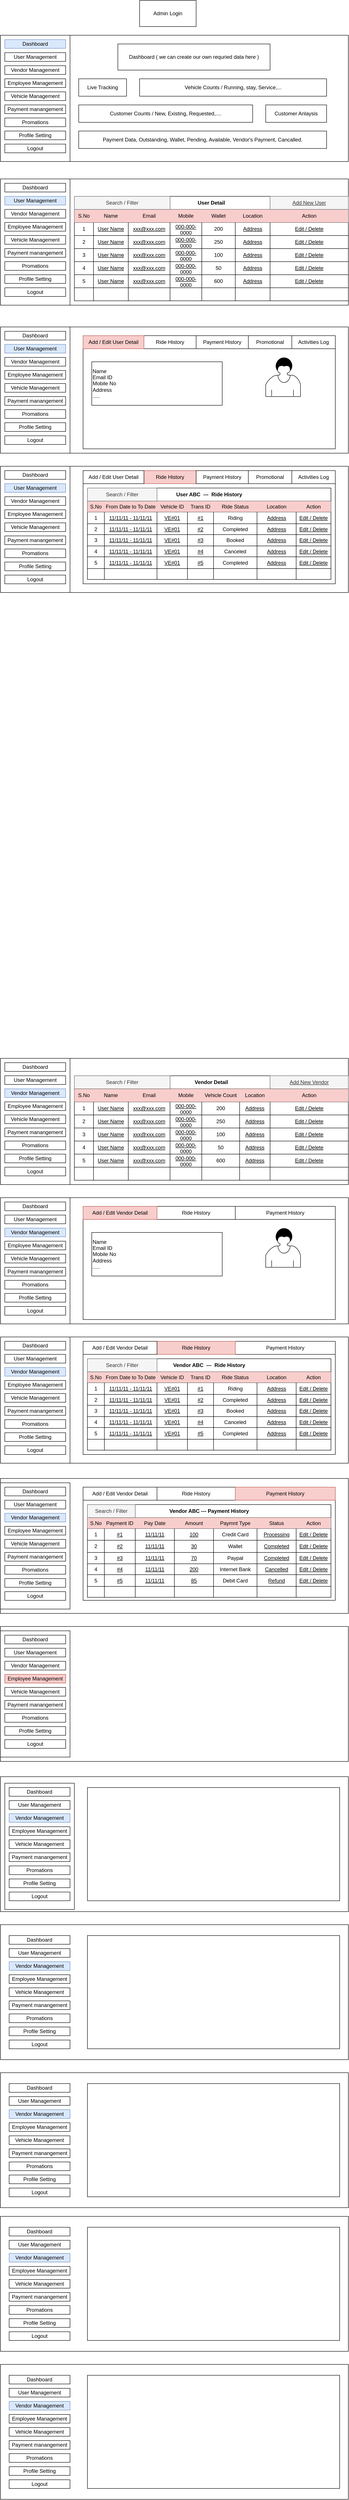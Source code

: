 <mxfile version="14.4.9" type="github">
  <diagram id="sWWCjmUIqOitX2E-1xw9" name="Page-1">
    <mxGraphModel dx="868" dy="450" grid="1" gridSize="10" guides="1" tooltips="1" connect="1" arrows="1" fold="1" page="1" pageScale="1" pageWidth="850" pageHeight="1100" math="0" shadow="0">
      <root>
        <mxCell id="0" />
        <mxCell id="1" parent="0" />
        <mxCell id="uYcMTCH0RG7Mtyut8y_W-332" value="" style="rounded=0;whiteSpace=wrap;html=1;" vertex="1" parent="1">
          <mxGeometry x="30" y="3405" width="800" height="310" as="geometry" />
        </mxCell>
        <mxCell id="uYcMTCH0RG7Mtyut8y_W-109" value="" style="rounded=0;whiteSpace=wrap;html=1;" vertex="1" parent="1">
          <mxGeometry x="30" y="1080" width="800" height="290" as="geometry" />
        </mxCell>
        <mxCell id="zYP4CSGbNnHHoJc6Gsqe-1" value="Admin Login&lt;br&gt;" style="rounded=0;whiteSpace=wrap;html=1;" parent="1" vertex="1">
          <mxGeometry x="350" y="10" width="130" height="60" as="geometry" />
        </mxCell>
        <mxCell id="zYP4CSGbNnHHoJc6Gsqe-5" value="" style="rounded=0;whiteSpace=wrap;html=1;" parent="1" vertex="1">
          <mxGeometry x="30" y="90" width="800" height="290" as="geometry" />
        </mxCell>
        <mxCell id="zYP4CSGbNnHHoJc6Gsqe-6" value="" style="rounded=0;whiteSpace=wrap;html=1;" parent="1" vertex="1">
          <mxGeometry x="30" y="90" width="160" height="290" as="geometry" />
        </mxCell>
        <mxCell id="zYP4CSGbNnHHoJc6Gsqe-7" value="Live Tracking" style="rounded=0;whiteSpace=wrap;html=1;" parent="1" vertex="1">
          <mxGeometry x="210" y="190" width="110" height="40" as="geometry" />
        </mxCell>
        <mxCell id="zYP4CSGbNnHHoJc6Gsqe-8" value="Vehicle Counts / Running, stay, Service,..." style="rounded=0;whiteSpace=wrap;html=1;" parent="1" vertex="1">
          <mxGeometry x="350" y="190" width="430" height="40" as="geometry" />
        </mxCell>
        <mxCell id="zYP4CSGbNnHHoJc6Gsqe-10" value="Customer Counts / New, Existing, Requested,...." style="rounded=0;whiteSpace=wrap;html=1;" parent="1" vertex="1">
          <mxGeometry x="210" y="250" width="400" height="40" as="geometry" />
        </mxCell>
        <mxCell id="zYP4CSGbNnHHoJc6Gsqe-11" value="Customer Anlaysis" style="rounded=0;whiteSpace=wrap;html=1;" parent="1" vertex="1">
          <mxGeometry x="640" y="250" width="140" height="40" as="geometry" />
        </mxCell>
        <mxCell id="zYP4CSGbNnHHoJc6Gsqe-12" value="Payment Data, Outstanding, Wallet, Pending, Available, Vendor&#39;s Payment, Cancalled." style="rounded=0;whiteSpace=wrap;html=1;" parent="1" vertex="1">
          <mxGeometry x="210" y="310" width="570" height="40" as="geometry" />
        </mxCell>
        <mxCell id="zYP4CSGbNnHHoJc6Gsqe-13" value="Dashboard" style="rounded=0;whiteSpace=wrap;html=1;fillColor=#dae8fc;strokeColor=#6c8ebf;" parent="1" vertex="1">
          <mxGeometry x="40" y="100" width="140" height="20" as="geometry" />
        </mxCell>
        <mxCell id="zYP4CSGbNnHHoJc6Gsqe-14" value="Vehicle Management" style="rounded=0;whiteSpace=wrap;html=1;" parent="1" vertex="1">
          <mxGeometry x="40" y="220" width="140" height="20" as="geometry" />
        </mxCell>
        <mxCell id="zYP4CSGbNnHHoJc6Gsqe-15" value="Dashboard ( we can create our own requried data here )" style="rounded=0;whiteSpace=wrap;html=1;" parent="1" vertex="1">
          <mxGeometry x="300" y="110" width="350" height="60" as="geometry" />
        </mxCell>
        <mxCell id="zYP4CSGbNnHHoJc6Gsqe-16" value="" style="rounded=0;whiteSpace=wrap;html=1;" parent="1" vertex="1">
          <mxGeometry x="30" y="420" width="800" height="290" as="geometry" />
        </mxCell>
        <mxCell id="zYP4CSGbNnHHoJc6Gsqe-21" value="Vendor Management" style="rounded=0;whiteSpace=wrap;html=1;" parent="1" vertex="1">
          <mxGeometry x="40" y="160" width="140" height="20" as="geometry" />
        </mxCell>
        <mxCell id="zYP4CSGbNnHHoJc6Gsqe-22" value="Employee Management" style="rounded=0;whiteSpace=wrap;html=1;" parent="1" vertex="1">
          <mxGeometry x="40" y="190" width="140" height="20" as="geometry" />
        </mxCell>
        <mxCell id="zYP4CSGbNnHHoJc6Gsqe-23" value="Payment manangement" style="rounded=0;whiteSpace=wrap;html=1;" parent="1" vertex="1">
          <mxGeometry x="40" y="250" width="140" height="20" as="geometry" />
        </mxCell>
        <mxCell id="zYP4CSGbNnHHoJc6Gsqe-24" value="User Management" style="rounded=0;whiteSpace=wrap;html=1;" parent="1" vertex="1">
          <mxGeometry x="40" y="130" width="140" height="20" as="geometry" />
        </mxCell>
        <mxCell id="zYP4CSGbNnHHoJc6Gsqe-26" value="Promations" style="rounded=0;whiteSpace=wrap;html=1;" parent="1" vertex="1">
          <mxGeometry x="40" y="280" width="140" height="20" as="geometry" />
        </mxCell>
        <mxCell id="zYP4CSGbNnHHoJc6Gsqe-27" value="Profile Setting" style="rounded=0;whiteSpace=wrap;html=1;" parent="1" vertex="1">
          <mxGeometry x="40" y="310" width="140" height="20" as="geometry" />
        </mxCell>
        <mxCell id="zYP4CSGbNnHHoJc6Gsqe-28" value="Logout" style="rounded=0;whiteSpace=wrap;html=1;" parent="1" vertex="1">
          <mxGeometry x="40" y="340" width="140" height="20" as="geometry" />
        </mxCell>
        <mxCell id="zYP4CSGbNnHHoJc6Gsqe-29" value="" style="rounded=0;whiteSpace=wrap;html=1;" parent="1" vertex="1">
          <mxGeometry x="30" y="420" width="160" height="290" as="geometry" />
        </mxCell>
        <mxCell id="zYP4CSGbNnHHoJc6Gsqe-30" value="Dashboard" style="rounded=0;whiteSpace=wrap;html=1;" parent="1" vertex="1">
          <mxGeometry x="40" y="430" width="140" height="20" as="geometry" />
        </mxCell>
        <mxCell id="zYP4CSGbNnHHoJc6Gsqe-31" value="Vehicle Management" style="rounded=0;whiteSpace=wrap;html=1;" parent="1" vertex="1">
          <mxGeometry x="40" y="550" width="140" height="20" as="geometry" />
        </mxCell>
        <mxCell id="zYP4CSGbNnHHoJc6Gsqe-32" value="Vendor Management" style="rounded=0;whiteSpace=wrap;html=1;" parent="1" vertex="1">
          <mxGeometry x="40" y="490" width="140" height="20" as="geometry" />
        </mxCell>
        <mxCell id="zYP4CSGbNnHHoJc6Gsqe-33" value="Employee Management" style="rounded=0;whiteSpace=wrap;html=1;" parent="1" vertex="1">
          <mxGeometry x="40" y="520" width="140" height="20" as="geometry" />
        </mxCell>
        <mxCell id="zYP4CSGbNnHHoJc6Gsqe-34" value="Payment manangement" style="rounded=0;whiteSpace=wrap;html=1;" parent="1" vertex="1">
          <mxGeometry x="40" y="580" width="140" height="20" as="geometry" />
        </mxCell>
        <mxCell id="zYP4CSGbNnHHoJc6Gsqe-35" value="User Management" style="rounded=0;whiteSpace=wrap;html=1;fillColor=#dae8fc;strokeColor=#6c8ebf;" parent="1" vertex="1">
          <mxGeometry x="40" y="460" width="140" height="20" as="geometry" />
        </mxCell>
        <mxCell id="zYP4CSGbNnHHoJc6Gsqe-36" value="Promations" style="rounded=0;whiteSpace=wrap;html=1;" parent="1" vertex="1">
          <mxGeometry x="40" y="610" width="140" height="20" as="geometry" />
        </mxCell>
        <mxCell id="zYP4CSGbNnHHoJc6Gsqe-37" value="Profile Setting" style="rounded=0;whiteSpace=wrap;html=1;" parent="1" vertex="1">
          <mxGeometry x="40" y="640" width="140" height="20" as="geometry" />
        </mxCell>
        <mxCell id="zYP4CSGbNnHHoJc6Gsqe-38" value="Logout" style="rounded=0;whiteSpace=wrap;html=1;" parent="1" vertex="1">
          <mxGeometry x="40" y="670" width="140" height="20" as="geometry" />
        </mxCell>
        <mxCell id="zYP4CSGbNnHHoJc6Gsqe-41" value="User Detail" style="shape=table;html=1;whiteSpace=wrap;startSize=30;container=1;collapsible=0;childLayout=tableLayout;fontStyle=1;align=center;" parent="1" vertex="1">
          <mxGeometry x="200" y="460" width="630" height="240" as="geometry" />
        </mxCell>
        <mxCell id="zYP4CSGbNnHHoJc6Gsqe-42" value="" style="shape=partialRectangle;html=1;whiteSpace=wrap;collapsible=0;dropTarget=0;pointerEvents=0;fillColor=none;top=0;left=0;bottom=0;right=0;points=[[0,0.5],[1,0.5]];portConstraint=eastwest;" parent="zYP4CSGbNnHHoJc6Gsqe-41" vertex="1">
          <mxGeometry y="30" width="630" height="30" as="geometry" />
        </mxCell>
        <mxCell id="zYP4CSGbNnHHoJc6Gsqe-57" value="S.No" style="shape=partialRectangle;html=1;whiteSpace=wrap;connectable=0;fillColor=#f8cecc;top=0;left=0;bottom=0;right=0;overflow=hidden;strokeColor=#b85450;" parent="zYP4CSGbNnHHoJc6Gsqe-42" vertex="1">
          <mxGeometry width="44" height="30" as="geometry" />
        </mxCell>
        <mxCell id="zYP4CSGbNnHHoJc6Gsqe-54" value="Name" style="shape=partialRectangle;html=1;whiteSpace=wrap;connectable=0;fillColor=#f8cecc;top=0;left=0;bottom=0;right=0;overflow=hidden;strokeColor=#b85450;" parent="zYP4CSGbNnHHoJc6Gsqe-42" vertex="1">
          <mxGeometry x="44" width="80" height="30" as="geometry" />
        </mxCell>
        <mxCell id="zYP4CSGbNnHHoJc6Gsqe-43" value="Email" style="shape=partialRectangle;html=1;whiteSpace=wrap;connectable=0;fillColor=#f8cecc;top=0;left=0;bottom=0;right=0;overflow=hidden;strokeColor=#b85450;" parent="zYP4CSGbNnHHoJc6Gsqe-42" vertex="1">
          <mxGeometry x="124" width="96" height="30" as="geometry" />
        </mxCell>
        <mxCell id="zYP4CSGbNnHHoJc6Gsqe-44" value="Mobile" style="shape=partialRectangle;html=1;whiteSpace=wrap;connectable=0;fillColor=#f8cecc;top=0;left=0;bottom=0;right=0;overflow=hidden;strokeColor=#b85450;" parent="zYP4CSGbNnHHoJc6Gsqe-42" vertex="1">
          <mxGeometry x="220" width="73" height="30" as="geometry" />
        </mxCell>
        <mxCell id="uYcMTCH0RG7Mtyut8y_W-15" value="Wallet" style="shape=partialRectangle;html=1;whiteSpace=wrap;connectable=0;fillColor=#f8cecc;top=0;left=0;bottom=0;right=0;overflow=hidden;strokeColor=#b85450;" vertex="1" parent="zYP4CSGbNnHHoJc6Gsqe-42">
          <mxGeometry x="293" width="77" height="30" as="geometry" />
        </mxCell>
        <mxCell id="zYP4CSGbNnHHoJc6Gsqe-45" value="Location" style="shape=partialRectangle;html=1;whiteSpace=wrap;connectable=0;fillColor=#f8cecc;top=0;left=0;bottom=0;right=0;overflow=hidden;strokeColor=#b85450;" parent="zYP4CSGbNnHHoJc6Gsqe-42" vertex="1">
          <mxGeometry x="370" width="80" height="30" as="geometry" />
        </mxCell>
        <mxCell id="zYP4CSGbNnHHoJc6Gsqe-60" value="Action" style="shape=partialRectangle;html=1;whiteSpace=wrap;connectable=0;fillColor=#f8cecc;top=0;left=0;bottom=0;right=0;overflow=hidden;strokeColor=#b85450;" parent="zYP4CSGbNnHHoJc6Gsqe-42" vertex="1">
          <mxGeometry x="450" width="180" height="30" as="geometry" />
        </mxCell>
        <mxCell id="zYP4CSGbNnHHoJc6Gsqe-46" value="" style="shape=partialRectangle;html=1;whiteSpace=wrap;collapsible=0;dropTarget=0;pointerEvents=0;fillColor=none;top=0;left=0;bottom=0;right=0;points=[[0,0.5],[1,0.5]];portConstraint=eastwest;" parent="zYP4CSGbNnHHoJc6Gsqe-41" vertex="1">
          <mxGeometry y="60" width="630" height="30" as="geometry" />
        </mxCell>
        <mxCell id="zYP4CSGbNnHHoJc6Gsqe-58" value="1" style="shape=partialRectangle;html=1;whiteSpace=wrap;connectable=0;fillColor=none;top=0;left=0;bottom=0;right=0;overflow=hidden;" parent="zYP4CSGbNnHHoJc6Gsqe-46" vertex="1">
          <mxGeometry width="44" height="30" as="geometry" />
        </mxCell>
        <mxCell id="zYP4CSGbNnHHoJc6Gsqe-55" value="&lt;u&gt;User Name&lt;/u&gt;" style="shape=partialRectangle;html=1;whiteSpace=wrap;connectable=0;fillColor=none;top=0;left=0;bottom=0;right=0;overflow=hidden;" parent="zYP4CSGbNnHHoJc6Gsqe-46" vertex="1">
          <mxGeometry x="44" width="80" height="30" as="geometry" />
        </mxCell>
        <mxCell id="zYP4CSGbNnHHoJc6Gsqe-47" value="&lt;u&gt;xxx@xxx.com&lt;/u&gt;" style="shape=partialRectangle;html=1;whiteSpace=wrap;connectable=0;fillColor=none;top=0;left=0;bottom=0;right=0;overflow=hidden;" parent="zYP4CSGbNnHHoJc6Gsqe-46" vertex="1">
          <mxGeometry x="124" width="96" height="30" as="geometry" />
        </mxCell>
        <mxCell id="zYP4CSGbNnHHoJc6Gsqe-48" value="&lt;u&gt;000-000-0000&lt;/u&gt;" style="shape=partialRectangle;html=1;whiteSpace=wrap;connectable=0;fillColor=none;top=0;left=0;bottom=0;right=0;overflow=hidden;" parent="zYP4CSGbNnHHoJc6Gsqe-46" vertex="1">
          <mxGeometry x="220" width="73" height="30" as="geometry" />
        </mxCell>
        <mxCell id="uYcMTCH0RG7Mtyut8y_W-16" value="200" style="shape=partialRectangle;html=1;whiteSpace=wrap;connectable=0;fillColor=none;top=0;left=0;bottom=0;right=0;overflow=hidden;" vertex="1" parent="zYP4CSGbNnHHoJc6Gsqe-46">
          <mxGeometry x="293" width="77" height="30" as="geometry" />
        </mxCell>
        <mxCell id="zYP4CSGbNnHHoJc6Gsqe-49" value="&lt;u&gt;Address&lt;/u&gt;" style="shape=partialRectangle;html=1;whiteSpace=wrap;connectable=0;fillColor=none;top=0;left=0;bottom=0;right=0;overflow=hidden;" parent="zYP4CSGbNnHHoJc6Gsqe-46" vertex="1">
          <mxGeometry x="370" width="80" height="30" as="geometry" />
        </mxCell>
        <mxCell id="zYP4CSGbNnHHoJc6Gsqe-61" value="&lt;u&gt;Edit / Delete&lt;/u&gt;" style="shape=partialRectangle;html=1;whiteSpace=wrap;connectable=0;fillColor=none;top=0;left=0;bottom=0;right=0;overflow=hidden;" parent="zYP4CSGbNnHHoJc6Gsqe-46" vertex="1">
          <mxGeometry x="450" width="180" height="30" as="geometry" />
        </mxCell>
        <mxCell id="zYP4CSGbNnHHoJc6Gsqe-50" value="" style="shape=partialRectangle;html=1;whiteSpace=wrap;collapsible=0;dropTarget=0;pointerEvents=0;fillColor=none;top=0;left=0;bottom=0;right=0;points=[[0,0.5],[1,0.5]];portConstraint=eastwest;" parent="zYP4CSGbNnHHoJc6Gsqe-41" vertex="1">
          <mxGeometry y="90" width="630" height="30" as="geometry" />
        </mxCell>
        <mxCell id="zYP4CSGbNnHHoJc6Gsqe-59" value="2" style="shape=partialRectangle;html=1;whiteSpace=wrap;connectable=0;fillColor=none;top=0;left=0;bottom=0;right=0;overflow=hidden;" parent="zYP4CSGbNnHHoJc6Gsqe-50" vertex="1">
          <mxGeometry width="44" height="30" as="geometry" />
        </mxCell>
        <mxCell id="zYP4CSGbNnHHoJc6Gsqe-56" value="&lt;span&gt;&lt;u&gt;User Name&lt;/u&gt;&lt;/span&gt;" style="shape=partialRectangle;html=1;whiteSpace=wrap;connectable=0;fillColor=none;top=0;left=0;bottom=0;right=0;overflow=hidden;" parent="zYP4CSGbNnHHoJc6Gsqe-50" vertex="1">
          <mxGeometry x="44" width="80" height="30" as="geometry" />
        </mxCell>
        <mxCell id="zYP4CSGbNnHHoJc6Gsqe-51" value="&lt;span&gt;&lt;u&gt;xxx@xxx.com&lt;/u&gt;&lt;/span&gt;" style="shape=partialRectangle;html=1;whiteSpace=wrap;connectable=0;fillColor=none;top=0;left=0;bottom=0;right=0;overflow=hidden;" parent="zYP4CSGbNnHHoJc6Gsqe-50" vertex="1">
          <mxGeometry x="124" width="96" height="30" as="geometry" />
        </mxCell>
        <mxCell id="zYP4CSGbNnHHoJc6Gsqe-52" value="&lt;span&gt;&lt;u&gt;000-000-0000&lt;/u&gt;&lt;/span&gt;" style="shape=partialRectangle;html=1;whiteSpace=wrap;connectable=0;fillColor=none;top=0;left=0;bottom=0;right=0;overflow=hidden;" parent="zYP4CSGbNnHHoJc6Gsqe-50" vertex="1">
          <mxGeometry x="220" width="73" height="30" as="geometry" />
        </mxCell>
        <mxCell id="uYcMTCH0RG7Mtyut8y_W-17" value="250" style="shape=partialRectangle;html=1;whiteSpace=wrap;connectable=0;fillColor=none;top=0;left=0;bottom=0;right=0;overflow=hidden;" vertex="1" parent="zYP4CSGbNnHHoJc6Gsqe-50">
          <mxGeometry x="293" width="77" height="30" as="geometry" />
        </mxCell>
        <mxCell id="zYP4CSGbNnHHoJc6Gsqe-53" value="&lt;span&gt;&lt;u&gt;Address&lt;/u&gt;&lt;/span&gt;" style="shape=partialRectangle;html=1;whiteSpace=wrap;connectable=0;fillColor=none;top=0;left=0;bottom=0;right=0;overflow=hidden;" parent="zYP4CSGbNnHHoJc6Gsqe-50" vertex="1">
          <mxGeometry x="370" width="80" height="30" as="geometry" />
        </mxCell>
        <mxCell id="zYP4CSGbNnHHoJc6Gsqe-62" value="&lt;span&gt;&lt;u&gt;Edit / Delete&lt;/u&gt;&lt;/span&gt;" style="shape=partialRectangle;html=1;whiteSpace=wrap;connectable=0;fillColor=none;top=0;left=0;bottom=0;right=0;overflow=hidden;" parent="zYP4CSGbNnHHoJc6Gsqe-50" vertex="1">
          <mxGeometry x="450" width="180" height="30" as="geometry" />
        </mxCell>
        <mxCell id="zYP4CSGbNnHHoJc6Gsqe-84" style="shape=partialRectangle;html=1;whiteSpace=wrap;collapsible=0;dropTarget=0;pointerEvents=0;fillColor=none;top=0;left=0;bottom=0;right=0;points=[[0,0.5],[1,0.5]];portConstraint=eastwest;" parent="zYP4CSGbNnHHoJc6Gsqe-41" vertex="1">
          <mxGeometry y="120" width="630" height="30" as="geometry" />
        </mxCell>
        <mxCell id="zYP4CSGbNnHHoJc6Gsqe-85" value="3" style="shape=partialRectangle;html=1;whiteSpace=wrap;connectable=0;fillColor=none;top=0;left=0;bottom=0;right=0;overflow=hidden;" parent="zYP4CSGbNnHHoJc6Gsqe-84" vertex="1">
          <mxGeometry width="44" height="30" as="geometry" />
        </mxCell>
        <mxCell id="zYP4CSGbNnHHoJc6Gsqe-86" value="&lt;span&gt;&lt;u&gt;User Name&lt;/u&gt;&lt;/span&gt;" style="shape=partialRectangle;html=1;whiteSpace=wrap;connectable=0;fillColor=none;top=0;left=0;bottom=0;right=0;overflow=hidden;" parent="zYP4CSGbNnHHoJc6Gsqe-84" vertex="1">
          <mxGeometry x="44" width="80" height="30" as="geometry" />
        </mxCell>
        <mxCell id="zYP4CSGbNnHHoJc6Gsqe-87" value="&lt;span&gt;&lt;u&gt;xxx@xxx.com&lt;/u&gt;&lt;/span&gt;" style="shape=partialRectangle;html=1;whiteSpace=wrap;connectable=0;fillColor=none;top=0;left=0;bottom=0;right=0;overflow=hidden;" parent="zYP4CSGbNnHHoJc6Gsqe-84" vertex="1">
          <mxGeometry x="124" width="96" height="30" as="geometry" />
        </mxCell>
        <mxCell id="zYP4CSGbNnHHoJc6Gsqe-88" value="&lt;span&gt;&lt;u&gt;000-000-0000&lt;/u&gt;&lt;/span&gt;" style="shape=partialRectangle;html=1;whiteSpace=wrap;connectable=0;fillColor=none;top=0;left=0;bottom=0;right=0;overflow=hidden;" parent="zYP4CSGbNnHHoJc6Gsqe-84" vertex="1">
          <mxGeometry x="220" width="73" height="30" as="geometry" />
        </mxCell>
        <mxCell id="uYcMTCH0RG7Mtyut8y_W-18" value="100" style="shape=partialRectangle;html=1;whiteSpace=wrap;connectable=0;fillColor=none;top=0;left=0;bottom=0;right=0;overflow=hidden;" vertex="1" parent="zYP4CSGbNnHHoJc6Gsqe-84">
          <mxGeometry x="293" width="77" height="30" as="geometry" />
        </mxCell>
        <mxCell id="zYP4CSGbNnHHoJc6Gsqe-89" value="&lt;span&gt;&lt;u&gt;Address&lt;/u&gt;&lt;/span&gt;" style="shape=partialRectangle;html=1;whiteSpace=wrap;connectable=0;fillColor=none;top=0;left=0;bottom=0;right=0;overflow=hidden;" parent="zYP4CSGbNnHHoJc6Gsqe-84" vertex="1">
          <mxGeometry x="370" width="80" height="30" as="geometry" />
        </mxCell>
        <mxCell id="zYP4CSGbNnHHoJc6Gsqe-90" value="&lt;span&gt;&lt;u&gt;Edit / Delete&lt;/u&gt;&lt;/span&gt;" style="shape=partialRectangle;html=1;whiteSpace=wrap;connectable=0;fillColor=none;top=0;left=0;bottom=0;right=0;overflow=hidden;" parent="zYP4CSGbNnHHoJc6Gsqe-84" vertex="1">
          <mxGeometry x="450" width="180" height="30" as="geometry" />
        </mxCell>
        <mxCell id="zYP4CSGbNnHHoJc6Gsqe-77" style="shape=partialRectangle;html=1;whiteSpace=wrap;collapsible=0;dropTarget=0;pointerEvents=0;fillColor=none;top=0;left=0;bottom=0;right=0;points=[[0,0.5],[1,0.5]];portConstraint=eastwest;" parent="zYP4CSGbNnHHoJc6Gsqe-41" vertex="1">
          <mxGeometry y="150" width="630" height="30" as="geometry" />
        </mxCell>
        <mxCell id="zYP4CSGbNnHHoJc6Gsqe-78" value="4" style="shape=partialRectangle;html=1;whiteSpace=wrap;connectable=0;fillColor=none;top=0;left=0;bottom=0;right=0;overflow=hidden;" parent="zYP4CSGbNnHHoJc6Gsqe-77" vertex="1">
          <mxGeometry width="44" height="30" as="geometry" />
        </mxCell>
        <mxCell id="zYP4CSGbNnHHoJc6Gsqe-79" value="&lt;span&gt;&lt;u&gt;User Name&lt;/u&gt;&lt;/span&gt;" style="shape=partialRectangle;html=1;whiteSpace=wrap;connectable=0;fillColor=none;top=0;left=0;bottom=0;right=0;overflow=hidden;" parent="zYP4CSGbNnHHoJc6Gsqe-77" vertex="1">
          <mxGeometry x="44" width="80" height="30" as="geometry" />
        </mxCell>
        <mxCell id="zYP4CSGbNnHHoJc6Gsqe-80" value="&lt;span&gt;&lt;u&gt;xxx@xxx.com&lt;/u&gt;&lt;/span&gt;" style="shape=partialRectangle;html=1;whiteSpace=wrap;connectable=0;fillColor=none;top=0;left=0;bottom=0;right=0;overflow=hidden;" parent="zYP4CSGbNnHHoJc6Gsqe-77" vertex="1">
          <mxGeometry x="124" width="96" height="30" as="geometry" />
        </mxCell>
        <mxCell id="zYP4CSGbNnHHoJc6Gsqe-81" value="&lt;span&gt;&lt;u&gt;000-000-0000&lt;/u&gt;&lt;/span&gt;" style="shape=partialRectangle;html=1;whiteSpace=wrap;connectable=0;fillColor=none;top=0;left=0;bottom=0;right=0;overflow=hidden;" parent="zYP4CSGbNnHHoJc6Gsqe-77" vertex="1">
          <mxGeometry x="220" width="73" height="30" as="geometry" />
        </mxCell>
        <mxCell id="uYcMTCH0RG7Mtyut8y_W-19" value="50" style="shape=partialRectangle;html=1;whiteSpace=wrap;connectable=0;fillColor=none;top=0;left=0;bottom=0;right=0;overflow=hidden;" vertex="1" parent="zYP4CSGbNnHHoJc6Gsqe-77">
          <mxGeometry x="293" width="77" height="30" as="geometry" />
        </mxCell>
        <mxCell id="zYP4CSGbNnHHoJc6Gsqe-82" value="&lt;span&gt;&lt;u&gt;Address&lt;/u&gt;&lt;/span&gt;" style="shape=partialRectangle;html=1;whiteSpace=wrap;connectable=0;fillColor=none;top=0;left=0;bottom=0;right=0;overflow=hidden;" parent="zYP4CSGbNnHHoJc6Gsqe-77" vertex="1">
          <mxGeometry x="370" width="80" height="30" as="geometry" />
        </mxCell>
        <mxCell id="zYP4CSGbNnHHoJc6Gsqe-83" value="&lt;span&gt;&lt;u&gt;Edit / Delete&lt;/u&gt;&lt;/span&gt;" style="shape=partialRectangle;html=1;whiteSpace=wrap;connectable=0;fillColor=none;top=0;left=0;bottom=0;right=0;overflow=hidden;" parent="zYP4CSGbNnHHoJc6Gsqe-77" vertex="1">
          <mxGeometry x="450" width="180" height="30" as="geometry" />
        </mxCell>
        <mxCell id="zYP4CSGbNnHHoJc6Gsqe-70" style="shape=partialRectangle;html=1;whiteSpace=wrap;collapsible=0;dropTarget=0;pointerEvents=0;fillColor=none;top=0;left=0;bottom=0;right=0;points=[[0,0.5],[1,0.5]];portConstraint=eastwest;" parent="zYP4CSGbNnHHoJc6Gsqe-41" vertex="1">
          <mxGeometry y="180" width="630" height="30" as="geometry" />
        </mxCell>
        <mxCell id="zYP4CSGbNnHHoJc6Gsqe-71" value="5" style="shape=partialRectangle;html=1;whiteSpace=wrap;connectable=0;fillColor=none;top=0;left=0;bottom=0;right=0;overflow=hidden;" parent="zYP4CSGbNnHHoJc6Gsqe-70" vertex="1">
          <mxGeometry width="44" height="30" as="geometry" />
        </mxCell>
        <mxCell id="zYP4CSGbNnHHoJc6Gsqe-72" value="&lt;span&gt;&lt;u&gt;User Name&lt;/u&gt;&lt;/span&gt;" style="shape=partialRectangle;html=1;whiteSpace=wrap;connectable=0;fillColor=none;top=0;left=0;bottom=0;right=0;overflow=hidden;" parent="zYP4CSGbNnHHoJc6Gsqe-70" vertex="1">
          <mxGeometry x="44" width="80" height="30" as="geometry" />
        </mxCell>
        <mxCell id="zYP4CSGbNnHHoJc6Gsqe-73" value="&lt;span&gt;&lt;u&gt;xxx@xxx.com&lt;/u&gt;&lt;/span&gt;" style="shape=partialRectangle;html=1;whiteSpace=wrap;connectable=0;fillColor=none;top=0;left=0;bottom=0;right=0;overflow=hidden;" parent="zYP4CSGbNnHHoJc6Gsqe-70" vertex="1">
          <mxGeometry x="124" width="96" height="30" as="geometry" />
        </mxCell>
        <mxCell id="zYP4CSGbNnHHoJc6Gsqe-74" value="&lt;span&gt;&lt;u&gt;000-000-0000&lt;/u&gt;&lt;/span&gt;" style="shape=partialRectangle;html=1;whiteSpace=wrap;connectable=0;fillColor=none;top=0;left=0;bottom=0;right=0;overflow=hidden;" parent="zYP4CSGbNnHHoJc6Gsqe-70" vertex="1">
          <mxGeometry x="220" width="73" height="30" as="geometry" />
        </mxCell>
        <mxCell id="uYcMTCH0RG7Mtyut8y_W-20" value="600" style="shape=partialRectangle;html=1;whiteSpace=wrap;connectable=0;fillColor=none;top=0;left=0;bottom=0;right=0;overflow=hidden;" vertex="1" parent="zYP4CSGbNnHHoJc6Gsqe-70">
          <mxGeometry x="293" width="77" height="30" as="geometry" />
        </mxCell>
        <mxCell id="zYP4CSGbNnHHoJc6Gsqe-75" value="&lt;span&gt;&lt;u&gt;Address&lt;/u&gt;&lt;/span&gt;" style="shape=partialRectangle;html=1;whiteSpace=wrap;connectable=0;fillColor=none;top=0;left=0;bottom=0;right=0;overflow=hidden;" parent="zYP4CSGbNnHHoJc6Gsqe-70" vertex="1">
          <mxGeometry x="370" width="80" height="30" as="geometry" />
        </mxCell>
        <mxCell id="zYP4CSGbNnHHoJc6Gsqe-76" value="&lt;span&gt;&lt;u&gt;Edit / Delete&lt;/u&gt;&lt;/span&gt;" style="shape=partialRectangle;html=1;whiteSpace=wrap;connectable=0;fillColor=none;top=0;left=0;bottom=0;right=0;overflow=hidden;" parent="zYP4CSGbNnHHoJc6Gsqe-70" vertex="1">
          <mxGeometry x="450" width="180" height="30" as="geometry" />
        </mxCell>
        <mxCell id="zYP4CSGbNnHHoJc6Gsqe-63" style="shape=partialRectangle;html=1;whiteSpace=wrap;collapsible=0;dropTarget=0;pointerEvents=0;fillColor=none;top=0;left=0;bottom=0;right=0;points=[[0,0.5],[1,0.5]];portConstraint=eastwest;" parent="zYP4CSGbNnHHoJc6Gsqe-41" vertex="1">
          <mxGeometry y="210" width="630" height="30" as="geometry" />
        </mxCell>
        <mxCell id="zYP4CSGbNnHHoJc6Gsqe-64" style="shape=partialRectangle;html=1;whiteSpace=wrap;connectable=0;fillColor=none;top=0;left=0;bottom=0;right=0;overflow=hidden;" parent="zYP4CSGbNnHHoJc6Gsqe-63" vertex="1">
          <mxGeometry width="44" height="30" as="geometry" />
        </mxCell>
        <mxCell id="zYP4CSGbNnHHoJc6Gsqe-65" style="shape=partialRectangle;html=1;whiteSpace=wrap;connectable=0;fillColor=none;top=0;left=0;bottom=0;right=0;overflow=hidden;" parent="zYP4CSGbNnHHoJc6Gsqe-63" vertex="1">
          <mxGeometry x="44" width="80" height="30" as="geometry" />
        </mxCell>
        <mxCell id="zYP4CSGbNnHHoJc6Gsqe-66" style="shape=partialRectangle;html=1;whiteSpace=wrap;connectable=0;fillColor=none;top=0;left=0;bottom=0;right=0;overflow=hidden;" parent="zYP4CSGbNnHHoJc6Gsqe-63" vertex="1">
          <mxGeometry x="124" width="96" height="30" as="geometry" />
        </mxCell>
        <mxCell id="zYP4CSGbNnHHoJc6Gsqe-67" style="shape=partialRectangle;html=1;whiteSpace=wrap;connectable=0;fillColor=none;top=0;left=0;bottom=0;right=0;overflow=hidden;" parent="zYP4CSGbNnHHoJc6Gsqe-63" vertex="1">
          <mxGeometry x="220" width="73" height="30" as="geometry" />
        </mxCell>
        <mxCell id="uYcMTCH0RG7Mtyut8y_W-21" style="shape=partialRectangle;html=1;whiteSpace=wrap;connectable=0;fillColor=none;top=0;left=0;bottom=0;right=0;overflow=hidden;" vertex="1" parent="zYP4CSGbNnHHoJc6Gsqe-63">
          <mxGeometry x="293" width="77" height="30" as="geometry" />
        </mxCell>
        <mxCell id="zYP4CSGbNnHHoJc6Gsqe-68" style="shape=partialRectangle;html=1;whiteSpace=wrap;connectable=0;fillColor=none;top=0;left=0;bottom=0;right=0;overflow=hidden;" parent="zYP4CSGbNnHHoJc6Gsqe-63" vertex="1">
          <mxGeometry x="370" width="80" height="30" as="geometry" />
        </mxCell>
        <mxCell id="zYP4CSGbNnHHoJc6Gsqe-69" style="shape=partialRectangle;html=1;whiteSpace=wrap;connectable=0;fillColor=none;top=0;left=0;bottom=0;right=0;overflow=hidden;" parent="zYP4CSGbNnHHoJc6Gsqe-63" vertex="1">
          <mxGeometry x="450" width="180" height="30" as="geometry" />
        </mxCell>
        <mxCell id="zYP4CSGbNnHHoJc6Gsqe-92" value="&lt;u&gt;Add New User&lt;/u&gt;" style="rounded=0;whiteSpace=wrap;html=1;fillColor=#f5f5f5;strokeColor=#666666;fontColor=#333333;" parent="1" vertex="1">
          <mxGeometry x="650" y="460" width="180" height="30" as="geometry" />
        </mxCell>
        <mxCell id="Zn4DUU1_FDggG2D16TAx-1" value="" style="rounded=0;whiteSpace=wrap;html=1;" parent="1" vertex="1">
          <mxGeometry x="30" y="760" width="800" height="290" as="geometry" />
        </mxCell>
        <mxCell id="Zn4DUU1_FDggG2D16TAx-2" value="" style="rounded=0;whiteSpace=wrap;html=1;" parent="1" vertex="1">
          <mxGeometry x="30" y="760" width="160" height="290" as="geometry" />
        </mxCell>
        <mxCell id="Zn4DUU1_FDggG2D16TAx-3" value="Dashboard" style="rounded=0;whiteSpace=wrap;html=1;" parent="1" vertex="1">
          <mxGeometry x="40" y="770" width="140" height="20" as="geometry" />
        </mxCell>
        <mxCell id="Zn4DUU1_FDggG2D16TAx-4" value="Vehicle Management" style="rounded=0;whiteSpace=wrap;html=1;" parent="1" vertex="1">
          <mxGeometry x="40" y="890" width="140" height="20" as="geometry" />
        </mxCell>
        <mxCell id="Zn4DUU1_FDggG2D16TAx-5" value="Vendor Management" style="rounded=0;whiteSpace=wrap;html=1;" parent="1" vertex="1">
          <mxGeometry x="40" y="830" width="140" height="20" as="geometry" />
        </mxCell>
        <mxCell id="Zn4DUU1_FDggG2D16TAx-6" value="Employee Management" style="rounded=0;whiteSpace=wrap;html=1;" parent="1" vertex="1">
          <mxGeometry x="40" y="860" width="140" height="20" as="geometry" />
        </mxCell>
        <mxCell id="Zn4DUU1_FDggG2D16TAx-7" value="Payment manangement" style="rounded=0;whiteSpace=wrap;html=1;" parent="1" vertex="1">
          <mxGeometry x="40" y="920" width="140" height="20" as="geometry" />
        </mxCell>
        <mxCell id="Zn4DUU1_FDggG2D16TAx-8" value="Promations" style="rounded=0;whiteSpace=wrap;html=1;" parent="1" vertex="1">
          <mxGeometry x="40" y="950" width="140" height="20" as="geometry" />
        </mxCell>
        <mxCell id="Zn4DUU1_FDggG2D16TAx-9" value="Profile Setting" style="rounded=0;whiteSpace=wrap;html=1;" parent="1" vertex="1">
          <mxGeometry x="40" y="980" width="140" height="20" as="geometry" />
        </mxCell>
        <mxCell id="Zn4DUU1_FDggG2D16TAx-10" value="Logout" style="rounded=0;whiteSpace=wrap;html=1;" parent="1" vertex="1">
          <mxGeometry x="40" y="1010" width="140" height="20" as="geometry" />
        </mxCell>
        <mxCell id="Zn4DUU1_FDggG2D16TAx-12" value="User Management" style="rounded=0;whiteSpace=wrap;html=1;fillColor=#dae8fc;strokeColor=#6c8ebf;" parent="1" vertex="1">
          <mxGeometry x="40" y="800" width="140" height="20" as="geometry" />
        </mxCell>
        <mxCell id="uYcMTCH0RG7Mtyut8y_W-1" value="" style="rounded=0;whiteSpace=wrap;html=1;" vertex="1" parent="1">
          <mxGeometry x="220" y="780" width="580" height="260" as="geometry" />
        </mxCell>
        <mxCell id="uYcMTCH0RG7Mtyut8y_W-3" value="" style="shape=mxgraph.bpmn.user_task;html=1;outlineConnect=0;" vertex="1" parent="1">
          <mxGeometry x="640" y="830" width="80" height="90" as="geometry" />
        </mxCell>
        <mxCell id="uYcMTCH0RG7Mtyut8y_W-4" value="Name&lt;br&gt;Email ID&lt;br&gt;Mobile No&lt;br&gt;Address&lt;br&gt;....." style="rounded=0;whiteSpace=wrap;html=1;align=left;" vertex="1" parent="1">
          <mxGeometry x="240" y="840" width="300" height="100" as="geometry" />
        </mxCell>
        <mxCell id="uYcMTCH0RG7Mtyut8y_W-6" value="Search / Filter" style="rounded=0;whiteSpace=wrap;html=1;fillColor=#f5f5f5;strokeColor=#666666;fontColor=#333333;" vertex="1" parent="1">
          <mxGeometry x="200" y="460" width="220" height="30" as="geometry" />
        </mxCell>
        <mxCell id="uYcMTCH0RG7Mtyut8y_W-7" value="" style="rounded=0;whiteSpace=wrap;html=1;" vertex="1" parent="1">
          <mxGeometry x="220" y="780" width="580" height="30" as="geometry" />
        </mxCell>
        <mxCell id="uYcMTCH0RG7Mtyut8y_W-22" value="Ride History" style="rounded=0;whiteSpace=wrap;html=1;" vertex="1" parent="1">
          <mxGeometry x="360" y="780" width="120" height="30" as="geometry" />
        </mxCell>
        <mxCell id="uYcMTCH0RG7Mtyut8y_W-23" value="Payment History" style="rounded=0;whiteSpace=wrap;html=1;" vertex="1" parent="1">
          <mxGeometry x="480" y="780" width="120" height="30" as="geometry" />
        </mxCell>
        <mxCell id="uYcMTCH0RG7Mtyut8y_W-24" value="Promotional" style="rounded=0;whiteSpace=wrap;html=1;" vertex="1" parent="1">
          <mxGeometry x="600" y="780" width="100" height="30" as="geometry" />
        </mxCell>
        <mxCell id="uYcMTCH0RG7Mtyut8y_W-25" value="Activities Log" style="rounded=0;whiteSpace=wrap;html=1;" vertex="1" parent="1">
          <mxGeometry x="700" y="780" width="100" height="30" as="geometry" />
        </mxCell>
        <mxCell id="uYcMTCH0RG7Mtyut8y_W-5" value="Add / Edit User Detail" style="rounded=0;whiteSpace=wrap;html=1;fillColor=#f8cecc;strokeColor=#b85450;" vertex="1" parent="1">
          <mxGeometry x="220" y="780" width="140" height="30" as="geometry" />
        </mxCell>
        <mxCell id="uYcMTCH0RG7Mtyut8y_W-97" value="Dashboard" style="rounded=0;whiteSpace=wrap;html=1;" vertex="1" parent="1">
          <mxGeometry x="30" y="1090" width="140" height="20" as="geometry" />
        </mxCell>
        <mxCell id="uYcMTCH0RG7Mtyut8y_W-98" value="Vehicle Management" style="rounded=0;whiteSpace=wrap;html=1;" vertex="1" parent="1">
          <mxGeometry x="30" y="1210" width="140" height="20" as="geometry" />
        </mxCell>
        <mxCell id="uYcMTCH0RG7Mtyut8y_W-99" value="Vendor Management" style="rounded=0;whiteSpace=wrap;html=1;" vertex="1" parent="1">
          <mxGeometry x="30" y="1150" width="140" height="20" as="geometry" />
        </mxCell>
        <mxCell id="uYcMTCH0RG7Mtyut8y_W-100" value="Employee Management" style="rounded=0;whiteSpace=wrap;html=1;" vertex="1" parent="1">
          <mxGeometry x="30" y="1180" width="140" height="20" as="geometry" />
        </mxCell>
        <mxCell id="uYcMTCH0RG7Mtyut8y_W-101" value="Payment manangement" style="rounded=0;whiteSpace=wrap;html=1;" vertex="1" parent="1">
          <mxGeometry x="30" y="1240" width="140" height="20" as="geometry" />
        </mxCell>
        <mxCell id="uYcMTCH0RG7Mtyut8y_W-102" value="Promations" style="rounded=0;whiteSpace=wrap;html=1;" vertex="1" parent="1">
          <mxGeometry x="30" y="1270" width="140" height="20" as="geometry" />
        </mxCell>
        <mxCell id="uYcMTCH0RG7Mtyut8y_W-103" value="Profile Setting" style="rounded=0;whiteSpace=wrap;html=1;" vertex="1" parent="1">
          <mxGeometry x="30" y="1300" width="140" height="20" as="geometry" />
        </mxCell>
        <mxCell id="uYcMTCH0RG7Mtyut8y_W-104" value="Logout" style="rounded=0;whiteSpace=wrap;html=1;" vertex="1" parent="1">
          <mxGeometry x="30" y="1330" width="140" height="20" as="geometry" />
        </mxCell>
        <mxCell id="uYcMTCH0RG7Mtyut8y_W-105" value="User Management" style="rounded=0;whiteSpace=wrap;html=1;fillColor=#dae8fc;strokeColor=#6c8ebf;" vertex="1" parent="1">
          <mxGeometry x="30" y="1120" width="140" height="20" as="geometry" />
        </mxCell>
        <mxCell id="uYcMTCH0RG7Mtyut8y_W-110" value="" style="rounded=0;whiteSpace=wrap;html=1;" vertex="1" parent="1">
          <mxGeometry x="30" y="1080" width="160" height="290" as="geometry" />
        </mxCell>
        <mxCell id="uYcMTCH0RG7Mtyut8y_W-111" value="Dashboard" style="rounded=0;whiteSpace=wrap;html=1;" vertex="1" parent="1">
          <mxGeometry x="40" y="1090" width="140" height="20" as="geometry" />
        </mxCell>
        <mxCell id="uYcMTCH0RG7Mtyut8y_W-112" value="Vehicle Management" style="rounded=0;whiteSpace=wrap;html=1;" vertex="1" parent="1">
          <mxGeometry x="40" y="1210" width="140" height="20" as="geometry" />
        </mxCell>
        <mxCell id="uYcMTCH0RG7Mtyut8y_W-113" value="Vendor Management" style="rounded=0;whiteSpace=wrap;html=1;" vertex="1" parent="1">
          <mxGeometry x="40" y="1150" width="140" height="20" as="geometry" />
        </mxCell>
        <mxCell id="uYcMTCH0RG7Mtyut8y_W-114" value="Employee Management" style="rounded=0;whiteSpace=wrap;html=1;" vertex="1" parent="1">
          <mxGeometry x="40" y="1180" width="140" height="20" as="geometry" />
        </mxCell>
        <mxCell id="uYcMTCH0RG7Mtyut8y_W-115" value="Payment manangement" style="rounded=0;whiteSpace=wrap;html=1;" vertex="1" parent="1">
          <mxGeometry x="40" y="1240" width="140" height="20" as="geometry" />
        </mxCell>
        <mxCell id="uYcMTCH0RG7Mtyut8y_W-116" value="Promations" style="rounded=0;whiteSpace=wrap;html=1;" vertex="1" parent="1">
          <mxGeometry x="40" y="1270" width="140" height="20" as="geometry" />
        </mxCell>
        <mxCell id="uYcMTCH0RG7Mtyut8y_W-117" value="Profile Setting" style="rounded=0;whiteSpace=wrap;html=1;" vertex="1" parent="1">
          <mxGeometry x="40" y="1300" width="140" height="20" as="geometry" />
        </mxCell>
        <mxCell id="uYcMTCH0RG7Mtyut8y_W-118" value="Logout" style="rounded=0;whiteSpace=wrap;html=1;" vertex="1" parent="1">
          <mxGeometry x="40" y="1330" width="140" height="20" as="geometry" />
        </mxCell>
        <mxCell id="uYcMTCH0RG7Mtyut8y_W-119" value="User Management" style="rounded=0;whiteSpace=wrap;html=1;fillColor=#dae8fc;strokeColor=#6c8ebf;" vertex="1" parent="1">
          <mxGeometry x="40" y="1120" width="140" height="20" as="geometry" />
        </mxCell>
        <mxCell id="uYcMTCH0RG7Mtyut8y_W-130" value="" style="rounded=0;whiteSpace=wrap;html=1;" vertex="1" parent="1">
          <mxGeometry x="220" y="1090" width="580" height="260" as="geometry" />
        </mxCell>
        <mxCell id="uYcMTCH0RG7Mtyut8y_W-131" value="Ride History" style="rounded=0;whiteSpace=wrap;html=1;fillColor=#f8cecc;strokeColor=#b85450;" vertex="1" parent="1">
          <mxGeometry x="360" y="1090" width="120" height="30" as="geometry" />
        </mxCell>
        <mxCell id="uYcMTCH0RG7Mtyut8y_W-132" value="Payment History" style="rounded=0;whiteSpace=wrap;html=1;" vertex="1" parent="1">
          <mxGeometry x="480" y="1090" width="120" height="30" as="geometry" />
        </mxCell>
        <mxCell id="uYcMTCH0RG7Mtyut8y_W-133" value="Promotional" style="rounded=0;whiteSpace=wrap;html=1;" vertex="1" parent="1">
          <mxGeometry x="600" y="1090" width="100" height="30" as="geometry" />
        </mxCell>
        <mxCell id="uYcMTCH0RG7Mtyut8y_W-134" value="Activities Log" style="rounded=0;whiteSpace=wrap;html=1;" vertex="1" parent="1">
          <mxGeometry x="700" y="1090" width="100" height="30" as="geometry" />
        </mxCell>
        <mxCell id="uYcMTCH0RG7Mtyut8y_W-135" value="Add / Edit User Detail" style="rounded=0;whiteSpace=wrap;html=1;" vertex="1" parent="1">
          <mxGeometry x="220" y="1090" width="140" height="30" as="geometry" />
        </mxCell>
        <mxCell id="uYcMTCH0RG7Mtyut8y_W-193" value="User ABC&amp;nbsp; ---&amp;nbsp; Ride History" style="shape=table;html=1;whiteSpace=wrap;startSize=30;container=1;collapsible=0;childLayout=tableLayout;fontStyle=1;align=center;" vertex="1" parent="1">
          <mxGeometry x="230" y="1130" width="560" height="210" as="geometry" />
        </mxCell>
        <mxCell id="uYcMTCH0RG7Mtyut8y_W-194" value="" style="shape=partialRectangle;html=1;whiteSpace=wrap;collapsible=0;dropTarget=0;pointerEvents=0;fillColor=none;top=0;left=0;bottom=0;right=0;points=[[0,0.5],[1,0.5]];portConstraint=eastwest;" vertex="1" parent="uYcMTCH0RG7Mtyut8y_W-193">
          <mxGeometry y="30" width="560" height="25" as="geometry" />
        </mxCell>
        <mxCell id="uYcMTCH0RG7Mtyut8y_W-195" value="S.No" style="shape=partialRectangle;html=1;whiteSpace=wrap;connectable=0;fillColor=#f8cecc;top=0;left=0;bottom=0;right=0;overflow=hidden;strokeColor=#b85450;" vertex="1" parent="uYcMTCH0RG7Mtyut8y_W-194">
          <mxGeometry width="39" height="25" as="geometry" />
        </mxCell>
        <mxCell id="uYcMTCH0RG7Mtyut8y_W-196" value="From Date to To Date" style="shape=partialRectangle;html=1;whiteSpace=wrap;connectable=0;fillColor=#f8cecc;top=0;left=0;bottom=0;right=0;overflow=hidden;strokeColor=#b85450;" vertex="1" parent="uYcMTCH0RG7Mtyut8y_W-194">
          <mxGeometry x="39" width="121" height="25" as="geometry" />
        </mxCell>
        <mxCell id="uYcMTCH0RG7Mtyut8y_W-197" value="Vehicle ID" style="shape=partialRectangle;html=1;whiteSpace=wrap;connectable=0;fillColor=#f8cecc;top=0;left=0;bottom=0;right=0;overflow=hidden;strokeColor=#b85450;" vertex="1" parent="uYcMTCH0RG7Mtyut8y_W-194">
          <mxGeometry x="160" width="70" height="25" as="geometry" />
        </mxCell>
        <mxCell id="uYcMTCH0RG7Mtyut8y_W-198" value="Trans ID" style="shape=partialRectangle;html=1;whiteSpace=wrap;connectable=0;fillColor=#f8cecc;top=0;left=0;bottom=0;right=0;overflow=hidden;strokeColor=#b85450;" vertex="1" parent="uYcMTCH0RG7Mtyut8y_W-194">
          <mxGeometry x="230" width="60" height="25" as="geometry" />
        </mxCell>
        <mxCell id="uYcMTCH0RG7Mtyut8y_W-199" value="Ride Status" style="shape=partialRectangle;html=1;whiteSpace=wrap;connectable=0;fillColor=#f8cecc;top=0;left=0;bottom=0;right=0;overflow=hidden;strokeColor=#b85450;" vertex="1" parent="uYcMTCH0RG7Mtyut8y_W-194">
          <mxGeometry x="290" width="100" height="25" as="geometry" />
        </mxCell>
        <mxCell id="uYcMTCH0RG7Mtyut8y_W-200" value="Location" style="shape=partialRectangle;html=1;whiteSpace=wrap;connectable=0;fillColor=#f8cecc;top=0;left=0;bottom=0;right=0;overflow=hidden;strokeColor=#b85450;" vertex="1" parent="uYcMTCH0RG7Mtyut8y_W-194">
          <mxGeometry x="390" width="90" height="25" as="geometry" />
        </mxCell>
        <mxCell id="uYcMTCH0RG7Mtyut8y_W-201" value="Action" style="shape=partialRectangle;html=1;whiteSpace=wrap;connectable=0;fillColor=#f8cecc;top=0;left=0;bottom=0;right=0;overflow=hidden;strokeColor=#b85450;" vertex="1" parent="uYcMTCH0RG7Mtyut8y_W-194">
          <mxGeometry x="480" width="80" height="25" as="geometry" />
        </mxCell>
        <mxCell id="uYcMTCH0RG7Mtyut8y_W-202" value="" style="shape=partialRectangle;html=1;whiteSpace=wrap;collapsible=0;dropTarget=0;pointerEvents=0;fillColor=none;top=0;left=0;bottom=0;right=0;points=[[0,0.5],[1,0.5]];portConstraint=eastwest;" vertex="1" parent="uYcMTCH0RG7Mtyut8y_W-193">
          <mxGeometry y="55" width="560" height="27" as="geometry" />
        </mxCell>
        <mxCell id="uYcMTCH0RG7Mtyut8y_W-203" value="1" style="shape=partialRectangle;html=1;whiteSpace=wrap;connectable=0;fillColor=none;top=0;left=0;bottom=0;right=0;overflow=hidden;" vertex="1" parent="uYcMTCH0RG7Mtyut8y_W-202">
          <mxGeometry width="39" height="27" as="geometry" />
        </mxCell>
        <mxCell id="uYcMTCH0RG7Mtyut8y_W-204" value="&lt;u&gt;11/11/11 - 11/11/11&lt;/u&gt;" style="shape=partialRectangle;html=1;whiteSpace=wrap;connectable=0;fillColor=none;top=0;left=0;bottom=0;right=0;overflow=hidden;" vertex="1" parent="uYcMTCH0RG7Mtyut8y_W-202">
          <mxGeometry x="39" width="121" height="27" as="geometry" />
        </mxCell>
        <mxCell id="uYcMTCH0RG7Mtyut8y_W-205" value="&lt;u&gt;VE#01&lt;/u&gt;" style="shape=partialRectangle;html=1;whiteSpace=wrap;connectable=0;fillColor=none;top=0;left=0;bottom=0;right=0;overflow=hidden;" vertex="1" parent="uYcMTCH0RG7Mtyut8y_W-202">
          <mxGeometry x="160" width="70" height="27" as="geometry" />
        </mxCell>
        <mxCell id="uYcMTCH0RG7Mtyut8y_W-206" value="&lt;u&gt;#1&lt;/u&gt;" style="shape=partialRectangle;html=1;whiteSpace=wrap;connectable=0;fillColor=none;top=0;left=0;bottom=0;right=0;overflow=hidden;" vertex="1" parent="uYcMTCH0RG7Mtyut8y_W-202">
          <mxGeometry x="230" width="60" height="27" as="geometry" />
        </mxCell>
        <mxCell id="uYcMTCH0RG7Mtyut8y_W-207" value="Riding" style="shape=partialRectangle;html=1;whiteSpace=wrap;connectable=0;fillColor=none;top=0;left=0;bottom=0;right=0;overflow=hidden;" vertex="1" parent="uYcMTCH0RG7Mtyut8y_W-202">
          <mxGeometry x="290" width="100" height="27" as="geometry" />
        </mxCell>
        <mxCell id="uYcMTCH0RG7Mtyut8y_W-208" value="&lt;u&gt;Address&lt;/u&gt;" style="shape=partialRectangle;html=1;whiteSpace=wrap;connectable=0;fillColor=none;top=0;left=0;bottom=0;right=0;overflow=hidden;" vertex="1" parent="uYcMTCH0RG7Mtyut8y_W-202">
          <mxGeometry x="390" width="90" height="27" as="geometry" />
        </mxCell>
        <mxCell id="uYcMTCH0RG7Mtyut8y_W-209" value="&lt;u&gt;Edit / Delete&lt;/u&gt;" style="shape=partialRectangle;html=1;whiteSpace=wrap;connectable=0;fillColor=none;top=0;left=0;bottom=0;right=0;overflow=hidden;" vertex="1" parent="uYcMTCH0RG7Mtyut8y_W-202">
          <mxGeometry x="480" width="80" height="27" as="geometry" />
        </mxCell>
        <mxCell id="uYcMTCH0RG7Mtyut8y_W-210" value="" style="shape=partialRectangle;html=1;whiteSpace=wrap;collapsible=0;dropTarget=0;pointerEvents=0;fillColor=none;top=0;left=0;bottom=0;right=0;points=[[0,0.5],[1,0.5]];portConstraint=eastwest;" vertex="1" parent="uYcMTCH0RG7Mtyut8y_W-193">
          <mxGeometry y="82" width="560" height="25" as="geometry" />
        </mxCell>
        <mxCell id="uYcMTCH0RG7Mtyut8y_W-211" value="2" style="shape=partialRectangle;html=1;whiteSpace=wrap;connectable=0;fillColor=none;top=0;left=0;bottom=0;right=0;overflow=hidden;" vertex="1" parent="uYcMTCH0RG7Mtyut8y_W-210">
          <mxGeometry width="39" height="25" as="geometry" />
        </mxCell>
        <mxCell id="uYcMTCH0RG7Mtyut8y_W-212" value="&lt;u&gt;11/11/11 - 11/11/11&lt;/u&gt;" style="shape=partialRectangle;html=1;whiteSpace=wrap;connectable=0;fillColor=none;top=0;left=0;bottom=0;right=0;overflow=hidden;" vertex="1" parent="uYcMTCH0RG7Mtyut8y_W-210">
          <mxGeometry x="39" width="121" height="25" as="geometry" />
        </mxCell>
        <mxCell id="uYcMTCH0RG7Mtyut8y_W-213" value="&lt;u&gt;VE#01&lt;/u&gt;" style="shape=partialRectangle;html=1;whiteSpace=wrap;connectable=0;fillColor=none;top=0;left=0;bottom=0;right=0;overflow=hidden;" vertex="1" parent="uYcMTCH0RG7Mtyut8y_W-210">
          <mxGeometry x="160" width="70" height="25" as="geometry" />
        </mxCell>
        <mxCell id="uYcMTCH0RG7Mtyut8y_W-214" value="&lt;span&gt;&lt;u&gt;#2&lt;/u&gt;&lt;/span&gt;" style="shape=partialRectangle;html=1;whiteSpace=wrap;connectable=0;fillColor=none;top=0;left=0;bottom=0;right=0;overflow=hidden;" vertex="1" parent="uYcMTCH0RG7Mtyut8y_W-210">
          <mxGeometry x="230" width="60" height="25" as="geometry" />
        </mxCell>
        <mxCell id="uYcMTCH0RG7Mtyut8y_W-215" value="Completed" style="shape=partialRectangle;html=1;whiteSpace=wrap;connectable=0;fillColor=none;top=0;left=0;bottom=0;right=0;overflow=hidden;" vertex="1" parent="uYcMTCH0RG7Mtyut8y_W-210">
          <mxGeometry x="290" width="100" height="25" as="geometry" />
        </mxCell>
        <mxCell id="uYcMTCH0RG7Mtyut8y_W-216" value="&lt;span&gt;&lt;u&gt;Address&lt;/u&gt;&lt;/span&gt;" style="shape=partialRectangle;html=1;whiteSpace=wrap;connectable=0;fillColor=none;top=0;left=0;bottom=0;right=0;overflow=hidden;" vertex="1" parent="uYcMTCH0RG7Mtyut8y_W-210">
          <mxGeometry x="390" width="90" height="25" as="geometry" />
        </mxCell>
        <mxCell id="uYcMTCH0RG7Mtyut8y_W-217" value="&lt;span&gt;&lt;u&gt;Edit / Delete&lt;/u&gt;&lt;/span&gt;" style="shape=partialRectangle;html=1;whiteSpace=wrap;connectable=0;fillColor=none;top=0;left=0;bottom=0;right=0;overflow=hidden;" vertex="1" parent="uYcMTCH0RG7Mtyut8y_W-210">
          <mxGeometry x="480" width="80" height="25" as="geometry" />
        </mxCell>
        <mxCell id="uYcMTCH0RG7Mtyut8y_W-218" style="shape=partialRectangle;html=1;whiteSpace=wrap;collapsible=0;dropTarget=0;pointerEvents=0;fillColor=none;top=0;left=0;bottom=0;right=0;points=[[0,0.5],[1,0.5]];portConstraint=eastwest;" vertex="1" parent="uYcMTCH0RG7Mtyut8y_W-193">
          <mxGeometry y="107" width="560" height="26" as="geometry" />
        </mxCell>
        <mxCell id="uYcMTCH0RG7Mtyut8y_W-219" value="3" style="shape=partialRectangle;html=1;whiteSpace=wrap;connectable=0;fillColor=none;top=0;left=0;bottom=0;right=0;overflow=hidden;" vertex="1" parent="uYcMTCH0RG7Mtyut8y_W-218">
          <mxGeometry width="39" height="26" as="geometry" />
        </mxCell>
        <mxCell id="uYcMTCH0RG7Mtyut8y_W-220" value="&lt;u&gt;11/11/11 - 11/11/11&lt;/u&gt;" style="shape=partialRectangle;html=1;whiteSpace=wrap;connectable=0;fillColor=none;top=0;left=0;bottom=0;right=0;overflow=hidden;" vertex="1" parent="uYcMTCH0RG7Mtyut8y_W-218">
          <mxGeometry x="39" width="121" height="26" as="geometry" />
        </mxCell>
        <mxCell id="uYcMTCH0RG7Mtyut8y_W-221" value="&lt;u&gt;VE#01&lt;/u&gt;" style="shape=partialRectangle;html=1;whiteSpace=wrap;connectable=0;fillColor=none;top=0;left=0;bottom=0;right=0;overflow=hidden;" vertex="1" parent="uYcMTCH0RG7Mtyut8y_W-218">
          <mxGeometry x="160" width="70" height="26" as="geometry" />
        </mxCell>
        <mxCell id="uYcMTCH0RG7Mtyut8y_W-222" value="&lt;span&gt;&lt;u&gt;#3&lt;/u&gt;&lt;/span&gt;" style="shape=partialRectangle;html=1;whiteSpace=wrap;connectable=0;fillColor=none;top=0;left=0;bottom=0;right=0;overflow=hidden;" vertex="1" parent="uYcMTCH0RG7Mtyut8y_W-218">
          <mxGeometry x="230" width="60" height="26" as="geometry" />
        </mxCell>
        <mxCell id="uYcMTCH0RG7Mtyut8y_W-223" value="Booked" style="shape=partialRectangle;html=1;whiteSpace=wrap;connectable=0;fillColor=none;top=0;left=0;bottom=0;right=0;overflow=hidden;" vertex="1" parent="uYcMTCH0RG7Mtyut8y_W-218">
          <mxGeometry x="290" width="100" height="26" as="geometry" />
        </mxCell>
        <mxCell id="uYcMTCH0RG7Mtyut8y_W-224" value="&lt;span&gt;&lt;u&gt;Address&lt;/u&gt;&lt;/span&gt;" style="shape=partialRectangle;html=1;whiteSpace=wrap;connectable=0;fillColor=none;top=0;left=0;bottom=0;right=0;overflow=hidden;" vertex="1" parent="uYcMTCH0RG7Mtyut8y_W-218">
          <mxGeometry x="390" width="90" height="26" as="geometry" />
        </mxCell>
        <mxCell id="uYcMTCH0RG7Mtyut8y_W-225" value="&lt;span&gt;&lt;u&gt;Edit / Delete&lt;/u&gt;&lt;/span&gt;" style="shape=partialRectangle;html=1;whiteSpace=wrap;connectable=0;fillColor=none;top=0;left=0;bottom=0;right=0;overflow=hidden;" vertex="1" parent="uYcMTCH0RG7Mtyut8y_W-218">
          <mxGeometry x="480" width="80" height="26" as="geometry" />
        </mxCell>
        <mxCell id="uYcMTCH0RG7Mtyut8y_W-226" style="shape=partialRectangle;html=1;whiteSpace=wrap;collapsible=0;dropTarget=0;pointerEvents=0;fillColor=none;top=0;left=0;bottom=0;right=0;points=[[0,0.5],[1,0.5]];portConstraint=eastwest;" vertex="1" parent="uYcMTCH0RG7Mtyut8y_W-193">
          <mxGeometry y="133" width="560" height="25" as="geometry" />
        </mxCell>
        <mxCell id="uYcMTCH0RG7Mtyut8y_W-227" value="4" style="shape=partialRectangle;html=1;whiteSpace=wrap;connectable=0;fillColor=none;top=0;left=0;bottom=0;right=0;overflow=hidden;" vertex="1" parent="uYcMTCH0RG7Mtyut8y_W-226">
          <mxGeometry width="39" height="25" as="geometry" />
        </mxCell>
        <mxCell id="uYcMTCH0RG7Mtyut8y_W-228" value="&lt;u&gt;11/11/11 - 11/11/11&lt;/u&gt;" style="shape=partialRectangle;html=1;whiteSpace=wrap;connectable=0;fillColor=none;top=0;left=0;bottom=0;right=0;overflow=hidden;" vertex="1" parent="uYcMTCH0RG7Mtyut8y_W-226">
          <mxGeometry x="39" width="121" height="25" as="geometry" />
        </mxCell>
        <mxCell id="uYcMTCH0RG7Mtyut8y_W-229" value="&lt;u&gt;VE#01&lt;/u&gt;" style="shape=partialRectangle;html=1;whiteSpace=wrap;connectable=0;fillColor=none;top=0;left=0;bottom=0;right=0;overflow=hidden;" vertex="1" parent="uYcMTCH0RG7Mtyut8y_W-226">
          <mxGeometry x="160" width="70" height="25" as="geometry" />
        </mxCell>
        <mxCell id="uYcMTCH0RG7Mtyut8y_W-230" value="&lt;span&gt;&lt;u&gt;#4&lt;/u&gt;&lt;/span&gt;" style="shape=partialRectangle;html=1;whiteSpace=wrap;connectable=0;fillColor=none;top=0;left=0;bottom=0;right=0;overflow=hidden;" vertex="1" parent="uYcMTCH0RG7Mtyut8y_W-226">
          <mxGeometry x="230" width="60" height="25" as="geometry" />
        </mxCell>
        <mxCell id="uYcMTCH0RG7Mtyut8y_W-231" value="Canceled" style="shape=partialRectangle;html=1;whiteSpace=wrap;connectable=0;fillColor=none;top=0;left=0;bottom=0;right=0;overflow=hidden;" vertex="1" parent="uYcMTCH0RG7Mtyut8y_W-226">
          <mxGeometry x="290" width="100" height="25" as="geometry" />
        </mxCell>
        <mxCell id="uYcMTCH0RG7Mtyut8y_W-232" value="&lt;span&gt;&lt;u&gt;Address&lt;/u&gt;&lt;/span&gt;" style="shape=partialRectangle;html=1;whiteSpace=wrap;connectable=0;fillColor=none;top=0;left=0;bottom=0;right=0;overflow=hidden;" vertex="1" parent="uYcMTCH0RG7Mtyut8y_W-226">
          <mxGeometry x="390" width="90" height="25" as="geometry" />
        </mxCell>
        <mxCell id="uYcMTCH0RG7Mtyut8y_W-233" value="&lt;span&gt;&lt;u&gt;Edit / Delete&lt;/u&gt;&lt;/span&gt;" style="shape=partialRectangle;html=1;whiteSpace=wrap;connectable=0;fillColor=none;top=0;left=0;bottom=0;right=0;overflow=hidden;" vertex="1" parent="uYcMTCH0RG7Mtyut8y_W-226">
          <mxGeometry x="480" width="80" height="25" as="geometry" />
        </mxCell>
        <mxCell id="uYcMTCH0RG7Mtyut8y_W-234" style="shape=partialRectangle;html=1;whiteSpace=wrap;collapsible=0;dropTarget=0;pointerEvents=0;fillColor=none;top=0;left=0;bottom=0;right=0;points=[[0,0.5],[1,0.5]];portConstraint=eastwest;" vertex="1" parent="uYcMTCH0RG7Mtyut8y_W-193">
          <mxGeometry y="158" width="560" height="27" as="geometry" />
        </mxCell>
        <mxCell id="uYcMTCH0RG7Mtyut8y_W-235" value="5" style="shape=partialRectangle;html=1;whiteSpace=wrap;connectable=0;fillColor=none;top=0;left=0;bottom=0;right=0;overflow=hidden;" vertex="1" parent="uYcMTCH0RG7Mtyut8y_W-234">
          <mxGeometry width="39" height="27" as="geometry" />
        </mxCell>
        <mxCell id="uYcMTCH0RG7Mtyut8y_W-236" value="&lt;u&gt;11/11/11 - 11/11/11&lt;/u&gt;" style="shape=partialRectangle;html=1;whiteSpace=wrap;connectable=0;fillColor=none;top=0;left=0;bottom=0;right=0;overflow=hidden;" vertex="1" parent="uYcMTCH0RG7Mtyut8y_W-234">
          <mxGeometry x="39" width="121" height="27" as="geometry" />
        </mxCell>
        <mxCell id="uYcMTCH0RG7Mtyut8y_W-237" value="&lt;u&gt;VE#01&lt;/u&gt;" style="shape=partialRectangle;html=1;whiteSpace=wrap;connectable=0;fillColor=none;top=0;left=0;bottom=0;right=0;overflow=hidden;" vertex="1" parent="uYcMTCH0RG7Mtyut8y_W-234">
          <mxGeometry x="160" width="70" height="27" as="geometry" />
        </mxCell>
        <mxCell id="uYcMTCH0RG7Mtyut8y_W-238" value="&lt;span&gt;&lt;u&gt;#5&lt;/u&gt;&lt;/span&gt;" style="shape=partialRectangle;html=1;whiteSpace=wrap;connectable=0;fillColor=none;top=0;left=0;bottom=0;right=0;overflow=hidden;" vertex="1" parent="uYcMTCH0RG7Mtyut8y_W-234">
          <mxGeometry x="230" width="60" height="27" as="geometry" />
        </mxCell>
        <mxCell id="uYcMTCH0RG7Mtyut8y_W-239" value="Completed" style="shape=partialRectangle;html=1;whiteSpace=wrap;connectable=0;fillColor=none;top=0;left=0;bottom=0;right=0;overflow=hidden;" vertex="1" parent="uYcMTCH0RG7Mtyut8y_W-234">
          <mxGeometry x="290" width="100" height="27" as="geometry" />
        </mxCell>
        <mxCell id="uYcMTCH0RG7Mtyut8y_W-240" value="&lt;span&gt;&lt;u&gt;Address&lt;/u&gt;&lt;/span&gt;" style="shape=partialRectangle;html=1;whiteSpace=wrap;connectable=0;fillColor=none;top=0;left=0;bottom=0;right=0;overflow=hidden;" vertex="1" parent="uYcMTCH0RG7Mtyut8y_W-234">
          <mxGeometry x="390" width="90" height="27" as="geometry" />
        </mxCell>
        <mxCell id="uYcMTCH0RG7Mtyut8y_W-241" value="&lt;span&gt;&lt;u&gt;Edit / Delete&lt;/u&gt;&lt;/span&gt;" style="shape=partialRectangle;html=1;whiteSpace=wrap;connectable=0;fillColor=none;top=0;left=0;bottom=0;right=0;overflow=hidden;" vertex="1" parent="uYcMTCH0RG7Mtyut8y_W-234">
          <mxGeometry x="480" width="80" height="27" as="geometry" />
        </mxCell>
        <mxCell id="uYcMTCH0RG7Mtyut8y_W-242" style="shape=partialRectangle;html=1;whiteSpace=wrap;collapsible=0;dropTarget=0;pointerEvents=0;fillColor=none;top=0;left=0;bottom=0;right=0;points=[[0,0.5],[1,0.5]];portConstraint=eastwest;" vertex="1" parent="uYcMTCH0RG7Mtyut8y_W-193">
          <mxGeometry y="185" width="560" height="25" as="geometry" />
        </mxCell>
        <mxCell id="uYcMTCH0RG7Mtyut8y_W-243" style="shape=partialRectangle;html=1;whiteSpace=wrap;connectable=0;fillColor=none;top=0;left=0;bottom=0;right=0;overflow=hidden;" vertex="1" parent="uYcMTCH0RG7Mtyut8y_W-242">
          <mxGeometry width="39" height="25" as="geometry" />
        </mxCell>
        <mxCell id="uYcMTCH0RG7Mtyut8y_W-244" style="shape=partialRectangle;html=1;whiteSpace=wrap;connectable=0;fillColor=none;top=0;left=0;bottom=0;right=0;overflow=hidden;" vertex="1" parent="uYcMTCH0RG7Mtyut8y_W-242">
          <mxGeometry x="39" width="121" height="25" as="geometry" />
        </mxCell>
        <mxCell id="uYcMTCH0RG7Mtyut8y_W-245" style="shape=partialRectangle;html=1;whiteSpace=wrap;connectable=0;fillColor=none;top=0;left=0;bottom=0;right=0;overflow=hidden;" vertex="1" parent="uYcMTCH0RG7Mtyut8y_W-242">
          <mxGeometry x="160" width="70" height="25" as="geometry" />
        </mxCell>
        <mxCell id="uYcMTCH0RG7Mtyut8y_W-246" style="shape=partialRectangle;html=1;whiteSpace=wrap;connectable=0;fillColor=none;top=0;left=0;bottom=0;right=0;overflow=hidden;" vertex="1" parent="uYcMTCH0RG7Mtyut8y_W-242">
          <mxGeometry x="230" width="60" height="25" as="geometry" />
        </mxCell>
        <mxCell id="uYcMTCH0RG7Mtyut8y_W-247" style="shape=partialRectangle;html=1;whiteSpace=wrap;connectable=0;fillColor=none;top=0;left=0;bottom=0;right=0;overflow=hidden;" vertex="1" parent="uYcMTCH0RG7Mtyut8y_W-242">
          <mxGeometry x="290" width="100" height="25" as="geometry" />
        </mxCell>
        <mxCell id="uYcMTCH0RG7Mtyut8y_W-248" style="shape=partialRectangle;html=1;whiteSpace=wrap;connectable=0;fillColor=none;top=0;left=0;bottom=0;right=0;overflow=hidden;" vertex="1" parent="uYcMTCH0RG7Mtyut8y_W-242">
          <mxGeometry x="390" width="90" height="25" as="geometry" />
        </mxCell>
        <mxCell id="uYcMTCH0RG7Mtyut8y_W-249" style="shape=partialRectangle;html=1;whiteSpace=wrap;connectable=0;fillColor=none;top=0;left=0;bottom=0;right=0;overflow=hidden;" vertex="1" parent="uYcMTCH0RG7Mtyut8y_W-242">
          <mxGeometry x="480" width="80" height="25" as="geometry" />
        </mxCell>
        <mxCell id="uYcMTCH0RG7Mtyut8y_W-250" value="Dashboard" style="rounded=0;whiteSpace=wrap;html=1;" vertex="1" parent="1">
          <mxGeometry x="30" y="3425" width="140" height="20" as="geometry" />
        </mxCell>
        <mxCell id="uYcMTCH0RG7Mtyut8y_W-251" value="Vehicle Management" style="rounded=0;whiteSpace=wrap;html=1;" vertex="1" parent="1">
          <mxGeometry x="30" y="3545" width="140" height="20" as="geometry" />
        </mxCell>
        <mxCell id="uYcMTCH0RG7Mtyut8y_W-252" value="Vendor Management" style="rounded=0;whiteSpace=wrap;html=1;" vertex="1" parent="1">
          <mxGeometry x="30" y="3485" width="140" height="20" as="geometry" />
        </mxCell>
        <mxCell id="uYcMTCH0RG7Mtyut8y_W-253" value="Employee Management" style="rounded=0;whiteSpace=wrap;html=1;" vertex="1" parent="1">
          <mxGeometry x="30" y="3515" width="140" height="20" as="geometry" />
        </mxCell>
        <mxCell id="uYcMTCH0RG7Mtyut8y_W-254" value="Payment manangement" style="rounded=0;whiteSpace=wrap;html=1;" vertex="1" parent="1">
          <mxGeometry x="30" y="3575" width="140" height="20" as="geometry" />
        </mxCell>
        <mxCell id="uYcMTCH0RG7Mtyut8y_W-255" value="Promations" style="rounded=0;whiteSpace=wrap;html=1;" vertex="1" parent="1">
          <mxGeometry x="30" y="3605" width="140" height="20" as="geometry" />
        </mxCell>
        <mxCell id="uYcMTCH0RG7Mtyut8y_W-256" value="Profile Setting" style="rounded=0;whiteSpace=wrap;html=1;" vertex="1" parent="1">
          <mxGeometry x="30" y="3635" width="140" height="20" as="geometry" />
        </mxCell>
        <mxCell id="uYcMTCH0RG7Mtyut8y_W-257" value="Logout" style="rounded=0;whiteSpace=wrap;html=1;" vertex="1" parent="1">
          <mxGeometry x="30" y="3665" width="140" height="20" as="geometry" />
        </mxCell>
        <mxCell id="uYcMTCH0RG7Mtyut8y_W-258" value="User Management" style="rounded=0;whiteSpace=wrap;html=1;fillColor=#dae8fc;strokeColor=#6c8ebf;" vertex="1" parent="1">
          <mxGeometry x="30" y="3455" width="140" height="20" as="geometry" />
        </mxCell>
        <mxCell id="uYcMTCH0RG7Mtyut8y_W-259" value="" style="rounded=0;whiteSpace=wrap;html=1;" vertex="1" parent="1">
          <mxGeometry x="30" y="3415" width="160" height="290" as="geometry" />
        </mxCell>
        <mxCell id="uYcMTCH0RG7Mtyut8y_W-260" value="Dashboard" style="rounded=0;whiteSpace=wrap;html=1;" vertex="1" parent="1">
          <mxGeometry x="40" y="3425" width="140" height="20" as="geometry" />
        </mxCell>
        <mxCell id="uYcMTCH0RG7Mtyut8y_W-261" value="Vehicle Management" style="rounded=0;whiteSpace=wrap;html=1;" vertex="1" parent="1">
          <mxGeometry x="40" y="3545" width="140" height="20" as="geometry" />
        </mxCell>
        <mxCell id="uYcMTCH0RG7Mtyut8y_W-262" value="Vendor Management" style="rounded=0;whiteSpace=wrap;html=1;fillColor=#dae8fc;strokeColor=#6c8ebf;" vertex="1" parent="1">
          <mxGeometry x="40" y="3485" width="140" height="20" as="geometry" />
        </mxCell>
        <mxCell id="uYcMTCH0RG7Mtyut8y_W-263" value="Employee Management" style="rounded=0;whiteSpace=wrap;html=1;" vertex="1" parent="1">
          <mxGeometry x="40" y="3515" width="140" height="20" as="geometry" />
        </mxCell>
        <mxCell id="uYcMTCH0RG7Mtyut8y_W-264" value="Payment manangement" style="rounded=0;whiteSpace=wrap;html=1;" vertex="1" parent="1">
          <mxGeometry x="40" y="3575" width="140" height="20" as="geometry" />
        </mxCell>
        <mxCell id="uYcMTCH0RG7Mtyut8y_W-265" value="Promations" style="rounded=0;whiteSpace=wrap;html=1;" vertex="1" parent="1">
          <mxGeometry x="40" y="3605" width="140" height="20" as="geometry" />
        </mxCell>
        <mxCell id="uYcMTCH0RG7Mtyut8y_W-266" value="Profile Setting" style="rounded=0;whiteSpace=wrap;html=1;" vertex="1" parent="1">
          <mxGeometry x="40" y="3635" width="140" height="20" as="geometry" />
        </mxCell>
        <mxCell id="uYcMTCH0RG7Mtyut8y_W-267" value="Logout" style="rounded=0;whiteSpace=wrap;html=1;" vertex="1" parent="1">
          <mxGeometry x="40" y="3665" width="140" height="20" as="geometry" />
        </mxCell>
        <mxCell id="uYcMTCH0RG7Mtyut8y_W-268" value="User Management" style="rounded=0;whiteSpace=wrap;html=1;" vertex="1" parent="1">
          <mxGeometry x="40" y="3455" width="140" height="20" as="geometry" />
        </mxCell>
        <mxCell id="uYcMTCH0RG7Mtyut8y_W-269" value="" style="rounded=0;whiteSpace=wrap;html=1;" vertex="1" parent="1">
          <mxGeometry x="220" y="3425" width="580" height="260" as="geometry" />
        </mxCell>
        <mxCell id="uYcMTCH0RG7Mtyut8y_W-275" value="Vendor ABC --- Payment History" style="shape=table;html=1;whiteSpace=wrap;startSize=30;container=1;collapsible=0;childLayout=tableLayout;fontStyle=1;align=center;" vertex="1" parent="1">
          <mxGeometry x="230" y="3465" width="560" height="213" as="geometry" />
        </mxCell>
        <mxCell id="uYcMTCH0RG7Mtyut8y_W-276" value="" style="shape=partialRectangle;html=1;whiteSpace=wrap;collapsible=0;dropTarget=0;pointerEvents=0;fillColor=none;top=0;left=0;bottom=0;right=0;points=[[0,0.5],[1,0.5]];portConstraint=eastwest;" vertex="1" parent="uYcMTCH0RG7Mtyut8y_W-275">
          <mxGeometry y="30" width="560" height="25" as="geometry" />
        </mxCell>
        <mxCell id="uYcMTCH0RG7Mtyut8y_W-277" value="S.No" style="shape=partialRectangle;html=1;whiteSpace=wrap;connectable=0;fillColor=#f8cecc;top=0;left=0;bottom=0;right=0;overflow=hidden;strokeColor=#b85450;" vertex="1" parent="uYcMTCH0RG7Mtyut8y_W-276">
          <mxGeometry width="39" height="25" as="geometry" />
        </mxCell>
        <mxCell id="uYcMTCH0RG7Mtyut8y_W-278" value="Payment ID" style="shape=partialRectangle;html=1;whiteSpace=wrap;connectable=0;fillColor=#f8cecc;top=0;left=0;bottom=0;right=0;overflow=hidden;strokeColor=#b85450;" vertex="1" parent="uYcMTCH0RG7Mtyut8y_W-276">
          <mxGeometry x="39" width="71" height="25" as="geometry" />
        </mxCell>
        <mxCell id="uYcMTCH0RG7Mtyut8y_W-279" value="Pay Date" style="shape=partialRectangle;html=1;whiteSpace=wrap;connectable=0;fillColor=#f8cecc;top=0;left=0;bottom=0;right=0;overflow=hidden;strokeColor=#b85450;" vertex="1" parent="uYcMTCH0RG7Mtyut8y_W-276">
          <mxGeometry x="110" width="90" height="25" as="geometry" />
        </mxCell>
        <mxCell id="uYcMTCH0RG7Mtyut8y_W-280" value="Amount" style="shape=partialRectangle;html=1;whiteSpace=wrap;connectable=0;fillColor=#f8cecc;top=0;left=0;bottom=0;right=0;overflow=hidden;strokeColor=#b85450;" vertex="1" parent="uYcMTCH0RG7Mtyut8y_W-276">
          <mxGeometry x="200" width="90" height="25" as="geometry" />
        </mxCell>
        <mxCell id="uYcMTCH0RG7Mtyut8y_W-281" value="Paymnt Type" style="shape=partialRectangle;html=1;whiteSpace=wrap;connectable=0;fillColor=#f8cecc;top=0;left=0;bottom=0;right=0;overflow=hidden;strokeColor=#b85450;" vertex="1" parent="uYcMTCH0RG7Mtyut8y_W-276">
          <mxGeometry x="290" width="100" height="25" as="geometry" />
        </mxCell>
        <mxCell id="uYcMTCH0RG7Mtyut8y_W-282" value="Status" style="shape=partialRectangle;html=1;whiteSpace=wrap;connectable=0;fillColor=#f8cecc;top=0;left=0;bottom=0;right=0;overflow=hidden;strokeColor=#b85450;" vertex="1" parent="uYcMTCH0RG7Mtyut8y_W-276">
          <mxGeometry x="390" width="90" height="25" as="geometry" />
        </mxCell>
        <mxCell id="uYcMTCH0RG7Mtyut8y_W-283" value="Action" style="shape=partialRectangle;html=1;whiteSpace=wrap;connectable=0;fillColor=#f8cecc;top=0;left=0;bottom=0;right=0;overflow=hidden;strokeColor=#b85450;" vertex="1" parent="uYcMTCH0RG7Mtyut8y_W-276">
          <mxGeometry x="480" width="80" height="25" as="geometry" />
        </mxCell>
        <mxCell id="uYcMTCH0RG7Mtyut8y_W-284" value="" style="shape=partialRectangle;html=1;whiteSpace=wrap;collapsible=0;dropTarget=0;pointerEvents=0;fillColor=none;top=0;left=0;bottom=0;right=0;points=[[0,0.5],[1,0.5]];portConstraint=eastwest;" vertex="1" parent="uYcMTCH0RG7Mtyut8y_W-275">
          <mxGeometry y="55" width="560" height="27" as="geometry" />
        </mxCell>
        <mxCell id="uYcMTCH0RG7Mtyut8y_W-285" value="1" style="shape=partialRectangle;html=1;whiteSpace=wrap;connectable=0;fillColor=none;top=0;left=0;bottom=0;right=0;overflow=hidden;" vertex="1" parent="uYcMTCH0RG7Mtyut8y_W-284">
          <mxGeometry width="39" height="27" as="geometry" />
        </mxCell>
        <mxCell id="uYcMTCH0RG7Mtyut8y_W-286" value="&lt;u&gt;#1&lt;/u&gt;" style="shape=partialRectangle;html=1;whiteSpace=wrap;connectable=0;fillColor=none;top=0;left=0;bottom=0;right=0;overflow=hidden;" vertex="1" parent="uYcMTCH0RG7Mtyut8y_W-284">
          <mxGeometry x="39" width="71" height="27" as="geometry" />
        </mxCell>
        <mxCell id="uYcMTCH0RG7Mtyut8y_W-287" value="&lt;u&gt;11/11/11&lt;/u&gt;" style="shape=partialRectangle;html=1;whiteSpace=wrap;connectable=0;fillColor=none;top=0;left=0;bottom=0;right=0;overflow=hidden;" vertex="1" parent="uYcMTCH0RG7Mtyut8y_W-284">
          <mxGeometry x="110" width="90" height="27" as="geometry" />
        </mxCell>
        <mxCell id="uYcMTCH0RG7Mtyut8y_W-288" value="&lt;u&gt;100&lt;/u&gt;" style="shape=partialRectangle;html=1;whiteSpace=wrap;connectable=0;fillColor=none;top=0;left=0;bottom=0;right=0;overflow=hidden;" vertex="1" parent="uYcMTCH0RG7Mtyut8y_W-284">
          <mxGeometry x="200" width="90" height="27" as="geometry" />
        </mxCell>
        <mxCell id="uYcMTCH0RG7Mtyut8y_W-289" value="Credit Card" style="shape=partialRectangle;html=1;whiteSpace=wrap;connectable=0;fillColor=none;top=0;left=0;bottom=0;right=0;overflow=hidden;" vertex="1" parent="uYcMTCH0RG7Mtyut8y_W-284">
          <mxGeometry x="290" width="100" height="27" as="geometry" />
        </mxCell>
        <mxCell id="uYcMTCH0RG7Mtyut8y_W-290" value="&lt;u&gt;Processing&lt;/u&gt;" style="shape=partialRectangle;html=1;whiteSpace=wrap;connectable=0;fillColor=none;top=0;left=0;bottom=0;right=0;overflow=hidden;" vertex="1" parent="uYcMTCH0RG7Mtyut8y_W-284">
          <mxGeometry x="390" width="90" height="27" as="geometry" />
        </mxCell>
        <mxCell id="uYcMTCH0RG7Mtyut8y_W-291" value="&lt;u&gt;Edit / Delete&lt;/u&gt;" style="shape=partialRectangle;html=1;whiteSpace=wrap;connectable=0;fillColor=none;top=0;left=0;bottom=0;right=0;overflow=hidden;" vertex="1" parent="uYcMTCH0RG7Mtyut8y_W-284">
          <mxGeometry x="480" width="80" height="27" as="geometry" />
        </mxCell>
        <mxCell id="uYcMTCH0RG7Mtyut8y_W-292" value="" style="shape=partialRectangle;html=1;whiteSpace=wrap;collapsible=0;dropTarget=0;pointerEvents=0;fillColor=none;top=0;left=0;bottom=0;right=0;points=[[0,0.5],[1,0.5]];portConstraint=eastwest;" vertex="1" parent="uYcMTCH0RG7Mtyut8y_W-275">
          <mxGeometry y="82" width="560" height="28" as="geometry" />
        </mxCell>
        <mxCell id="uYcMTCH0RG7Mtyut8y_W-293" value="2" style="shape=partialRectangle;html=1;whiteSpace=wrap;connectable=0;fillColor=none;top=0;left=0;bottom=0;right=0;overflow=hidden;" vertex="1" parent="uYcMTCH0RG7Mtyut8y_W-292">
          <mxGeometry width="39" height="28" as="geometry" />
        </mxCell>
        <mxCell id="uYcMTCH0RG7Mtyut8y_W-294" value="&lt;u&gt;#2&lt;/u&gt;" style="shape=partialRectangle;html=1;whiteSpace=wrap;connectable=0;fillColor=none;top=0;left=0;bottom=0;right=0;overflow=hidden;" vertex="1" parent="uYcMTCH0RG7Mtyut8y_W-292">
          <mxGeometry x="39" width="71" height="28" as="geometry" />
        </mxCell>
        <mxCell id="uYcMTCH0RG7Mtyut8y_W-295" value="&lt;u&gt;11/11/11&lt;/u&gt;" style="shape=partialRectangle;html=1;whiteSpace=wrap;connectable=0;fillColor=none;top=0;left=0;bottom=0;right=0;overflow=hidden;" vertex="1" parent="uYcMTCH0RG7Mtyut8y_W-292">
          <mxGeometry x="110" width="90" height="28" as="geometry" />
        </mxCell>
        <mxCell id="uYcMTCH0RG7Mtyut8y_W-296" value="&lt;span&gt;&lt;u&gt;30&lt;/u&gt;&lt;/span&gt;" style="shape=partialRectangle;html=1;whiteSpace=wrap;connectable=0;fillColor=none;top=0;left=0;bottom=0;right=0;overflow=hidden;" vertex="1" parent="uYcMTCH0RG7Mtyut8y_W-292">
          <mxGeometry x="200" width="90" height="28" as="geometry" />
        </mxCell>
        <mxCell id="uYcMTCH0RG7Mtyut8y_W-297" value="Wallet" style="shape=partialRectangle;html=1;whiteSpace=wrap;connectable=0;fillColor=none;top=0;left=0;bottom=0;right=0;overflow=hidden;" vertex="1" parent="uYcMTCH0RG7Mtyut8y_W-292">
          <mxGeometry x="290" width="100" height="28" as="geometry" />
        </mxCell>
        <mxCell id="uYcMTCH0RG7Mtyut8y_W-298" value="&lt;span&gt;&lt;u&gt;Completed&lt;/u&gt;&lt;/span&gt;" style="shape=partialRectangle;html=1;whiteSpace=wrap;connectable=0;fillColor=none;top=0;left=0;bottom=0;right=0;overflow=hidden;" vertex="1" parent="uYcMTCH0RG7Mtyut8y_W-292">
          <mxGeometry x="390" width="90" height="28" as="geometry" />
        </mxCell>
        <mxCell id="uYcMTCH0RG7Mtyut8y_W-299" value="&lt;span&gt;&lt;u&gt;Edit / Delete&lt;/u&gt;&lt;/span&gt;" style="shape=partialRectangle;html=1;whiteSpace=wrap;connectable=0;fillColor=none;top=0;left=0;bottom=0;right=0;overflow=hidden;" vertex="1" parent="uYcMTCH0RG7Mtyut8y_W-292">
          <mxGeometry x="480" width="80" height="28" as="geometry" />
        </mxCell>
        <mxCell id="uYcMTCH0RG7Mtyut8y_W-300" style="shape=partialRectangle;html=1;whiteSpace=wrap;collapsible=0;dropTarget=0;pointerEvents=0;fillColor=none;top=0;left=0;bottom=0;right=0;points=[[0,0.5],[1,0.5]];portConstraint=eastwest;" vertex="1" parent="uYcMTCH0RG7Mtyut8y_W-275">
          <mxGeometry y="110" width="560" height="26" as="geometry" />
        </mxCell>
        <mxCell id="uYcMTCH0RG7Mtyut8y_W-301" value="3" style="shape=partialRectangle;html=1;whiteSpace=wrap;connectable=0;fillColor=none;top=0;left=0;bottom=0;right=0;overflow=hidden;" vertex="1" parent="uYcMTCH0RG7Mtyut8y_W-300">
          <mxGeometry width="39" height="26" as="geometry" />
        </mxCell>
        <mxCell id="uYcMTCH0RG7Mtyut8y_W-302" value="&lt;u&gt;#3&lt;/u&gt;" style="shape=partialRectangle;html=1;whiteSpace=wrap;connectable=0;fillColor=none;top=0;left=0;bottom=0;right=0;overflow=hidden;" vertex="1" parent="uYcMTCH0RG7Mtyut8y_W-300">
          <mxGeometry x="39" width="71" height="26" as="geometry" />
        </mxCell>
        <mxCell id="uYcMTCH0RG7Mtyut8y_W-303" value="&lt;u&gt;11/11/11&lt;/u&gt;" style="shape=partialRectangle;html=1;whiteSpace=wrap;connectable=0;fillColor=none;top=0;left=0;bottom=0;right=0;overflow=hidden;" vertex="1" parent="uYcMTCH0RG7Mtyut8y_W-300">
          <mxGeometry x="110" width="90" height="26" as="geometry" />
        </mxCell>
        <mxCell id="uYcMTCH0RG7Mtyut8y_W-304" value="&lt;span&gt;&lt;u&gt;70&lt;/u&gt;&lt;/span&gt;" style="shape=partialRectangle;html=1;whiteSpace=wrap;connectable=0;fillColor=none;top=0;left=0;bottom=0;right=0;overflow=hidden;" vertex="1" parent="uYcMTCH0RG7Mtyut8y_W-300">
          <mxGeometry x="200" width="90" height="26" as="geometry" />
        </mxCell>
        <mxCell id="uYcMTCH0RG7Mtyut8y_W-305" value="Paypal" style="shape=partialRectangle;html=1;whiteSpace=wrap;connectable=0;fillColor=none;top=0;left=0;bottom=0;right=0;overflow=hidden;" vertex="1" parent="uYcMTCH0RG7Mtyut8y_W-300">
          <mxGeometry x="290" width="100" height="26" as="geometry" />
        </mxCell>
        <mxCell id="uYcMTCH0RG7Mtyut8y_W-306" value="&lt;span&gt;&lt;u&gt;Completed&lt;/u&gt;&lt;/span&gt;" style="shape=partialRectangle;html=1;whiteSpace=wrap;connectable=0;fillColor=none;top=0;left=0;bottom=0;right=0;overflow=hidden;" vertex="1" parent="uYcMTCH0RG7Mtyut8y_W-300">
          <mxGeometry x="390" width="90" height="26" as="geometry" />
        </mxCell>
        <mxCell id="uYcMTCH0RG7Mtyut8y_W-307" value="&lt;span&gt;&lt;u&gt;Edit / Delete&lt;/u&gt;&lt;/span&gt;" style="shape=partialRectangle;html=1;whiteSpace=wrap;connectable=0;fillColor=none;top=0;left=0;bottom=0;right=0;overflow=hidden;" vertex="1" parent="uYcMTCH0RG7Mtyut8y_W-300">
          <mxGeometry x="480" width="80" height="26" as="geometry" />
        </mxCell>
        <mxCell id="uYcMTCH0RG7Mtyut8y_W-308" style="shape=partialRectangle;html=1;whiteSpace=wrap;collapsible=0;dropTarget=0;pointerEvents=0;fillColor=none;top=0;left=0;bottom=0;right=0;points=[[0,0.5],[1,0.5]];portConstraint=eastwest;" vertex="1" parent="uYcMTCH0RG7Mtyut8y_W-275">
          <mxGeometry y="136" width="560" height="25" as="geometry" />
        </mxCell>
        <mxCell id="uYcMTCH0RG7Mtyut8y_W-309" value="4" style="shape=partialRectangle;html=1;whiteSpace=wrap;connectable=0;fillColor=none;top=0;left=0;bottom=0;right=0;overflow=hidden;" vertex="1" parent="uYcMTCH0RG7Mtyut8y_W-308">
          <mxGeometry width="39" height="25" as="geometry" />
        </mxCell>
        <mxCell id="uYcMTCH0RG7Mtyut8y_W-310" value="&lt;u&gt;#4&lt;/u&gt;" style="shape=partialRectangle;html=1;whiteSpace=wrap;connectable=0;fillColor=none;top=0;left=0;bottom=0;right=0;overflow=hidden;" vertex="1" parent="uYcMTCH0RG7Mtyut8y_W-308">
          <mxGeometry x="39" width="71" height="25" as="geometry" />
        </mxCell>
        <mxCell id="uYcMTCH0RG7Mtyut8y_W-311" value="&lt;u&gt;11/11/11&lt;/u&gt;" style="shape=partialRectangle;html=1;whiteSpace=wrap;connectable=0;fillColor=none;top=0;left=0;bottom=0;right=0;overflow=hidden;" vertex="1" parent="uYcMTCH0RG7Mtyut8y_W-308">
          <mxGeometry x="110" width="90" height="25" as="geometry" />
        </mxCell>
        <mxCell id="uYcMTCH0RG7Mtyut8y_W-312" value="&lt;span&gt;&lt;u&gt;200&lt;/u&gt;&lt;/span&gt;" style="shape=partialRectangle;html=1;whiteSpace=wrap;connectable=0;fillColor=none;top=0;left=0;bottom=0;right=0;overflow=hidden;" vertex="1" parent="uYcMTCH0RG7Mtyut8y_W-308">
          <mxGeometry x="200" width="90" height="25" as="geometry" />
        </mxCell>
        <mxCell id="uYcMTCH0RG7Mtyut8y_W-313" value="Internet Bank" style="shape=partialRectangle;html=1;whiteSpace=wrap;connectable=0;fillColor=none;top=0;left=0;bottom=0;right=0;overflow=hidden;" vertex="1" parent="uYcMTCH0RG7Mtyut8y_W-308">
          <mxGeometry x="290" width="100" height="25" as="geometry" />
        </mxCell>
        <mxCell id="uYcMTCH0RG7Mtyut8y_W-314" value="&lt;span&gt;&lt;u&gt;Cancelled&lt;/u&gt;&lt;/span&gt;" style="shape=partialRectangle;html=1;whiteSpace=wrap;connectable=0;fillColor=none;top=0;left=0;bottom=0;right=0;overflow=hidden;" vertex="1" parent="uYcMTCH0RG7Mtyut8y_W-308">
          <mxGeometry x="390" width="90" height="25" as="geometry" />
        </mxCell>
        <mxCell id="uYcMTCH0RG7Mtyut8y_W-315" value="&lt;span&gt;&lt;u&gt;Edit / Delete&lt;/u&gt;&lt;/span&gt;" style="shape=partialRectangle;html=1;whiteSpace=wrap;connectable=0;fillColor=none;top=0;left=0;bottom=0;right=0;overflow=hidden;" vertex="1" parent="uYcMTCH0RG7Mtyut8y_W-308">
          <mxGeometry x="480" width="80" height="25" as="geometry" />
        </mxCell>
        <mxCell id="uYcMTCH0RG7Mtyut8y_W-316" style="shape=partialRectangle;html=1;whiteSpace=wrap;collapsible=0;dropTarget=0;pointerEvents=0;fillColor=none;top=0;left=0;bottom=0;right=0;points=[[0,0.5],[1,0.5]];portConstraint=eastwest;" vertex="1" parent="uYcMTCH0RG7Mtyut8y_W-275">
          <mxGeometry y="161" width="560" height="27" as="geometry" />
        </mxCell>
        <mxCell id="uYcMTCH0RG7Mtyut8y_W-317" value="5" style="shape=partialRectangle;html=1;whiteSpace=wrap;connectable=0;fillColor=none;top=0;left=0;bottom=0;right=0;overflow=hidden;" vertex="1" parent="uYcMTCH0RG7Mtyut8y_W-316">
          <mxGeometry width="39" height="27" as="geometry" />
        </mxCell>
        <mxCell id="uYcMTCH0RG7Mtyut8y_W-318" value="&lt;u&gt;#5&lt;/u&gt;" style="shape=partialRectangle;html=1;whiteSpace=wrap;connectable=0;fillColor=none;top=0;left=0;bottom=0;right=0;overflow=hidden;" vertex="1" parent="uYcMTCH0RG7Mtyut8y_W-316">
          <mxGeometry x="39" width="71" height="27" as="geometry" />
        </mxCell>
        <mxCell id="uYcMTCH0RG7Mtyut8y_W-319" value="&lt;u&gt;11/11/11&lt;/u&gt;" style="shape=partialRectangle;html=1;whiteSpace=wrap;connectable=0;fillColor=none;top=0;left=0;bottom=0;right=0;overflow=hidden;" vertex="1" parent="uYcMTCH0RG7Mtyut8y_W-316">
          <mxGeometry x="110" width="90" height="27" as="geometry" />
        </mxCell>
        <mxCell id="uYcMTCH0RG7Mtyut8y_W-320" value="&lt;span&gt;&lt;u&gt;85&lt;/u&gt;&lt;/span&gt;" style="shape=partialRectangle;html=1;whiteSpace=wrap;connectable=0;fillColor=none;top=0;left=0;bottom=0;right=0;overflow=hidden;" vertex="1" parent="uYcMTCH0RG7Mtyut8y_W-316">
          <mxGeometry x="200" width="90" height="27" as="geometry" />
        </mxCell>
        <mxCell id="uYcMTCH0RG7Mtyut8y_W-321" value="Debit Card" style="shape=partialRectangle;html=1;whiteSpace=wrap;connectable=0;fillColor=none;top=0;left=0;bottom=0;right=0;overflow=hidden;" vertex="1" parent="uYcMTCH0RG7Mtyut8y_W-316">
          <mxGeometry x="290" width="100" height="27" as="geometry" />
        </mxCell>
        <mxCell id="uYcMTCH0RG7Mtyut8y_W-322" value="&lt;u&gt;Refund&lt;/u&gt;" style="shape=partialRectangle;html=1;whiteSpace=wrap;connectable=0;fillColor=none;top=0;left=0;bottom=0;right=0;overflow=hidden;" vertex="1" parent="uYcMTCH0RG7Mtyut8y_W-316">
          <mxGeometry x="390" width="90" height="27" as="geometry" />
        </mxCell>
        <mxCell id="uYcMTCH0RG7Mtyut8y_W-323" value="&lt;span&gt;&lt;u&gt;Edit / Delete&lt;/u&gt;&lt;/span&gt;" style="shape=partialRectangle;html=1;whiteSpace=wrap;connectable=0;fillColor=none;top=0;left=0;bottom=0;right=0;overflow=hidden;" vertex="1" parent="uYcMTCH0RG7Mtyut8y_W-316">
          <mxGeometry x="480" width="80" height="27" as="geometry" />
        </mxCell>
        <mxCell id="uYcMTCH0RG7Mtyut8y_W-324" style="shape=partialRectangle;html=1;whiteSpace=wrap;collapsible=0;dropTarget=0;pointerEvents=0;fillColor=none;top=0;left=0;bottom=0;right=0;points=[[0,0.5],[1,0.5]];portConstraint=eastwest;" vertex="1" parent="uYcMTCH0RG7Mtyut8y_W-275">
          <mxGeometry y="188" width="560" height="25" as="geometry" />
        </mxCell>
        <mxCell id="uYcMTCH0RG7Mtyut8y_W-325" style="shape=partialRectangle;html=1;whiteSpace=wrap;connectable=0;fillColor=none;top=0;left=0;bottom=0;right=0;overflow=hidden;" vertex="1" parent="uYcMTCH0RG7Mtyut8y_W-324">
          <mxGeometry width="39" height="25" as="geometry" />
        </mxCell>
        <mxCell id="uYcMTCH0RG7Mtyut8y_W-326" style="shape=partialRectangle;html=1;whiteSpace=wrap;connectable=0;fillColor=none;top=0;left=0;bottom=0;right=0;overflow=hidden;" vertex="1" parent="uYcMTCH0RG7Mtyut8y_W-324">
          <mxGeometry x="39" width="71" height="25" as="geometry" />
        </mxCell>
        <mxCell id="uYcMTCH0RG7Mtyut8y_W-327" style="shape=partialRectangle;html=1;whiteSpace=wrap;connectable=0;fillColor=none;top=0;left=0;bottom=0;right=0;overflow=hidden;" vertex="1" parent="uYcMTCH0RG7Mtyut8y_W-324">
          <mxGeometry x="110" width="90" height="25" as="geometry" />
        </mxCell>
        <mxCell id="uYcMTCH0RG7Mtyut8y_W-328" style="shape=partialRectangle;html=1;whiteSpace=wrap;connectable=0;fillColor=none;top=0;left=0;bottom=0;right=0;overflow=hidden;" vertex="1" parent="uYcMTCH0RG7Mtyut8y_W-324">
          <mxGeometry x="200" width="90" height="25" as="geometry" />
        </mxCell>
        <mxCell id="uYcMTCH0RG7Mtyut8y_W-329" style="shape=partialRectangle;html=1;whiteSpace=wrap;connectable=0;fillColor=none;top=0;left=0;bottom=0;right=0;overflow=hidden;" vertex="1" parent="uYcMTCH0RG7Mtyut8y_W-324">
          <mxGeometry x="290" width="100" height="25" as="geometry" />
        </mxCell>
        <mxCell id="uYcMTCH0RG7Mtyut8y_W-330" style="shape=partialRectangle;html=1;whiteSpace=wrap;connectable=0;fillColor=none;top=0;left=0;bottom=0;right=0;overflow=hidden;" vertex="1" parent="uYcMTCH0RG7Mtyut8y_W-324">
          <mxGeometry x="390" width="90" height="25" as="geometry" />
        </mxCell>
        <mxCell id="uYcMTCH0RG7Mtyut8y_W-331" style="shape=partialRectangle;html=1;whiteSpace=wrap;connectable=0;fillColor=none;top=0;left=0;bottom=0;right=0;overflow=hidden;" vertex="1" parent="uYcMTCH0RG7Mtyut8y_W-324">
          <mxGeometry x="480" width="80" height="25" as="geometry" />
        </mxCell>
        <mxCell id="uYcMTCH0RG7Mtyut8y_W-333" value="Search / Filter" style="rounded=0;whiteSpace=wrap;html=1;fillColor=#f5f5f5;strokeColor=#666666;fontColor=#333333;" vertex="1" parent="1">
          <mxGeometry x="230" y="1130" width="160" height="30" as="geometry" />
        </mxCell>
        <mxCell id="uYcMTCH0RG7Mtyut8y_W-334" value="Search / Filter" style="rounded=0;whiteSpace=wrap;html=1;fillColor=#f5f5f5;strokeColor=#666666;fontColor=#333333;" vertex="1" parent="1">
          <mxGeometry x="230" y="3465" width="110" height="30" as="geometry" />
        </mxCell>
        <mxCell id="uYcMTCH0RG7Mtyut8y_W-419" value="" style="rounded=0;whiteSpace=wrap;html=1;" vertex="1" parent="1">
          <mxGeometry x="30" y="3745" width="800" height="310" as="geometry" />
        </mxCell>
        <mxCell id="uYcMTCH0RG7Mtyut8y_W-420" value="Dashboard" style="rounded=0;whiteSpace=wrap;html=1;" vertex="1" parent="1">
          <mxGeometry x="30" y="3765" width="140" height="20" as="geometry" />
        </mxCell>
        <mxCell id="uYcMTCH0RG7Mtyut8y_W-421" value="Vehicle Management" style="rounded=0;whiteSpace=wrap;html=1;" vertex="1" parent="1">
          <mxGeometry x="30" y="3885" width="140" height="20" as="geometry" />
        </mxCell>
        <mxCell id="uYcMTCH0RG7Mtyut8y_W-422" value="Vendor Management" style="rounded=0;whiteSpace=wrap;html=1;" vertex="1" parent="1">
          <mxGeometry x="30" y="3825" width="140" height="20" as="geometry" />
        </mxCell>
        <mxCell id="uYcMTCH0RG7Mtyut8y_W-423" value="Employee Management" style="rounded=0;whiteSpace=wrap;html=1;" vertex="1" parent="1">
          <mxGeometry x="30" y="3855" width="140" height="20" as="geometry" />
        </mxCell>
        <mxCell id="uYcMTCH0RG7Mtyut8y_W-424" value="Payment manangement" style="rounded=0;whiteSpace=wrap;html=1;" vertex="1" parent="1">
          <mxGeometry x="30" y="3915" width="140" height="20" as="geometry" />
        </mxCell>
        <mxCell id="uYcMTCH0RG7Mtyut8y_W-425" value="Promations" style="rounded=0;whiteSpace=wrap;html=1;" vertex="1" parent="1">
          <mxGeometry x="30" y="3945" width="140" height="20" as="geometry" />
        </mxCell>
        <mxCell id="uYcMTCH0RG7Mtyut8y_W-426" value="Profile Setting" style="rounded=0;whiteSpace=wrap;html=1;" vertex="1" parent="1">
          <mxGeometry x="30" y="3975" width="140" height="20" as="geometry" />
        </mxCell>
        <mxCell id="uYcMTCH0RG7Mtyut8y_W-427" value="Logout" style="rounded=0;whiteSpace=wrap;html=1;" vertex="1" parent="1">
          <mxGeometry x="30" y="4005" width="140" height="20" as="geometry" />
        </mxCell>
        <mxCell id="uYcMTCH0RG7Mtyut8y_W-428" value="User Management" style="rounded=0;whiteSpace=wrap;html=1;fillColor=#dae8fc;strokeColor=#6c8ebf;" vertex="1" parent="1">
          <mxGeometry x="30" y="3795" width="140" height="20" as="geometry" />
        </mxCell>
        <mxCell id="uYcMTCH0RG7Mtyut8y_W-429" value="" style="rounded=0;whiteSpace=wrap;html=1;" vertex="1" parent="1">
          <mxGeometry x="30" y="3755" width="160" height="290" as="geometry" />
        </mxCell>
        <mxCell id="uYcMTCH0RG7Mtyut8y_W-430" value="Dashboard" style="rounded=0;whiteSpace=wrap;html=1;" vertex="1" parent="1">
          <mxGeometry x="40" y="3765" width="140" height="20" as="geometry" />
        </mxCell>
        <mxCell id="uYcMTCH0RG7Mtyut8y_W-431" value="Vehicle Management" style="rounded=0;whiteSpace=wrap;html=1;" vertex="1" parent="1">
          <mxGeometry x="40" y="3885" width="140" height="20" as="geometry" />
        </mxCell>
        <mxCell id="uYcMTCH0RG7Mtyut8y_W-432" value="Vendor Management" style="rounded=0;whiteSpace=wrap;html=1;" vertex="1" parent="1">
          <mxGeometry x="40" y="3825" width="140" height="20" as="geometry" />
        </mxCell>
        <mxCell id="uYcMTCH0RG7Mtyut8y_W-433" value="Employee Management" style="rounded=0;whiteSpace=wrap;html=1;fillColor=#f8cecc;strokeColor=#b85450;" vertex="1" parent="1">
          <mxGeometry x="40" y="3855" width="140" height="20" as="geometry" />
        </mxCell>
        <mxCell id="uYcMTCH0RG7Mtyut8y_W-434" value="Payment manangement" style="rounded=0;whiteSpace=wrap;html=1;" vertex="1" parent="1">
          <mxGeometry x="40" y="3915" width="140" height="20" as="geometry" />
        </mxCell>
        <mxCell id="uYcMTCH0RG7Mtyut8y_W-435" value="Promations" style="rounded=0;whiteSpace=wrap;html=1;" vertex="1" parent="1">
          <mxGeometry x="40" y="3945" width="140" height="20" as="geometry" />
        </mxCell>
        <mxCell id="uYcMTCH0RG7Mtyut8y_W-436" value="Profile Setting" style="rounded=0;whiteSpace=wrap;html=1;" vertex="1" parent="1">
          <mxGeometry x="40" y="3975" width="140" height="20" as="geometry" />
        </mxCell>
        <mxCell id="uYcMTCH0RG7Mtyut8y_W-437" value="Logout" style="rounded=0;whiteSpace=wrap;html=1;" vertex="1" parent="1">
          <mxGeometry x="40" y="4005" width="140" height="20" as="geometry" />
        </mxCell>
        <mxCell id="uYcMTCH0RG7Mtyut8y_W-438" value="User Management" style="rounded=0;whiteSpace=wrap;html=1;" vertex="1" parent="1">
          <mxGeometry x="40" y="3795" width="140" height="20" as="geometry" />
        </mxCell>
        <mxCell id="uYcMTCH0RG7Mtyut8y_W-503" value="" style="rounded=0;whiteSpace=wrap;html=1;" vertex="1" parent="1">
          <mxGeometry x="30" y="4090" width="800" height="310" as="geometry" />
        </mxCell>
        <mxCell id="uYcMTCH0RG7Mtyut8y_W-504" value="Dashboard" style="rounded=0;whiteSpace=wrap;html=1;" vertex="1" parent="1">
          <mxGeometry x="40" y="4115" width="140" height="20" as="geometry" />
        </mxCell>
        <mxCell id="uYcMTCH0RG7Mtyut8y_W-505" value="Vehicle Management" style="rounded=0;whiteSpace=wrap;html=1;" vertex="1" parent="1">
          <mxGeometry x="40" y="4235" width="140" height="20" as="geometry" />
        </mxCell>
        <mxCell id="uYcMTCH0RG7Mtyut8y_W-506" value="Vendor Management" style="rounded=0;whiteSpace=wrap;html=1;" vertex="1" parent="1">
          <mxGeometry x="40" y="4175" width="140" height="20" as="geometry" />
        </mxCell>
        <mxCell id="uYcMTCH0RG7Mtyut8y_W-507" value="Employee Management" style="rounded=0;whiteSpace=wrap;html=1;" vertex="1" parent="1">
          <mxGeometry x="40" y="4205" width="140" height="20" as="geometry" />
        </mxCell>
        <mxCell id="uYcMTCH0RG7Mtyut8y_W-508" value="Payment manangement" style="rounded=0;whiteSpace=wrap;html=1;" vertex="1" parent="1">
          <mxGeometry x="40" y="4265" width="140" height="20" as="geometry" />
        </mxCell>
        <mxCell id="uYcMTCH0RG7Mtyut8y_W-509" value="Promations" style="rounded=0;whiteSpace=wrap;html=1;" vertex="1" parent="1">
          <mxGeometry x="40" y="4295" width="140" height="20" as="geometry" />
        </mxCell>
        <mxCell id="uYcMTCH0RG7Mtyut8y_W-510" value="Profile Setting" style="rounded=0;whiteSpace=wrap;html=1;" vertex="1" parent="1">
          <mxGeometry x="40" y="4325" width="140" height="20" as="geometry" />
        </mxCell>
        <mxCell id="uYcMTCH0RG7Mtyut8y_W-511" value="Logout" style="rounded=0;whiteSpace=wrap;html=1;" vertex="1" parent="1">
          <mxGeometry x="40" y="4355" width="140" height="20" as="geometry" />
        </mxCell>
        <mxCell id="uYcMTCH0RG7Mtyut8y_W-512" value="User Management" style="rounded=0;whiteSpace=wrap;html=1;fillColor=#dae8fc;strokeColor=#6c8ebf;" vertex="1" parent="1">
          <mxGeometry x="40" y="4145" width="140" height="20" as="geometry" />
        </mxCell>
        <mxCell id="uYcMTCH0RG7Mtyut8y_W-513" value="" style="rounded=0;whiteSpace=wrap;html=1;" vertex="1" parent="1">
          <mxGeometry x="40" y="4105" width="160" height="290" as="geometry" />
        </mxCell>
        <mxCell id="uYcMTCH0RG7Mtyut8y_W-514" value="Dashboard" style="rounded=0;whiteSpace=wrap;html=1;" vertex="1" parent="1">
          <mxGeometry x="50" y="4115" width="140" height="20" as="geometry" />
        </mxCell>
        <mxCell id="uYcMTCH0RG7Mtyut8y_W-515" value="Vehicle Management" style="rounded=0;whiteSpace=wrap;html=1;" vertex="1" parent="1">
          <mxGeometry x="50" y="4235" width="140" height="20" as="geometry" />
        </mxCell>
        <mxCell id="uYcMTCH0RG7Mtyut8y_W-516" value="Vendor Management" style="rounded=0;whiteSpace=wrap;html=1;fillColor=#dae8fc;strokeColor=#6c8ebf;" vertex="1" parent="1">
          <mxGeometry x="50" y="4175" width="140" height="20" as="geometry" />
        </mxCell>
        <mxCell id="uYcMTCH0RG7Mtyut8y_W-517" value="Employee Management" style="rounded=0;whiteSpace=wrap;html=1;" vertex="1" parent="1">
          <mxGeometry x="50" y="4205" width="140" height="20" as="geometry" />
        </mxCell>
        <mxCell id="uYcMTCH0RG7Mtyut8y_W-518" value="Payment manangement" style="rounded=0;whiteSpace=wrap;html=1;" vertex="1" parent="1">
          <mxGeometry x="50" y="4265" width="140" height="20" as="geometry" />
        </mxCell>
        <mxCell id="uYcMTCH0RG7Mtyut8y_W-519" value="Promations" style="rounded=0;whiteSpace=wrap;html=1;" vertex="1" parent="1">
          <mxGeometry x="50" y="4295" width="140" height="20" as="geometry" />
        </mxCell>
        <mxCell id="uYcMTCH0RG7Mtyut8y_W-520" value="Profile Setting" style="rounded=0;whiteSpace=wrap;html=1;" vertex="1" parent="1">
          <mxGeometry x="50" y="4325" width="140" height="20" as="geometry" />
        </mxCell>
        <mxCell id="uYcMTCH0RG7Mtyut8y_W-521" value="Logout" style="rounded=0;whiteSpace=wrap;html=1;" vertex="1" parent="1">
          <mxGeometry x="50" y="4355" width="140" height="20" as="geometry" />
        </mxCell>
        <mxCell id="uYcMTCH0RG7Mtyut8y_W-522" value="User Management" style="rounded=0;whiteSpace=wrap;html=1;" vertex="1" parent="1">
          <mxGeometry x="50" y="4145" width="140" height="20" as="geometry" />
        </mxCell>
        <mxCell id="uYcMTCH0RG7Mtyut8y_W-523" value="" style="rounded=0;whiteSpace=wrap;html=1;" vertex="1" parent="1">
          <mxGeometry x="230" y="4115" width="580" height="260" as="geometry" />
        </mxCell>
        <mxCell id="uYcMTCH0RG7Mtyut8y_W-755" value="" style="rounded=0;whiteSpace=wrap;html=1;" vertex="1" parent="1">
          <mxGeometry x="30" y="2440" width="800" height="290" as="geometry" />
        </mxCell>
        <mxCell id="uYcMTCH0RG7Mtyut8y_W-756" value="" style="rounded=0;whiteSpace=wrap;html=1;" vertex="1" parent="1">
          <mxGeometry x="30" y="2440" width="160" height="290" as="geometry" />
        </mxCell>
        <mxCell id="uYcMTCH0RG7Mtyut8y_W-757" value="Dashboard" style="rounded=0;whiteSpace=wrap;html=1;" vertex="1" parent="1">
          <mxGeometry x="40" y="2450" width="140" height="20" as="geometry" />
        </mxCell>
        <mxCell id="uYcMTCH0RG7Mtyut8y_W-758" value="Vehicle Management" style="rounded=0;whiteSpace=wrap;html=1;" vertex="1" parent="1">
          <mxGeometry x="40" y="2570" width="140" height="20" as="geometry" />
        </mxCell>
        <mxCell id="uYcMTCH0RG7Mtyut8y_W-759" value="Vendor Management" style="rounded=0;whiteSpace=wrap;html=1;fillColor=#dae8fc;strokeColor=#6c8ebf;" vertex="1" parent="1">
          <mxGeometry x="40" y="2510" width="140" height="20" as="geometry" />
        </mxCell>
        <mxCell id="uYcMTCH0RG7Mtyut8y_W-760" value="Employee Management" style="rounded=0;whiteSpace=wrap;html=1;" vertex="1" parent="1">
          <mxGeometry x="40" y="2540" width="140" height="20" as="geometry" />
        </mxCell>
        <mxCell id="uYcMTCH0RG7Mtyut8y_W-761" value="Payment manangement" style="rounded=0;whiteSpace=wrap;html=1;" vertex="1" parent="1">
          <mxGeometry x="40" y="2600" width="140" height="20" as="geometry" />
        </mxCell>
        <mxCell id="uYcMTCH0RG7Mtyut8y_W-762" value="User Management" style="rounded=0;whiteSpace=wrap;html=1;" vertex="1" parent="1">
          <mxGeometry x="40" y="2480" width="140" height="20" as="geometry" />
        </mxCell>
        <mxCell id="uYcMTCH0RG7Mtyut8y_W-763" value="Promations" style="rounded=0;whiteSpace=wrap;html=1;" vertex="1" parent="1">
          <mxGeometry x="40" y="2630" width="140" height="20" as="geometry" />
        </mxCell>
        <mxCell id="uYcMTCH0RG7Mtyut8y_W-764" value="Profile Setting" style="rounded=0;whiteSpace=wrap;html=1;" vertex="1" parent="1">
          <mxGeometry x="40" y="2660" width="140" height="20" as="geometry" />
        </mxCell>
        <mxCell id="uYcMTCH0RG7Mtyut8y_W-765" value="Logout" style="rounded=0;whiteSpace=wrap;html=1;" vertex="1" parent="1">
          <mxGeometry x="40" y="2690" width="140" height="20" as="geometry" />
        </mxCell>
        <mxCell id="uYcMTCH0RG7Mtyut8y_W-766" value="Vendor Detail" style="shape=table;html=1;whiteSpace=wrap;startSize=30;container=1;collapsible=0;childLayout=tableLayout;fontStyle=1;align=center;" vertex="1" parent="1">
          <mxGeometry x="200" y="2480" width="630" height="240" as="geometry" />
        </mxCell>
        <mxCell id="uYcMTCH0RG7Mtyut8y_W-767" value="" style="shape=partialRectangle;html=1;whiteSpace=wrap;collapsible=0;dropTarget=0;pointerEvents=0;fillColor=none;top=0;left=0;bottom=0;right=0;points=[[0,0.5],[1,0.5]];portConstraint=eastwest;" vertex="1" parent="uYcMTCH0RG7Mtyut8y_W-766">
          <mxGeometry y="30" width="630" height="30" as="geometry" />
        </mxCell>
        <mxCell id="uYcMTCH0RG7Mtyut8y_W-768" value="S.No" style="shape=partialRectangle;html=1;whiteSpace=wrap;connectable=0;fillColor=#f8cecc;top=0;left=0;bottom=0;right=0;overflow=hidden;strokeColor=#b85450;" vertex="1" parent="uYcMTCH0RG7Mtyut8y_W-767">
          <mxGeometry width="44" height="30" as="geometry" />
        </mxCell>
        <mxCell id="uYcMTCH0RG7Mtyut8y_W-769" value="Name" style="shape=partialRectangle;html=1;whiteSpace=wrap;connectable=0;fillColor=#f8cecc;top=0;left=0;bottom=0;right=0;overflow=hidden;strokeColor=#b85450;" vertex="1" parent="uYcMTCH0RG7Mtyut8y_W-767">
          <mxGeometry x="44" width="80" height="30" as="geometry" />
        </mxCell>
        <mxCell id="uYcMTCH0RG7Mtyut8y_W-770" value="Email" style="shape=partialRectangle;html=1;whiteSpace=wrap;connectable=0;fillColor=#f8cecc;top=0;left=0;bottom=0;right=0;overflow=hidden;strokeColor=#b85450;" vertex="1" parent="uYcMTCH0RG7Mtyut8y_W-767">
          <mxGeometry x="124" width="96" height="30" as="geometry" />
        </mxCell>
        <mxCell id="uYcMTCH0RG7Mtyut8y_W-771" value="Mobile" style="shape=partialRectangle;html=1;whiteSpace=wrap;connectable=0;fillColor=#f8cecc;top=0;left=0;bottom=0;right=0;overflow=hidden;strokeColor=#b85450;" vertex="1" parent="uYcMTCH0RG7Mtyut8y_W-767">
          <mxGeometry x="220" width="73" height="30" as="geometry" />
        </mxCell>
        <mxCell id="uYcMTCH0RG7Mtyut8y_W-772" value="Vehicle Count" style="shape=partialRectangle;html=1;whiteSpace=wrap;connectable=0;fillColor=#f8cecc;top=0;left=0;bottom=0;right=0;overflow=hidden;strokeColor=#b85450;" vertex="1" parent="uYcMTCH0RG7Mtyut8y_W-767">
          <mxGeometry x="293" width="87" height="30" as="geometry" />
        </mxCell>
        <mxCell id="uYcMTCH0RG7Mtyut8y_W-773" value="Location" style="shape=partialRectangle;html=1;whiteSpace=wrap;connectable=0;fillColor=#f8cecc;top=0;left=0;bottom=0;right=0;overflow=hidden;strokeColor=#b85450;" vertex="1" parent="uYcMTCH0RG7Mtyut8y_W-767">
          <mxGeometry x="380" width="70" height="30" as="geometry" />
        </mxCell>
        <mxCell id="uYcMTCH0RG7Mtyut8y_W-774" value="Action" style="shape=partialRectangle;html=1;whiteSpace=wrap;connectable=0;fillColor=#f8cecc;top=0;left=0;bottom=0;right=0;overflow=hidden;strokeColor=#b85450;" vertex="1" parent="uYcMTCH0RG7Mtyut8y_W-767">
          <mxGeometry x="450" width="180" height="30" as="geometry" />
        </mxCell>
        <mxCell id="uYcMTCH0RG7Mtyut8y_W-775" value="" style="shape=partialRectangle;html=1;whiteSpace=wrap;collapsible=0;dropTarget=0;pointerEvents=0;fillColor=none;top=0;left=0;bottom=0;right=0;points=[[0,0.5],[1,0.5]];portConstraint=eastwest;" vertex="1" parent="uYcMTCH0RG7Mtyut8y_W-766">
          <mxGeometry y="60" width="630" height="30" as="geometry" />
        </mxCell>
        <mxCell id="uYcMTCH0RG7Mtyut8y_W-776" value="1" style="shape=partialRectangle;html=1;whiteSpace=wrap;connectable=0;fillColor=none;top=0;left=0;bottom=0;right=0;overflow=hidden;" vertex="1" parent="uYcMTCH0RG7Mtyut8y_W-775">
          <mxGeometry width="44" height="30" as="geometry" />
        </mxCell>
        <mxCell id="uYcMTCH0RG7Mtyut8y_W-777" value="&lt;u&gt;User Name&lt;/u&gt;" style="shape=partialRectangle;html=1;whiteSpace=wrap;connectable=0;fillColor=none;top=0;left=0;bottom=0;right=0;overflow=hidden;" vertex="1" parent="uYcMTCH0RG7Mtyut8y_W-775">
          <mxGeometry x="44" width="80" height="30" as="geometry" />
        </mxCell>
        <mxCell id="uYcMTCH0RG7Mtyut8y_W-778" value="&lt;u&gt;xxx@xxx.com&lt;/u&gt;" style="shape=partialRectangle;html=1;whiteSpace=wrap;connectable=0;fillColor=none;top=0;left=0;bottom=0;right=0;overflow=hidden;" vertex="1" parent="uYcMTCH0RG7Mtyut8y_W-775">
          <mxGeometry x="124" width="96" height="30" as="geometry" />
        </mxCell>
        <mxCell id="uYcMTCH0RG7Mtyut8y_W-779" value="&lt;u&gt;000-000-0000&lt;/u&gt;" style="shape=partialRectangle;html=1;whiteSpace=wrap;connectable=0;fillColor=none;top=0;left=0;bottom=0;right=0;overflow=hidden;" vertex="1" parent="uYcMTCH0RG7Mtyut8y_W-775">
          <mxGeometry x="220" width="73" height="30" as="geometry" />
        </mxCell>
        <mxCell id="uYcMTCH0RG7Mtyut8y_W-780" value="200" style="shape=partialRectangle;html=1;whiteSpace=wrap;connectable=0;fillColor=none;top=0;left=0;bottom=0;right=0;overflow=hidden;" vertex="1" parent="uYcMTCH0RG7Mtyut8y_W-775">
          <mxGeometry x="293" width="87" height="30" as="geometry" />
        </mxCell>
        <mxCell id="uYcMTCH0RG7Mtyut8y_W-781" value="&lt;u&gt;Address&lt;/u&gt;" style="shape=partialRectangle;html=1;whiteSpace=wrap;connectable=0;fillColor=none;top=0;left=0;bottom=0;right=0;overflow=hidden;" vertex="1" parent="uYcMTCH0RG7Mtyut8y_W-775">
          <mxGeometry x="380" width="70" height="30" as="geometry" />
        </mxCell>
        <mxCell id="uYcMTCH0RG7Mtyut8y_W-782" value="&lt;u&gt;Edit / Delete&lt;/u&gt;" style="shape=partialRectangle;html=1;whiteSpace=wrap;connectable=0;fillColor=none;top=0;left=0;bottom=0;right=0;overflow=hidden;" vertex="1" parent="uYcMTCH0RG7Mtyut8y_W-775">
          <mxGeometry x="450" width="180" height="30" as="geometry" />
        </mxCell>
        <mxCell id="uYcMTCH0RG7Mtyut8y_W-783" value="" style="shape=partialRectangle;html=1;whiteSpace=wrap;collapsible=0;dropTarget=0;pointerEvents=0;fillColor=none;top=0;left=0;bottom=0;right=0;points=[[0,0.5],[1,0.5]];portConstraint=eastwest;" vertex="1" parent="uYcMTCH0RG7Mtyut8y_W-766">
          <mxGeometry y="90" width="630" height="30" as="geometry" />
        </mxCell>
        <mxCell id="uYcMTCH0RG7Mtyut8y_W-784" value="2" style="shape=partialRectangle;html=1;whiteSpace=wrap;connectable=0;fillColor=none;top=0;left=0;bottom=0;right=0;overflow=hidden;" vertex="1" parent="uYcMTCH0RG7Mtyut8y_W-783">
          <mxGeometry width="44" height="30" as="geometry" />
        </mxCell>
        <mxCell id="uYcMTCH0RG7Mtyut8y_W-785" value="&lt;span&gt;&lt;u&gt;User Name&lt;/u&gt;&lt;/span&gt;" style="shape=partialRectangle;html=1;whiteSpace=wrap;connectable=0;fillColor=none;top=0;left=0;bottom=0;right=0;overflow=hidden;" vertex="1" parent="uYcMTCH0RG7Mtyut8y_W-783">
          <mxGeometry x="44" width="80" height="30" as="geometry" />
        </mxCell>
        <mxCell id="uYcMTCH0RG7Mtyut8y_W-786" value="&lt;span&gt;&lt;u&gt;xxx@xxx.com&lt;/u&gt;&lt;/span&gt;" style="shape=partialRectangle;html=1;whiteSpace=wrap;connectable=0;fillColor=none;top=0;left=0;bottom=0;right=0;overflow=hidden;" vertex="1" parent="uYcMTCH0RG7Mtyut8y_W-783">
          <mxGeometry x="124" width="96" height="30" as="geometry" />
        </mxCell>
        <mxCell id="uYcMTCH0RG7Mtyut8y_W-787" value="&lt;span&gt;&lt;u&gt;000-000-0000&lt;/u&gt;&lt;/span&gt;" style="shape=partialRectangle;html=1;whiteSpace=wrap;connectable=0;fillColor=none;top=0;left=0;bottom=0;right=0;overflow=hidden;" vertex="1" parent="uYcMTCH0RG7Mtyut8y_W-783">
          <mxGeometry x="220" width="73" height="30" as="geometry" />
        </mxCell>
        <mxCell id="uYcMTCH0RG7Mtyut8y_W-788" value="250" style="shape=partialRectangle;html=1;whiteSpace=wrap;connectable=0;fillColor=none;top=0;left=0;bottom=0;right=0;overflow=hidden;" vertex="1" parent="uYcMTCH0RG7Mtyut8y_W-783">
          <mxGeometry x="293" width="87" height="30" as="geometry" />
        </mxCell>
        <mxCell id="uYcMTCH0RG7Mtyut8y_W-789" value="&lt;span&gt;&lt;u&gt;Address&lt;/u&gt;&lt;/span&gt;" style="shape=partialRectangle;html=1;whiteSpace=wrap;connectable=0;fillColor=none;top=0;left=0;bottom=0;right=0;overflow=hidden;" vertex="1" parent="uYcMTCH0RG7Mtyut8y_W-783">
          <mxGeometry x="380" width="70" height="30" as="geometry" />
        </mxCell>
        <mxCell id="uYcMTCH0RG7Mtyut8y_W-790" value="&lt;span&gt;&lt;u&gt;Edit / Delete&lt;/u&gt;&lt;/span&gt;" style="shape=partialRectangle;html=1;whiteSpace=wrap;connectable=0;fillColor=none;top=0;left=0;bottom=0;right=0;overflow=hidden;" vertex="1" parent="uYcMTCH0RG7Mtyut8y_W-783">
          <mxGeometry x="450" width="180" height="30" as="geometry" />
        </mxCell>
        <mxCell id="uYcMTCH0RG7Mtyut8y_W-791" style="shape=partialRectangle;html=1;whiteSpace=wrap;collapsible=0;dropTarget=0;pointerEvents=0;fillColor=none;top=0;left=0;bottom=0;right=0;points=[[0,0.5],[1,0.5]];portConstraint=eastwest;" vertex="1" parent="uYcMTCH0RG7Mtyut8y_W-766">
          <mxGeometry y="120" width="630" height="30" as="geometry" />
        </mxCell>
        <mxCell id="uYcMTCH0RG7Mtyut8y_W-792" value="3" style="shape=partialRectangle;html=1;whiteSpace=wrap;connectable=0;fillColor=none;top=0;left=0;bottom=0;right=0;overflow=hidden;" vertex="1" parent="uYcMTCH0RG7Mtyut8y_W-791">
          <mxGeometry width="44" height="30" as="geometry" />
        </mxCell>
        <mxCell id="uYcMTCH0RG7Mtyut8y_W-793" value="&lt;span&gt;&lt;u&gt;User Name&lt;/u&gt;&lt;/span&gt;" style="shape=partialRectangle;html=1;whiteSpace=wrap;connectable=0;fillColor=none;top=0;left=0;bottom=0;right=0;overflow=hidden;" vertex="1" parent="uYcMTCH0RG7Mtyut8y_W-791">
          <mxGeometry x="44" width="80" height="30" as="geometry" />
        </mxCell>
        <mxCell id="uYcMTCH0RG7Mtyut8y_W-794" value="&lt;span&gt;&lt;u&gt;xxx@xxx.com&lt;/u&gt;&lt;/span&gt;" style="shape=partialRectangle;html=1;whiteSpace=wrap;connectable=0;fillColor=none;top=0;left=0;bottom=0;right=0;overflow=hidden;" vertex="1" parent="uYcMTCH0RG7Mtyut8y_W-791">
          <mxGeometry x="124" width="96" height="30" as="geometry" />
        </mxCell>
        <mxCell id="uYcMTCH0RG7Mtyut8y_W-795" value="&lt;span&gt;&lt;u&gt;000-000-0000&lt;/u&gt;&lt;/span&gt;" style="shape=partialRectangle;html=1;whiteSpace=wrap;connectable=0;fillColor=none;top=0;left=0;bottom=0;right=0;overflow=hidden;" vertex="1" parent="uYcMTCH0RG7Mtyut8y_W-791">
          <mxGeometry x="220" width="73" height="30" as="geometry" />
        </mxCell>
        <mxCell id="uYcMTCH0RG7Mtyut8y_W-796" value="100" style="shape=partialRectangle;html=1;whiteSpace=wrap;connectable=0;fillColor=none;top=0;left=0;bottom=0;right=0;overflow=hidden;" vertex="1" parent="uYcMTCH0RG7Mtyut8y_W-791">
          <mxGeometry x="293" width="87" height="30" as="geometry" />
        </mxCell>
        <mxCell id="uYcMTCH0RG7Mtyut8y_W-797" value="&lt;span&gt;&lt;u&gt;Address&lt;/u&gt;&lt;/span&gt;" style="shape=partialRectangle;html=1;whiteSpace=wrap;connectable=0;fillColor=none;top=0;left=0;bottom=0;right=0;overflow=hidden;" vertex="1" parent="uYcMTCH0RG7Mtyut8y_W-791">
          <mxGeometry x="380" width="70" height="30" as="geometry" />
        </mxCell>
        <mxCell id="uYcMTCH0RG7Mtyut8y_W-798" value="&lt;span&gt;&lt;u&gt;Edit / Delete&lt;/u&gt;&lt;/span&gt;" style="shape=partialRectangle;html=1;whiteSpace=wrap;connectable=0;fillColor=none;top=0;left=0;bottom=0;right=0;overflow=hidden;" vertex="1" parent="uYcMTCH0RG7Mtyut8y_W-791">
          <mxGeometry x="450" width="180" height="30" as="geometry" />
        </mxCell>
        <mxCell id="uYcMTCH0RG7Mtyut8y_W-799" style="shape=partialRectangle;html=1;whiteSpace=wrap;collapsible=0;dropTarget=0;pointerEvents=0;fillColor=none;top=0;left=0;bottom=0;right=0;points=[[0,0.5],[1,0.5]];portConstraint=eastwest;" vertex="1" parent="uYcMTCH0RG7Mtyut8y_W-766">
          <mxGeometry y="150" width="630" height="30" as="geometry" />
        </mxCell>
        <mxCell id="uYcMTCH0RG7Mtyut8y_W-800" value="4" style="shape=partialRectangle;html=1;whiteSpace=wrap;connectable=0;fillColor=none;top=0;left=0;bottom=0;right=0;overflow=hidden;" vertex="1" parent="uYcMTCH0RG7Mtyut8y_W-799">
          <mxGeometry width="44" height="30" as="geometry" />
        </mxCell>
        <mxCell id="uYcMTCH0RG7Mtyut8y_W-801" value="&lt;span&gt;&lt;u&gt;User Name&lt;/u&gt;&lt;/span&gt;" style="shape=partialRectangle;html=1;whiteSpace=wrap;connectable=0;fillColor=none;top=0;left=0;bottom=0;right=0;overflow=hidden;" vertex="1" parent="uYcMTCH0RG7Mtyut8y_W-799">
          <mxGeometry x="44" width="80" height="30" as="geometry" />
        </mxCell>
        <mxCell id="uYcMTCH0RG7Mtyut8y_W-802" value="&lt;span&gt;&lt;u&gt;xxx@xxx.com&lt;/u&gt;&lt;/span&gt;" style="shape=partialRectangle;html=1;whiteSpace=wrap;connectable=0;fillColor=none;top=0;left=0;bottom=0;right=0;overflow=hidden;" vertex="1" parent="uYcMTCH0RG7Mtyut8y_W-799">
          <mxGeometry x="124" width="96" height="30" as="geometry" />
        </mxCell>
        <mxCell id="uYcMTCH0RG7Mtyut8y_W-803" value="&lt;span&gt;&lt;u&gt;000-000-0000&lt;/u&gt;&lt;/span&gt;" style="shape=partialRectangle;html=1;whiteSpace=wrap;connectable=0;fillColor=none;top=0;left=0;bottom=0;right=0;overflow=hidden;" vertex="1" parent="uYcMTCH0RG7Mtyut8y_W-799">
          <mxGeometry x="220" width="73" height="30" as="geometry" />
        </mxCell>
        <mxCell id="uYcMTCH0RG7Mtyut8y_W-804" value="50" style="shape=partialRectangle;html=1;whiteSpace=wrap;connectable=0;fillColor=none;top=0;left=0;bottom=0;right=0;overflow=hidden;" vertex="1" parent="uYcMTCH0RG7Mtyut8y_W-799">
          <mxGeometry x="293" width="87" height="30" as="geometry" />
        </mxCell>
        <mxCell id="uYcMTCH0RG7Mtyut8y_W-805" value="&lt;span&gt;&lt;u&gt;Address&lt;/u&gt;&lt;/span&gt;" style="shape=partialRectangle;html=1;whiteSpace=wrap;connectable=0;fillColor=none;top=0;left=0;bottom=0;right=0;overflow=hidden;" vertex="1" parent="uYcMTCH0RG7Mtyut8y_W-799">
          <mxGeometry x="380" width="70" height="30" as="geometry" />
        </mxCell>
        <mxCell id="uYcMTCH0RG7Mtyut8y_W-806" value="&lt;span&gt;&lt;u&gt;Edit / Delete&lt;/u&gt;&lt;/span&gt;" style="shape=partialRectangle;html=1;whiteSpace=wrap;connectable=0;fillColor=none;top=0;left=0;bottom=0;right=0;overflow=hidden;" vertex="1" parent="uYcMTCH0RG7Mtyut8y_W-799">
          <mxGeometry x="450" width="180" height="30" as="geometry" />
        </mxCell>
        <mxCell id="uYcMTCH0RG7Mtyut8y_W-807" style="shape=partialRectangle;html=1;whiteSpace=wrap;collapsible=0;dropTarget=0;pointerEvents=0;fillColor=none;top=0;left=0;bottom=0;right=0;points=[[0,0.5],[1,0.5]];portConstraint=eastwest;" vertex="1" parent="uYcMTCH0RG7Mtyut8y_W-766">
          <mxGeometry y="180" width="630" height="30" as="geometry" />
        </mxCell>
        <mxCell id="uYcMTCH0RG7Mtyut8y_W-808" value="5" style="shape=partialRectangle;html=1;whiteSpace=wrap;connectable=0;fillColor=none;top=0;left=0;bottom=0;right=0;overflow=hidden;" vertex="1" parent="uYcMTCH0RG7Mtyut8y_W-807">
          <mxGeometry width="44" height="30" as="geometry" />
        </mxCell>
        <mxCell id="uYcMTCH0RG7Mtyut8y_W-809" value="&lt;span&gt;&lt;u&gt;User Name&lt;/u&gt;&lt;/span&gt;" style="shape=partialRectangle;html=1;whiteSpace=wrap;connectable=0;fillColor=none;top=0;left=0;bottom=0;right=0;overflow=hidden;" vertex="1" parent="uYcMTCH0RG7Mtyut8y_W-807">
          <mxGeometry x="44" width="80" height="30" as="geometry" />
        </mxCell>
        <mxCell id="uYcMTCH0RG7Mtyut8y_W-810" value="&lt;span&gt;&lt;u&gt;xxx@xxx.com&lt;/u&gt;&lt;/span&gt;" style="shape=partialRectangle;html=1;whiteSpace=wrap;connectable=0;fillColor=none;top=0;left=0;bottom=0;right=0;overflow=hidden;" vertex="1" parent="uYcMTCH0RG7Mtyut8y_W-807">
          <mxGeometry x="124" width="96" height="30" as="geometry" />
        </mxCell>
        <mxCell id="uYcMTCH0RG7Mtyut8y_W-811" value="&lt;span&gt;&lt;u&gt;000-000-0000&lt;/u&gt;&lt;/span&gt;" style="shape=partialRectangle;html=1;whiteSpace=wrap;connectable=0;fillColor=none;top=0;left=0;bottom=0;right=0;overflow=hidden;" vertex="1" parent="uYcMTCH0RG7Mtyut8y_W-807">
          <mxGeometry x="220" width="73" height="30" as="geometry" />
        </mxCell>
        <mxCell id="uYcMTCH0RG7Mtyut8y_W-812" value="600" style="shape=partialRectangle;html=1;whiteSpace=wrap;connectable=0;fillColor=none;top=0;left=0;bottom=0;right=0;overflow=hidden;" vertex="1" parent="uYcMTCH0RG7Mtyut8y_W-807">
          <mxGeometry x="293" width="87" height="30" as="geometry" />
        </mxCell>
        <mxCell id="uYcMTCH0RG7Mtyut8y_W-813" value="&lt;span&gt;&lt;u&gt;Address&lt;/u&gt;&lt;/span&gt;" style="shape=partialRectangle;html=1;whiteSpace=wrap;connectable=0;fillColor=none;top=0;left=0;bottom=0;right=0;overflow=hidden;" vertex="1" parent="uYcMTCH0RG7Mtyut8y_W-807">
          <mxGeometry x="380" width="70" height="30" as="geometry" />
        </mxCell>
        <mxCell id="uYcMTCH0RG7Mtyut8y_W-814" value="&lt;span&gt;&lt;u&gt;Edit / Delete&lt;/u&gt;&lt;/span&gt;" style="shape=partialRectangle;html=1;whiteSpace=wrap;connectable=0;fillColor=none;top=0;left=0;bottom=0;right=0;overflow=hidden;" vertex="1" parent="uYcMTCH0RG7Mtyut8y_W-807">
          <mxGeometry x="450" width="180" height="30" as="geometry" />
        </mxCell>
        <mxCell id="uYcMTCH0RG7Mtyut8y_W-815" style="shape=partialRectangle;html=1;whiteSpace=wrap;collapsible=0;dropTarget=0;pointerEvents=0;fillColor=none;top=0;left=0;bottom=0;right=0;points=[[0,0.5],[1,0.5]];portConstraint=eastwest;" vertex="1" parent="uYcMTCH0RG7Mtyut8y_W-766">
          <mxGeometry y="210" width="630" height="30" as="geometry" />
        </mxCell>
        <mxCell id="uYcMTCH0RG7Mtyut8y_W-816" style="shape=partialRectangle;html=1;whiteSpace=wrap;connectable=0;fillColor=none;top=0;left=0;bottom=0;right=0;overflow=hidden;" vertex="1" parent="uYcMTCH0RG7Mtyut8y_W-815">
          <mxGeometry width="44" height="30" as="geometry" />
        </mxCell>
        <mxCell id="uYcMTCH0RG7Mtyut8y_W-817" style="shape=partialRectangle;html=1;whiteSpace=wrap;connectable=0;fillColor=none;top=0;left=0;bottom=0;right=0;overflow=hidden;" vertex="1" parent="uYcMTCH0RG7Mtyut8y_W-815">
          <mxGeometry x="44" width="80" height="30" as="geometry" />
        </mxCell>
        <mxCell id="uYcMTCH0RG7Mtyut8y_W-818" style="shape=partialRectangle;html=1;whiteSpace=wrap;connectable=0;fillColor=none;top=0;left=0;bottom=0;right=0;overflow=hidden;" vertex="1" parent="uYcMTCH0RG7Mtyut8y_W-815">
          <mxGeometry x="124" width="96" height="30" as="geometry" />
        </mxCell>
        <mxCell id="uYcMTCH0RG7Mtyut8y_W-819" style="shape=partialRectangle;html=1;whiteSpace=wrap;connectable=0;fillColor=none;top=0;left=0;bottom=0;right=0;overflow=hidden;" vertex="1" parent="uYcMTCH0RG7Mtyut8y_W-815">
          <mxGeometry x="220" width="73" height="30" as="geometry" />
        </mxCell>
        <mxCell id="uYcMTCH0RG7Mtyut8y_W-820" style="shape=partialRectangle;html=1;whiteSpace=wrap;connectable=0;fillColor=none;top=0;left=0;bottom=0;right=0;overflow=hidden;" vertex="1" parent="uYcMTCH0RG7Mtyut8y_W-815">
          <mxGeometry x="293" width="87" height="30" as="geometry" />
        </mxCell>
        <mxCell id="uYcMTCH0RG7Mtyut8y_W-821" style="shape=partialRectangle;html=1;whiteSpace=wrap;connectable=0;fillColor=none;top=0;left=0;bottom=0;right=0;overflow=hidden;" vertex="1" parent="uYcMTCH0RG7Mtyut8y_W-815">
          <mxGeometry x="380" width="70" height="30" as="geometry" />
        </mxCell>
        <mxCell id="uYcMTCH0RG7Mtyut8y_W-822" style="shape=partialRectangle;html=1;whiteSpace=wrap;connectable=0;fillColor=none;top=0;left=0;bottom=0;right=0;overflow=hidden;" vertex="1" parent="uYcMTCH0RG7Mtyut8y_W-815">
          <mxGeometry x="450" width="180" height="30" as="geometry" />
        </mxCell>
        <mxCell id="uYcMTCH0RG7Mtyut8y_W-823" value="&lt;u&gt;Add New Vendor&lt;/u&gt;" style="rounded=0;whiteSpace=wrap;html=1;fillColor=#f5f5f5;strokeColor=#666666;fontColor=#333333;" vertex="1" parent="1">
          <mxGeometry x="650" y="2480" width="180" height="30" as="geometry" />
        </mxCell>
        <mxCell id="uYcMTCH0RG7Mtyut8y_W-824" value="Search / Filter" style="rounded=0;whiteSpace=wrap;html=1;fillColor=#f5f5f5;strokeColor=#666666;fontColor=#333333;" vertex="1" parent="1">
          <mxGeometry x="200" y="2480" width="220" height="30" as="geometry" />
        </mxCell>
        <mxCell id="uYcMTCH0RG7Mtyut8y_W-825" value="" style="rounded=0;whiteSpace=wrap;html=1;" vertex="1" parent="1">
          <mxGeometry x="30" y="2760" width="800" height="290" as="geometry" />
        </mxCell>
        <mxCell id="uYcMTCH0RG7Mtyut8y_W-826" value="" style="rounded=0;whiteSpace=wrap;html=1;" vertex="1" parent="1">
          <mxGeometry x="30" y="2760" width="160" height="290" as="geometry" />
        </mxCell>
        <mxCell id="uYcMTCH0RG7Mtyut8y_W-827" value="Dashboard" style="rounded=0;whiteSpace=wrap;html=1;" vertex="1" parent="1">
          <mxGeometry x="40" y="2770" width="140" height="20" as="geometry" />
        </mxCell>
        <mxCell id="uYcMTCH0RG7Mtyut8y_W-828" value="Vehicle Management" style="rounded=0;whiteSpace=wrap;html=1;" vertex="1" parent="1">
          <mxGeometry x="40" y="2890" width="140" height="20" as="geometry" />
        </mxCell>
        <mxCell id="uYcMTCH0RG7Mtyut8y_W-829" value="Vendor Management" style="rounded=0;whiteSpace=wrap;html=1;fillColor=#dae8fc;strokeColor=#6c8ebf;" vertex="1" parent="1">
          <mxGeometry x="40" y="2830" width="140" height="20" as="geometry" />
        </mxCell>
        <mxCell id="uYcMTCH0RG7Mtyut8y_W-830" value="Employee Management" style="rounded=0;whiteSpace=wrap;html=1;" vertex="1" parent="1">
          <mxGeometry x="40" y="2860" width="140" height="20" as="geometry" />
        </mxCell>
        <mxCell id="uYcMTCH0RG7Mtyut8y_W-831" value="Payment manangement" style="rounded=0;whiteSpace=wrap;html=1;" vertex="1" parent="1">
          <mxGeometry x="40" y="2920" width="140" height="20" as="geometry" />
        </mxCell>
        <mxCell id="uYcMTCH0RG7Mtyut8y_W-832" value="Promations" style="rounded=0;whiteSpace=wrap;html=1;" vertex="1" parent="1">
          <mxGeometry x="40" y="2950" width="140" height="20" as="geometry" />
        </mxCell>
        <mxCell id="uYcMTCH0RG7Mtyut8y_W-833" value="Profile Setting" style="rounded=0;whiteSpace=wrap;html=1;" vertex="1" parent="1">
          <mxGeometry x="40" y="2980" width="140" height="20" as="geometry" />
        </mxCell>
        <mxCell id="uYcMTCH0RG7Mtyut8y_W-834" value="Logout" style="rounded=0;whiteSpace=wrap;html=1;" vertex="1" parent="1">
          <mxGeometry x="40" y="3010" width="140" height="20" as="geometry" />
        </mxCell>
        <mxCell id="uYcMTCH0RG7Mtyut8y_W-835" value="User Management" style="rounded=0;whiteSpace=wrap;html=1;" vertex="1" parent="1">
          <mxGeometry x="40" y="2800" width="140" height="20" as="geometry" />
        </mxCell>
        <mxCell id="uYcMTCH0RG7Mtyut8y_W-836" value="" style="rounded=0;whiteSpace=wrap;html=1;" vertex="1" parent="1">
          <mxGeometry x="220" y="2780" width="580" height="260" as="geometry" />
        </mxCell>
        <mxCell id="uYcMTCH0RG7Mtyut8y_W-837" value="" style="shape=mxgraph.bpmn.user_task;html=1;outlineConnect=0;" vertex="1" parent="1">
          <mxGeometry x="640" y="2830" width="80" height="90" as="geometry" />
        </mxCell>
        <mxCell id="uYcMTCH0RG7Mtyut8y_W-838" value="Name&lt;br&gt;Email ID&lt;br&gt;Mobile No&lt;br&gt;Address&lt;br&gt;....." style="rounded=0;whiteSpace=wrap;html=1;align=left;" vertex="1" parent="1">
          <mxGeometry x="240" y="2840" width="300" height="100" as="geometry" />
        </mxCell>
        <mxCell id="uYcMTCH0RG7Mtyut8y_W-839" value="" style="rounded=0;whiteSpace=wrap;html=1;" vertex="1" parent="1">
          <mxGeometry x="220" y="2780" width="580" height="30" as="geometry" />
        </mxCell>
        <mxCell id="uYcMTCH0RG7Mtyut8y_W-845" value="" style="rounded=0;whiteSpace=wrap;html=1;" vertex="1" parent="1">
          <mxGeometry x="30" y="3080" width="800" height="290" as="geometry" />
        </mxCell>
        <mxCell id="uYcMTCH0RG7Mtyut8y_W-846" value="Dashboard" style="rounded=0;whiteSpace=wrap;html=1;" vertex="1" parent="1">
          <mxGeometry x="30" y="3090" width="140" height="20" as="geometry" />
        </mxCell>
        <mxCell id="uYcMTCH0RG7Mtyut8y_W-847" value="Vehicle Management" style="rounded=0;whiteSpace=wrap;html=1;" vertex="1" parent="1">
          <mxGeometry x="30" y="3210" width="140" height="20" as="geometry" />
        </mxCell>
        <mxCell id="uYcMTCH0RG7Mtyut8y_W-848" value="Vendor Management" style="rounded=0;whiteSpace=wrap;html=1;" vertex="1" parent="1">
          <mxGeometry x="30" y="3150" width="140" height="20" as="geometry" />
        </mxCell>
        <mxCell id="uYcMTCH0RG7Mtyut8y_W-849" value="Employee Management" style="rounded=0;whiteSpace=wrap;html=1;" vertex="1" parent="1">
          <mxGeometry x="30" y="3180" width="140" height="20" as="geometry" />
        </mxCell>
        <mxCell id="uYcMTCH0RG7Mtyut8y_W-850" value="Payment manangement" style="rounded=0;whiteSpace=wrap;html=1;" vertex="1" parent="1">
          <mxGeometry x="30" y="3240" width="140" height="20" as="geometry" />
        </mxCell>
        <mxCell id="uYcMTCH0RG7Mtyut8y_W-851" value="Promations" style="rounded=0;whiteSpace=wrap;html=1;" vertex="1" parent="1">
          <mxGeometry x="30" y="3270" width="140" height="20" as="geometry" />
        </mxCell>
        <mxCell id="uYcMTCH0RG7Mtyut8y_W-852" value="Profile Setting" style="rounded=0;whiteSpace=wrap;html=1;" vertex="1" parent="1">
          <mxGeometry x="30" y="3300" width="140" height="20" as="geometry" />
        </mxCell>
        <mxCell id="uYcMTCH0RG7Mtyut8y_W-853" value="Logout" style="rounded=0;whiteSpace=wrap;html=1;" vertex="1" parent="1">
          <mxGeometry x="30" y="3330" width="140" height="20" as="geometry" />
        </mxCell>
        <mxCell id="uYcMTCH0RG7Mtyut8y_W-854" value="User Management" style="rounded=0;whiteSpace=wrap;html=1;fillColor=#dae8fc;strokeColor=#6c8ebf;" vertex="1" parent="1">
          <mxGeometry x="30" y="3120" width="140" height="20" as="geometry" />
        </mxCell>
        <mxCell id="uYcMTCH0RG7Mtyut8y_W-855" value="" style="rounded=0;whiteSpace=wrap;html=1;" vertex="1" parent="1">
          <mxGeometry x="30" y="3080" width="160" height="290" as="geometry" />
        </mxCell>
        <mxCell id="uYcMTCH0RG7Mtyut8y_W-856" value="Dashboard" style="rounded=0;whiteSpace=wrap;html=1;" vertex="1" parent="1">
          <mxGeometry x="40" y="3090" width="140" height="20" as="geometry" />
        </mxCell>
        <mxCell id="uYcMTCH0RG7Mtyut8y_W-857" value="Vehicle Management" style="rounded=0;whiteSpace=wrap;html=1;" vertex="1" parent="1">
          <mxGeometry x="40" y="3210" width="140" height="20" as="geometry" />
        </mxCell>
        <mxCell id="uYcMTCH0RG7Mtyut8y_W-858" value="Vendor Management" style="rounded=0;whiteSpace=wrap;html=1;fillColor=#dae8fc;strokeColor=#6c8ebf;" vertex="1" parent="1">
          <mxGeometry x="40" y="3150" width="140" height="20" as="geometry" />
        </mxCell>
        <mxCell id="uYcMTCH0RG7Mtyut8y_W-859" value="Employee Management" style="rounded=0;whiteSpace=wrap;html=1;" vertex="1" parent="1">
          <mxGeometry x="40" y="3180" width="140" height="20" as="geometry" />
        </mxCell>
        <mxCell id="uYcMTCH0RG7Mtyut8y_W-860" value="Payment manangement" style="rounded=0;whiteSpace=wrap;html=1;" vertex="1" parent="1">
          <mxGeometry x="40" y="3240" width="140" height="20" as="geometry" />
        </mxCell>
        <mxCell id="uYcMTCH0RG7Mtyut8y_W-861" value="Promations" style="rounded=0;whiteSpace=wrap;html=1;" vertex="1" parent="1">
          <mxGeometry x="40" y="3270" width="140" height="20" as="geometry" />
        </mxCell>
        <mxCell id="uYcMTCH0RG7Mtyut8y_W-862" value="Profile Setting" style="rounded=0;whiteSpace=wrap;html=1;" vertex="1" parent="1">
          <mxGeometry x="40" y="3300" width="140" height="20" as="geometry" />
        </mxCell>
        <mxCell id="uYcMTCH0RG7Mtyut8y_W-863" value="Logout" style="rounded=0;whiteSpace=wrap;html=1;" vertex="1" parent="1">
          <mxGeometry x="40" y="3330" width="140" height="20" as="geometry" />
        </mxCell>
        <mxCell id="uYcMTCH0RG7Mtyut8y_W-864" value="User Management" style="rounded=0;whiteSpace=wrap;html=1;" vertex="1" parent="1">
          <mxGeometry x="40" y="3120" width="140" height="20" as="geometry" />
        </mxCell>
        <mxCell id="uYcMTCH0RG7Mtyut8y_W-865" value="" style="rounded=0;whiteSpace=wrap;html=1;" vertex="1" parent="1">
          <mxGeometry x="220" y="3090" width="580" height="260" as="geometry" />
        </mxCell>
        <mxCell id="uYcMTCH0RG7Mtyut8y_W-871" value="Vendor ABC&amp;nbsp; ---&amp;nbsp; Ride History" style="shape=table;html=1;whiteSpace=wrap;startSize=30;container=1;collapsible=0;childLayout=tableLayout;fontStyle=1;align=center;" vertex="1" parent="1">
          <mxGeometry x="230" y="3130" width="560" height="210" as="geometry" />
        </mxCell>
        <mxCell id="uYcMTCH0RG7Mtyut8y_W-872" value="" style="shape=partialRectangle;html=1;whiteSpace=wrap;collapsible=0;dropTarget=0;pointerEvents=0;fillColor=none;top=0;left=0;bottom=0;right=0;points=[[0,0.5],[1,0.5]];portConstraint=eastwest;" vertex="1" parent="uYcMTCH0RG7Mtyut8y_W-871">
          <mxGeometry y="30" width="560" height="25" as="geometry" />
        </mxCell>
        <mxCell id="uYcMTCH0RG7Mtyut8y_W-873" value="S.No" style="shape=partialRectangle;html=1;whiteSpace=wrap;connectable=0;fillColor=#f8cecc;top=0;left=0;bottom=0;right=0;overflow=hidden;strokeColor=#b85450;" vertex="1" parent="uYcMTCH0RG7Mtyut8y_W-872">
          <mxGeometry width="39" height="25" as="geometry" />
        </mxCell>
        <mxCell id="uYcMTCH0RG7Mtyut8y_W-874" value="From Date to To Date" style="shape=partialRectangle;html=1;whiteSpace=wrap;connectable=0;fillColor=#f8cecc;top=0;left=0;bottom=0;right=0;overflow=hidden;strokeColor=#b85450;" vertex="1" parent="uYcMTCH0RG7Mtyut8y_W-872">
          <mxGeometry x="39" width="121" height="25" as="geometry" />
        </mxCell>
        <mxCell id="uYcMTCH0RG7Mtyut8y_W-875" value="Vehicle ID" style="shape=partialRectangle;html=1;whiteSpace=wrap;connectable=0;fillColor=#f8cecc;top=0;left=0;bottom=0;right=0;overflow=hidden;strokeColor=#b85450;" vertex="1" parent="uYcMTCH0RG7Mtyut8y_W-872">
          <mxGeometry x="160" width="70" height="25" as="geometry" />
        </mxCell>
        <mxCell id="uYcMTCH0RG7Mtyut8y_W-876" value="Trans ID" style="shape=partialRectangle;html=1;whiteSpace=wrap;connectable=0;fillColor=#f8cecc;top=0;left=0;bottom=0;right=0;overflow=hidden;strokeColor=#b85450;" vertex="1" parent="uYcMTCH0RG7Mtyut8y_W-872">
          <mxGeometry x="230" width="60" height="25" as="geometry" />
        </mxCell>
        <mxCell id="uYcMTCH0RG7Mtyut8y_W-877" value="Ride Status" style="shape=partialRectangle;html=1;whiteSpace=wrap;connectable=0;fillColor=#f8cecc;top=0;left=0;bottom=0;right=0;overflow=hidden;strokeColor=#b85450;" vertex="1" parent="uYcMTCH0RG7Mtyut8y_W-872">
          <mxGeometry x="290" width="100" height="25" as="geometry" />
        </mxCell>
        <mxCell id="uYcMTCH0RG7Mtyut8y_W-878" value="Location" style="shape=partialRectangle;html=1;whiteSpace=wrap;connectable=0;fillColor=#f8cecc;top=0;left=0;bottom=0;right=0;overflow=hidden;strokeColor=#b85450;" vertex="1" parent="uYcMTCH0RG7Mtyut8y_W-872">
          <mxGeometry x="390" width="90" height="25" as="geometry" />
        </mxCell>
        <mxCell id="uYcMTCH0RG7Mtyut8y_W-879" value="Action" style="shape=partialRectangle;html=1;whiteSpace=wrap;connectable=0;fillColor=#f8cecc;top=0;left=0;bottom=0;right=0;overflow=hidden;strokeColor=#b85450;" vertex="1" parent="uYcMTCH0RG7Mtyut8y_W-872">
          <mxGeometry x="480" width="80" height="25" as="geometry" />
        </mxCell>
        <mxCell id="uYcMTCH0RG7Mtyut8y_W-880" value="" style="shape=partialRectangle;html=1;whiteSpace=wrap;collapsible=0;dropTarget=0;pointerEvents=0;fillColor=none;top=0;left=0;bottom=0;right=0;points=[[0,0.5],[1,0.5]];portConstraint=eastwest;" vertex="1" parent="uYcMTCH0RG7Mtyut8y_W-871">
          <mxGeometry y="55" width="560" height="27" as="geometry" />
        </mxCell>
        <mxCell id="uYcMTCH0RG7Mtyut8y_W-881" value="1" style="shape=partialRectangle;html=1;whiteSpace=wrap;connectable=0;fillColor=none;top=0;left=0;bottom=0;right=0;overflow=hidden;" vertex="1" parent="uYcMTCH0RG7Mtyut8y_W-880">
          <mxGeometry width="39" height="27" as="geometry" />
        </mxCell>
        <mxCell id="uYcMTCH0RG7Mtyut8y_W-882" value="&lt;u&gt;11/11/11 - 11/11/11&lt;/u&gt;" style="shape=partialRectangle;html=1;whiteSpace=wrap;connectable=0;fillColor=none;top=0;left=0;bottom=0;right=0;overflow=hidden;" vertex="1" parent="uYcMTCH0RG7Mtyut8y_W-880">
          <mxGeometry x="39" width="121" height="27" as="geometry" />
        </mxCell>
        <mxCell id="uYcMTCH0RG7Mtyut8y_W-883" value="&lt;u&gt;VE#01&lt;/u&gt;" style="shape=partialRectangle;html=1;whiteSpace=wrap;connectable=0;fillColor=none;top=0;left=0;bottom=0;right=0;overflow=hidden;" vertex="1" parent="uYcMTCH0RG7Mtyut8y_W-880">
          <mxGeometry x="160" width="70" height="27" as="geometry" />
        </mxCell>
        <mxCell id="uYcMTCH0RG7Mtyut8y_W-884" value="&lt;u&gt;#1&lt;/u&gt;" style="shape=partialRectangle;html=1;whiteSpace=wrap;connectable=0;fillColor=none;top=0;left=0;bottom=0;right=0;overflow=hidden;" vertex="1" parent="uYcMTCH0RG7Mtyut8y_W-880">
          <mxGeometry x="230" width="60" height="27" as="geometry" />
        </mxCell>
        <mxCell id="uYcMTCH0RG7Mtyut8y_W-885" value="Riding" style="shape=partialRectangle;html=1;whiteSpace=wrap;connectable=0;fillColor=none;top=0;left=0;bottom=0;right=0;overflow=hidden;" vertex="1" parent="uYcMTCH0RG7Mtyut8y_W-880">
          <mxGeometry x="290" width="100" height="27" as="geometry" />
        </mxCell>
        <mxCell id="uYcMTCH0RG7Mtyut8y_W-886" value="&lt;u&gt;Address&lt;/u&gt;" style="shape=partialRectangle;html=1;whiteSpace=wrap;connectable=0;fillColor=none;top=0;left=0;bottom=0;right=0;overflow=hidden;" vertex="1" parent="uYcMTCH0RG7Mtyut8y_W-880">
          <mxGeometry x="390" width="90" height="27" as="geometry" />
        </mxCell>
        <mxCell id="uYcMTCH0RG7Mtyut8y_W-887" value="&lt;u&gt;Edit / Delete&lt;/u&gt;" style="shape=partialRectangle;html=1;whiteSpace=wrap;connectable=0;fillColor=none;top=0;left=0;bottom=0;right=0;overflow=hidden;" vertex="1" parent="uYcMTCH0RG7Mtyut8y_W-880">
          <mxGeometry x="480" width="80" height="27" as="geometry" />
        </mxCell>
        <mxCell id="uYcMTCH0RG7Mtyut8y_W-888" value="" style="shape=partialRectangle;html=1;whiteSpace=wrap;collapsible=0;dropTarget=0;pointerEvents=0;fillColor=none;top=0;left=0;bottom=0;right=0;points=[[0,0.5],[1,0.5]];portConstraint=eastwest;" vertex="1" parent="uYcMTCH0RG7Mtyut8y_W-871">
          <mxGeometry y="82" width="560" height="25" as="geometry" />
        </mxCell>
        <mxCell id="uYcMTCH0RG7Mtyut8y_W-889" value="2" style="shape=partialRectangle;html=1;whiteSpace=wrap;connectable=0;fillColor=none;top=0;left=0;bottom=0;right=0;overflow=hidden;" vertex="1" parent="uYcMTCH0RG7Mtyut8y_W-888">
          <mxGeometry width="39" height="25" as="geometry" />
        </mxCell>
        <mxCell id="uYcMTCH0RG7Mtyut8y_W-890" value="&lt;u&gt;11/11/11 - 11/11/11&lt;/u&gt;" style="shape=partialRectangle;html=1;whiteSpace=wrap;connectable=0;fillColor=none;top=0;left=0;bottom=0;right=0;overflow=hidden;" vertex="1" parent="uYcMTCH0RG7Mtyut8y_W-888">
          <mxGeometry x="39" width="121" height="25" as="geometry" />
        </mxCell>
        <mxCell id="uYcMTCH0RG7Mtyut8y_W-891" value="&lt;u&gt;VE#01&lt;/u&gt;" style="shape=partialRectangle;html=1;whiteSpace=wrap;connectable=0;fillColor=none;top=0;left=0;bottom=0;right=0;overflow=hidden;" vertex="1" parent="uYcMTCH0RG7Mtyut8y_W-888">
          <mxGeometry x="160" width="70" height="25" as="geometry" />
        </mxCell>
        <mxCell id="uYcMTCH0RG7Mtyut8y_W-892" value="&lt;span&gt;&lt;u&gt;#2&lt;/u&gt;&lt;/span&gt;" style="shape=partialRectangle;html=1;whiteSpace=wrap;connectable=0;fillColor=none;top=0;left=0;bottom=0;right=0;overflow=hidden;" vertex="1" parent="uYcMTCH0RG7Mtyut8y_W-888">
          <mxGeometry x="230" width="60" height="25" as="geometry" />
        </mxCell>
        <mxCell id="uYcMTCH0RG7Mtyut8y_W-893" value="Completed" style="shape=partialRectangle;html=1;whiteSpace=wrap;connectable=0;fillColor=none;top=0;left=0;bottom=0;right=0;overflow=hidden;" vertex="1" parent="uYcMTCH0RG7Mtyut8y_W-888">
          <mxGeometry x="290" width="100" height="25" as="geometry" />
        </mxCell>
        <mxCell id="uYcMTCH0RG7Mtyut8y_W-894" value="&lt;span&gt;&lt;u&gt;Address&lt;/u&gt;&lt;/span&gt;" style="shape=partialRectangle;html=1;whiteSpace=wrap;connectable=0;fillColor=none;top=0;left=0;bottom=0;right=0;overflow=hidden;" vertex="1" parent="uYcMTCH0RG7Mtyut8y_W-888">
          <mxGeometry x="390" width="90" height="25" as="geometry" />
        </mxCell>
        <mxCell id="uYcMTCH0RG7Mtyut8y_W-895" value="&lt;span&gt;&lt;u&gt;Edit / Delete&lt;/u&gt;&lt;/span&gt;" style="shape=partialRectangle;html=1;whiteSpace=wrap;connectable=0;fillColor=none;top=0;left=0;bottom=0;right=0;overflow=hidden;" vertex="1" parent="uYcMTCH0RG7Mtyut8y_W-888">
          <mxGeometry x="480" width="80" height="25" as="geometry" />
        </mxCell>
        <mxCell id="uYcMTCH0RG7Mtyut8y_W-896" style="shape=partialRectangle;html=1;whiteSpace=wrap;collapsible=0;dropTarget=0;pointerEvents=0;fillColor=none;top=0;left=0;bottom=0;right=0;points=[[0,0.5],[1,0.5]];portConstraint=eastwest;" vertex="1" parent="uYcMTCH0RG7Mtyut8y_W-871">
          <mxGeometry y="107" width="560" height="26" as="geometry" />
        </mxCell>
        <mxCell id="uYcMTCH0RG7Mtyut8y_W-897" value="3" style="shape=partialRectangle;html=1;whiteSpace=wrap;connectable=0;fillColor=none;top=0;left=0;bottom=0;right=0;overflow=hidden;" vertex="1" parent="uYcMTCH0RG7Mtyut8y_W-896">
          <mxGeometry width="39" height="26" as="geometry" />
        </mxCell>
        <mxCell id="uYcMTCH0RG7Mtyut8y_W-898" value="&lt;u&gt;11/11/11 - 11/11/11&lt;/u&gt;" style="shape=partialRectangle;html=1;whiteSpace=wrap;connectable=0;fillColor=none;top=0;left=0;bottom=0;right=0;overflow=hidden;" vertex="1" parent="uYcMTCH0RG7Mtyut8y_W-896">
          <mxGeometry x="39" width="121" height="26" as="geometry" />
        </mxCell>
        <mxCell id="uYcMTCH0RG7Mtyut8y_W-899" value="&lt;u&gt;VE#01&lt;/u&gt;" style="shape=partialRectangle;html=1;whiteSpace=wrap;connectable=0;fillColor=none;top=0;left=0;bottom=0;right=0;overflow=hidden;" vertex="1" parent="uYcMTCH0RG7Mtyut8y_W-896">
          <mxGeometry x="160" width="70" height="26" as="geometry" />
        </mxCell>
        <mxCell id="uYcMTCH0RG7Mtyut8y_W-900" value="&lt;span&gt;&lt;u&gt;#3&lt;/u&gt;&lt;/span&gt;" style="shape=partialRectangle;html=1;whiteSpace=wrap;connectable=0;fillColor=none;top=0;left=0;bottom=0;right=0;overflow=hidden;" vertex="1" parent="uYcMTCH0RG7Mtyut8y_W-896">
          <mxGeometry x="230" width="60" height="26" as="geometry" />
        </mxCell>
        <mxCell id="uYcMTCH0RG7Mtyut8y_W-901" value="Booked" style="shape=partialRectangle;html=1;whiteSpace=wrap;connectable=0;fillColor=none;top=0;left=0;bottom=0;right=0;overflow=hidden;" vertex="1" parent="uYcMTCH0RG7Mtyut8y_W-896">
          <mxGeometry x="290" width="100" height="26" as="geometry" />
        </mxCell>
        <mxCell id="uYcMTCH0RG7Mtyut8y_W-902" value="&lt;span&gt;&lt;u&gt;Address&lt;/u&gt;&lt;/span&gt;" style="shape=partialRectangle;html=1;whiteSpace=wrap;connectable=0;fillColor=none;top=0;left=0;bottom=0;right=0;overflow=hidden;" vertex="1" parent="uYcMTCH0RG7Mtyut8y_W-896">
          <mxGeometry x="390" width="90" height="26" as="geometry" />
        </mxCell>
        <mxCell id="uYcMTCH0RG7Mtyut8y_W-903" value="&lt;span&gt;&lt;u&gt;Edit / Delete&lt;/u&gt;&lt;/span&gt;" style="shape=partialRectangle;html=1;whiteSpace=wrap;connectable=0;fillColor=none;top=0;left=0;bottom=0;right=0;overflow=hidden;" vertex="1" parent="uYcMTCH0RG7Mtyut8y_W-896">
          <mxGeometry x="480" width="80" height="26" as="geometry" />
        </mxCell>
        <mxCell id="uYcMTCH0RG7Mtyut8y_W-904" style="shape=partialRectangle;html=1;whiteSpace=wrap;collapsible=0;dropTarget=0;pointerEvents=0;fillColor=none;top=0;left=0;bottom=0;right=0;points=[[0,0.5],[1,0.5]];portConstraint=eastwest;" vertex="1" parent="uYcMTCH0RG7Mtyut8y_W-871">
          <mxGeometry y="133" width="560" height="25" as="geometry" />
        </mxCell>
        <mxCell id="uYcMTCH0RG7Mtyut8y_W-905" value="4" style="shape=partialRectangle;html=1;whiteSpace=wrap;connectable=0;fillColor=none;top=0;left=0;bottom=0;right=0;overflow=hidden;" vertex="1" parent="uYcMTCH0RG7Mtyut8y_W-904">
          <mxGeometry width="39" height="25" as="geometry" />
        </mxCell>
        <mxCell id="uYcMTCH0RG7Mtyut8y_W-906" value="&lt;u&gt;11/11/11 - 11/11/11&lt;/u&gt;" style="shape=partialRectangle;html=1;whiteSpace=wrap;connectable=0;fillColor=none;top=0;left=0;bottom=0;right=0;overflow=hidden;" vertex="1" parent="uYcMTCH0RG7Mtyut8y_W-904">
          <mxGeometry x="39" width="121" height="25" as="geometry" />
        </mxCell>
        <mxCell id="uYcMTCH0RG7Mtyut8y_W-907" value="&lt;u&gt;VE#01&lt;/u&gt;" style="shape=partialRectangle;html=1;whiteSpace=wrap;connectable=0;fillColor=none;top=0;left=0;bottom=0;right=0;overflow=hidden;" vertex="1" parent="uYcMTCH0RG7Mtyut8y_W-904">
          <mxGeometry x="160" width="70" height="25" as="geometry" />
        </mxCell>
        <mxCell id="uYcMTCH0RG7Mtyut8y_W-908" value="&lt;span&gt;&lt;u&gt;#4&lt;/u&gt;&lt;/span&gt;" style="shape=partialRectangle;html=1;whiteSpace=wrap;connectable=0;fillColor=none;top=0;left=0;bottom=0;right=0;overflow=hidden;" vertex="1" parent="uYcMTCH0RG7Mtyut8y_W-904">
          <mxGeometry x="230" width="60" height="25" as="geometry" />
        </mxCell>
        <mxCell id="uYcMTCH0RG7Mtyut8y_W-909" value="Canceled" style="shape=partialRectangle;html=1;whiteSpace=wrap;connectable=0;fillColor=none;top=0;left=0;bottom=0;right=0;overflow=hidden;" vertex="1" parent="uYcMTCH0RG7Mtyut8y_W-904">
          <mxGeometry x="290" width="100" height="25" as="geometry" />
        </mxCell>
        <mxCell id="uYcMTCH0RG7Mtyut8y_W-910" value="&lt;span&gt;&lt;u&gt;Address&lt;/u&gt;&lt;/span&gt;" style="shape=partialRectangle;html=1;whiteSpace=wrap;connectable=0;fillColor=none;top=0;left=0;bottom=0;right=0;overflow=hidden;" vertex="1" parent="uYcMTCH0RG7Mtyut8y_W-904">
          <mxGeometry x="390" width="90" height="25" as="geometry" />
        </mxCell>
        <mxCell id="uYcMTCH0RG7Mtyut8y_W-911" value="&lt;span&gt;&lt;u&gt;Edit / Delete&lt;/u&gt;&lt;/span&gt;" style="shape=partialRectangle;html=1;whiteSpace=wrap;connectable=0;fillColor=none;top=0;left=0;bottom=0;right=0;overflow=hidden;" vertex="1" parent="uYcMTCH0RG7Mtyut8y_W-904">
          <mxGeometry x="480" width="80" height="25" as="geometry" />
        </mxCell>
        <mxCell id="uYcMTCH0RG7Mtyut8y_W-912" style="shape=partialRectangle;html=1;whiteSpace=wrap;collapsible=0;dropTarget=0;pointerEvents=0;fillColor=none;top=0;left=0;bottom=0;right=0;points=[[0,0.5],[1,0.5]];portConstraint=eastwest;" vertex="1" parent="uYcMTCH0RG7Mtyut8y_W-871">
          <mxGeometry y="158" width="560" height="27" as="geometry" />
        </mxCell>
        <mxCell id="uYcMTCH0RG7Mtyut8y_W-913" value="5" style="shape=partialRectangle;html=1;whiteSpace=wrap;connectable=0;fillColor=none;top=0;left=0;bottom=0;right=0;overflow=hidden;" vertex="1" parent="uYcMTCH0RG7Mtyut8y_W-912">
          <mxGeometry width="39" height="27" as="geometry" />
        </mxCell>
        <mxCell id="uYcMTCH0RG7Mtyut8y_W-914" value="&lt;u&gt;11/11/11 - 11/11/11&lt;/u&gt;" style="shape=partialRectangle;html=1;whiteSpace=wrap;connectable=0;fillColor=none;top=0;left=0;bottom=0;right=0;overflow=hidden;" vertex="1" parent="uYcMTCH0RG7Mtyut8y_W-912">
          <mxGeometry x="39" width="121" height="27" as="geometry" />
        </mxCell>
        <mxCell id="uYcMTCH0RG7Mtyut8y_W-915" value="&lt;u&gt;VE#01&lt;/u&gt;" style="shape=partialRectangle;html=1;whiteSpace=wrap;connectable=0;fillColor=none;top=0;left=0;bottom=0;right=0;overflow=hidden;" vertex="1" parent="uYcMTCH0RG7Mtyut8y_W-912">
          <mxGeometry x="160" width="70" height="27" as="geometry" />
        </mxCell>
        <mxCell id="uYcMTCH0RG7Mtyut8y_W-916" value="&lt;span&gt;&lt;u&gt;#5&lt;/u&gt;&lt;/span&gt;" style="shape=partialRectangle;html=1;whiteSpace=wrap;connectable=0;fillColor=none;top=0;left=0;bottom=0;right=0;overflow=hidden;" vertex="1" parent="uYcMTCH0RG7Mtyut8y_W-912">
          <mxGeometry x="230" width="60" height="27" as="geometry" />
        </mxCell>
        <mxCell id="uYcMTCH0RG7Mtyut8y_W-917" value="Completed" style="shape=partialRectangle;html=1;whiteSpace=wrap;connectable=0;fillColor=none;top=0;left=0;bottom=0;right=0;overflow=hidden;" vertex="1" parent="uYcMTCH0RG7Mtyut8y_W-912">
          <mxGeometry x="290" width="100" height="27" as="geometry" />
        </mxCell>
        <mxCell id="uYcMTCH0RG7Mtyut8y_W-918" value="&lt;span&gt;&lt;u&gt;Address&lt;/u&gt;&lt;/span&gt;" style="shape=partialRectangle;html=1;whiteSpace=wrap;connectable=0;fillColor=none;top=0;left=0;bottom=0;right=0;overflow=hidden;" vertex="1" parent="uYcMTCH0RG7Mtyut8y_W-912">
          <mxGeometry x="390" width="90" height="27" as="geometry" />
        </mxCell>
        <mxCell id="uYcMTCH0RG7Mtyut8y_W-919" value="&lt;span&gt;&lt;u&gt;Edit / Delete&lt;/u&gt;&lt;/span&gt;" style="shape=partialRectangle;html=1;whiteSpace=wrap;connectable=0;fillColor=none;top=0;left=0;bottom=0;right=0;overflow=hidden;" vertex="1" parent="uYcMTCH0RG7Mtyut8y_W-912">
          <mxGeometry x="480" width="80" height="27" as="geometry" />
        </mxCell>
        <mxCell id="uYcMTCH0RG7Mtyut8y_W-920" style="shape=partialRectangle;html=1;whiteSpace=wrap;collapsible=0;dropTarget=0;pointerEvents=0;fillColor=none;top=0;left=0;bottom=0;right=0;points=[[0,0.5],[1,0.5]];portConstraint=eastwest;" vertex="1" parent="uYcMTCH0RG7Mtyut8y_W-871">
          <mxGeometry y="185" width="560" height="25" as="geometry" />
        </mxCell>
        <mxCell id="uYcMTCH0RG7Mtyut8y_W-921" style="shape=partialRectangle;html=1;whiteSpace=wrap;connectable=0;fillColor=none;top=0;left=0;bottom=0;right=0;overflow=hidden;" vertex="1" parent="uYcMTCH0RG7Mtyut8y_W-920">
          <mxGeometry width="39" height="25" as="geometry" />
        </mxCell>
        <mxCell id="uYcMTCH0RG7Mtyut8y_W-922" style="shape=partialRectangle;html=1;whiteSpace=wrap;connectable=0;fillColor=none;top=0;left=0;bottom=0;right=0;overflow=hidden;" vertex="1" parent="uYcMTCH0RG7Mtyut8y_W-920">
          <mxGeometry x="39" width="121" height="25" as="geometry" />
        </mxCell>
        <mxCell id="uYcMTCH0RG7Mtyut8y_W-923" style="shape=partialRectangle;html=1;whiteSpace=wrap;connectable=0;fillColor=none;top=0;left=0;bottom=0;right=0;overflow=hidden;" vertex="1" parent="uYcMTCH0RG7Mtyut8y_W-920">
          <mxGeometry x="160" width="70" height="25" as="geometry" />
        </mxCell>
        <mxCell id="uYcMTCH0RG7Mtyut8y_W-924" style="shape=partialRectangle;html=1;whiteSpace=wrap;connectable=0;fillColor=none;top=0;left=0;bottom=0;right=0;overflow=hidden;" vertex="1" parent="uYcMTCH0RG7Mtyut8y_W-920">
          <mxGeometry x="230" width="60" height="25" as="geometry" />
        </mxCell>
        <mxCell id="uYcMTCH0RG7Mtyut8y_W-925" style="shape=partialRectangle;html=1;whiteSpace=wrap;connectable=0;fillColor=none;top=0;left=0;bottom=0;right=0;overflow=hidden;" vertex="1" parent="uYcMTCH0RG7Mtyut8y_W-920">
          <mxGeometry x="290" width="100" height="25" as="geometry" />
        </mxCell>
        <mxCell id="uYcMTCH0RG7Mtyut8y_W-926" style="shape=partialRectangle;html=1;whiteSpace=wrap;connectable=0;fillColor=none;top=0;left=0;bottom=0;right=0;overflow=hidden;" vertex="1" parent="uYcMTCH0RG7Mtyut8y_W-920">
          <mxGeometry x="390" width="90" height="25" as="geometry" />
        </mxCell>
        <mxCell id="uYcMTCH0RG7Mtyut8y_W-927" style="shape=partialRectangle;html=1;whiteSpace=wrap;connectable=0;fillColor=none;top=0;left=0;bottom=0;right=0;overflow=hidden;" vertex="1" parent="uYcMTCH0RG7Mtyut8y_W-920">
          <mxGeometry x="480" width="80" height="25" as="geometry" />
        </mxCell>
        <mxCell id="uYcMTCH0RG7Mtyut8y_W-928" value="Search / Filter" style="rounded=0;whiteSpace=wrap;html=1;fillColor=#f5f5f5;strokeColor=#666666;fontColor=#333333;" vertex="1" parent="1">
          <mxGeometry x="230" y="3130" width="160" height="30" as="geometry" />
        </mxCell>
        <mxCell id="uYcMTCH0RG7Mtyut8y_W-929" value="Ride History" style="rounded=0;whiteSpace=wrap;html=1;" vertex="1" parent="1">
          <mxGeometry x="390" y="2780" width="180" height="30" as="geometry" />
        </mxCell>
        <mxCell id="uYcMTCH0RG7Mtyut8y_W-930" value="Payment History" style="rounded=0;whiteSpace=wrap;html=1;" vertex="1" parent="1">
          <mxGeometry x="570" y="2780" width="230" height="30" as="geometry" />
        </mxCell>
        <mxCell id="uYcMTCH0RG7Mtyut8y_W-931" value="Add / Edit Vendor Detail" style="rounded=0;whiteSpace=wrap;html=1;fillColor=#f8cecc;strokeColor=#b85450;" vertex="1" parent="1">
          <mxGeometry x="220" y="2780" width="170" height="30" as="geometry" />
        </mxCell>
        <mxCell id="uYcMTCH0RG7Mtyut8y_W-932" value="Ride History" style="rounded=0;whiteSpace=wrap;html=1;" vertex="1" parent="1">
          <mxGeometry x="390" y="3425" width="180" height="30" as="geometry" />
        </mxCell>
        <mxCell id="uYcMTCH0RG7Mtyut8y_W-933" value="Payment History" style="rounded=0;whiteSpace=wrap;html=1;fillColor=#f8cecc;strokeColor=#b85450;" vertex="1" parent="1">
          <mxGeometry x="570" y="3425" width="230" height="30" as="geometry" />
        </mxCell>
        <mxCell id="uYcMTCH0RG7Mtyut8y_W-934" value="Add / Edit Vendor Detail" style="rounded=0;whiteSpace=wrap;html=1;" vertex="1" parent="1">
          <mxGeometry x="220" y="3425" width="170" height="30" as="geometry" />
        </mxCell>
        <mxCell id="uYcMTCH0RG7Mtyut8y_W-935" value="Payment History" style="rounded=0;whiteSpace=wrap;html=1;" vertex="1" parent="1">
          <mxGeometry x="570" y="3090" width="230" height="30" as="geometry" />
        </mxCell>
        <mxCell id="uYcMTCH0RG7Mtyut8y_W-936" value="Ride History" style="rounded=0;whiteSpace=wrap;html=1;fillColor=#f8cecc;strokeColor=#b85450;" vertex="1" parent="1">
          <mxGeometry x="390" y="3090" width="180" height="30" as="geometry" />
        </mxCell>
        <mxCell id="uYcMTCH0RG7Mtyut8y_W-937" value="Add / Edit Vendor Detail" style="rounded=0;whiteSpace=wrap;html=1;" vertex="1" parent="1">
          <mxGeometry x="220" y="3090" width="170" height="30" as="geometry" />
        </mxCell>
        <mxCell id="uYcMTCH0RG7Mtyut8y_W-938" value="" style="rounded=0;whiteSpace=wrap;html=1;" vertex="1" parent="1">
          <mxGeometry x="30" y="4430" width="800" height="310" as="geometry" />
        </mxCell>
        <mxCell id="uYcMTCH0RG7Mtyut8y_W-939" value="Dashboard" style="rounded=0;whiteSpace=wrap;html=1;" vertex="1" parent="1">
          <mxGeometry x="50" y="4455" width="140" height="20" as="geometry" />
        </mxCell>
        <mxCell id="uYcMTCH0RG7Mtyut8y_W-940" value="User Management" style="rounded=0;whiteSpace=wrap;html=1;" vertex="1" parent="1">
          <mxGeometry x="50" y="4485" width="140" height="20" as="geometry" />
        </mxCell>
        <mxCell id="uYcMTCH0RG7Mtyut8y_W-941" value="Vendor Management" style="rounded=0;whiteSpace=wrap;html=1;fillColor=#dae8fc;strokeColor=#6c8ebf;" vertex="1" parent="1">
          <mxGeometry x="50" y="4515" width="140" height="20" as="geometry" />
        </mxCell>
        <mxCell id="uYcMTCH0RG7Mtyut8y_W-942" value="Employee Management" style="rounded=0;whiteSpace=wrap;html=1;" vertex="1" parent="1">
          <mxGeometry x="50" y="4545" width="140" height="20" as="geometry" />
        </mxCell>
        <mxCell id="uYcMTCH0RG7Mtyut8y_W-943" value="Vehicle Management" style="rounded=0;whiteSpace=wrap;html=1;" vertex="1" parent="1">
          <mxGeometry x="50" y="4575" width="140" height="20" as="geometry" />
        </mxCell>
        <mxCell id="uYcMTCH0RG7Mtyut8y_W-944" value="Payment manangement" style="rounded=0;whiteSpace=wrap;html=1;" vertex="1" parent="1">
          <mxGeometry x="50" y="4605" width="140" height="20" as="geometry" />
        </mxCell>
        <mxCell id="uYcMTCH0RG7Mtyut8y_W-945" value="Promations" style="rounded=0;whiteSpace=wrap;html=1;" vertex="1" parent="1">
          <mxGeometry x="50" y="4635" width="140" height="20" as="geometry" />
        </mxCell>
        <mxCell id="uYcMTCH0RG7Mtyut8y_W-946" value="Profile Setting" style="rounded=0;whiteSpace=wrap;html=1;" vertex="1" parent="1">
          <mxGeometry x="50" y="4665" width="140" height="20" as="geometry" />
        </mxCell>
        <mxCell id="uYcMTCH0RG7Mtyut8y_W-947" value="Logout" style="rounded=0;whiteSpace=wrap;html=1;" vertex="1" parent="1">
          <mxGeometry x="50" y="4695" width="140" height="20" as="geometry" />
        </mxCell>
        <mxCell id="uYcMTCH0RG7Mtyut8y_W-948" value="" style="rounded=0;whiteSpace=wrap;html=1;" vertex="1" parent="1">
          <mxGeometry x="230" y="4455" width="580" height="260" as="geometry" />
        </mxCell>
        <mxCell id="uYcMTCH0RG7Mtyut8y_W-949" value="" style="rounded=0;whiteSpace=wrap;html=1;" vertex="1" parent="1">
          <mxGeometry x="30" y="4770" width="800" height="310" as="geometry" />
        </mxCell>
        <mxCell id="uYcMTCH0RG7Mtyut8y_W-950" value="Dashboard" style="rounded=0;whiteSpace=wrap;html=1;" vertex="1" parent="1">
          <mxGeometry x="50" y="4795" width="140" height="20" as="geometry" />
        </mxCell>
        <mxCell id="uYcMTCH0RG7Mtyut8y_W-951" value="User Management" style="rounded=0;whiteSpace=wrap;html=1;" vertex="1" parent="1">
          <mxGeometry x="50" y="4825" width="140" height="20" as="geometry" />
        </mxCell>
        <mxCell id="uYcMTCH0RG7Mtyut8y_W-952" value="Vendor Management" style="rounded=0;whiteSpace=wrap;html=1;fillColor=#dae8fc;strokeColor=#6c8ebf;" vertex="1" parent="1">
          <mxGeometry x="50" y="4855" width="140" height="20" as="geometry" />
        </mxCell>
        <mxCell id="uYcMTCH0RG7Mtyut8y_W-953" value="Employee Management" style="rounded=0;whiteSpace=wrap;html=1;" vertex="1" parent="1">
          <mxGeometry x="50" y="4885" width="140" height="20" as="geometry" />
        </mxCell>
        <mxCell id="uYcMTCH0RG7Mtyut8y_W-954" value="Vehicle Management" style="rounded=0;whiteSpace=wrap;html=1;" vertex="1" parent="1">
          <mxGeometry x="50" y="4915" width="140" height="20" as="geometry" />
        </mxCell>
        <mxCell id="uYcMTCH0RG7Mtyut8y_W-955" value="Payment manangement" style="rounded=0;whiteSpace=wrap;html=1;" vertex="1" parent="1">
          <mxGeometry x="50" y="4945" width="140" height="20" as="geometry" />
        </mxCell>
        <mxCell id="uYcMTCH0RG7Mtyut8y_W-956" value="Promations" style="rounded=0;whiteSpace=wrap;html=1;" vertex="1" parent="1">
          <mxGeometry x="50" y="4975" width="140" height="20" as="geometry" />
        </mxCell>
        <mxCell id="uYcMTCH0RG7Mtyut8y_W-957" value="Profile Setting" style="rounded=0;whiteSpace=wrap;html=1;" vertex="1" parent="1">
          <mxGeometry x="50" y="5005" width="140" height="20" as="geometry" />
        </mxCell>
        <mxCell id="uYcMTCH0RG7Mtyut8y_W-958" value="Logout" style="rounded=0;whiteSpace=wrap;html=1;" vertex="1" parent="1">
          <mxGeometry x="50" y="5035" width="140" height="20" as="geometry" />
        </mxCell>
        <mxCell id="uYcMTCH0RG7Mtyut8y_W-959" value="" style="rounded=0;whiteSpace=wrap;html=1;" vertex="1" parent="1">
          <mxGeometry x="230" y="4795" width="580" height="260" as="geometry" />
        </mxCell>
        <mxCell id="uYcMTCH0RG7Mtyut8y_W-960" value="" style="rounded=0;whiteSpace=wrap;html=1;" vertex="1" parent="1">
          <mxGeometry x="30" y="5100" width="800" height="310" as="geometry" />
        </mxCell>
        <mxCell id="uYcMTCH0RG7Mtyut8y_W-961" value="Dashboard" style="rounded=0;whiteSpace=wrap;html=1;" vertex="1" parent="1">
          <mxGeometry x="50" y="5125" width="140" height="20" as="geometry" />
        </mxCell>
        <mxCell id="uYcMTCH0RG7Mtyut8y_W-962" value="User Management" style="rounded=0;whiteSpace=wrap;html=1;" vertex="1" parent="1">
          <mxGeometry x="50" y="5155" width="140" height="20" as="geometry" />
        </mxCell>
        <mxCell id="uYcMTCH0RG7Mtyut8y_W-963" value="Vendor Management" style="rounded=0;whiteSpace=wrap;html=1;fillColor=#dae8fc;strokeColor=#6c8ebf;" vertex="1" parent="1">
          <mxGeometry x="50" y="5185" width="140" height="20" as="geometry" />
        </mxCell>
        <mxCell id="uYcMTCH0RG7Mtyut8y_W-964" value="Employee Management" style="rounded=0;whiteSpace=wrap;html=1;" vertex="1" parent="1">
          <mxGeometry x="50" y="5215" width="140" height="20" as="geometry" />
        </mxCell>
        <mxCell id="uYcMTCH0RG7Mtyut8y_W-965" value="Vehicle Management" style="rounded=0;whiteSpace=wrap;html=1;" vertex="1" parent="1">
          <mxGeometry x="50" y="5245" width="140" height="20" as="geometry" />
        </mxCell>
        <mxCell id="uYcMTCH0RG7Mtyut8y_W-966" value="Payment manangement" style="rounded=0;whiteSpace=wrap;html=1;" vertex="1" parent="1">
          <mxGeometry x="50" y="5275" width="140" height="20" as="geometry" />
        </mxCell>
        <mxCell id="uYcMTCH0RG7Mtyut8y_W-967" value="Promations" style="rounded=0;whiteSpace=wrap;html=1;" vertex="1" parent="1">
          <mxGeometry x="50" y="5305" width="140" height="20" as="geometry" />
        </mxCell>
        <mxCell id="uYcMTCH0RG7Mtyut8y_W-968" value="Profile Setting" style="rounded=0;whiteSpace=wrap;html=1;" vertex="1" parent="1">
          <mxGeometry x="50" y="5335" width="140" height="20" as="geometry" />
        </mxCell>
        <mxCell id="uYcMTCH0RG7Mtyut8y_W-969" value="Logout" style="rounded=0;whiteSpace=wrap;html=1;" vertex="1" parent="1">
          <mxGeometry x="50" y="5365" width="140" height="20" as="geometry" />
        </mxCell>
        <mxCell id="uYcMTCH0RG7Mtyut8y_W-970" value="" style="rounded=0;whiteSpace=wrap;html=1;" vertex="1" parent="1">
          <mxGeometry x="230" y="5125" width="580" height="260" as="geometry" />
        </mxCell>
        <mxCell id="uYcMTCH0RG7Mtyut8y_W-971" value="" style="rounded=0;whiteSpace=wrap;html=1;" vertex="1" parent="1">
          <mxGeometry x="30" y="5440" width="800" height="310" as="geometry" />
        </mxCell>
        <mxCell id="uYcMTCH0RG7Mtyut8y_W-972" value="Dashboard" style="rounded=0;whiteSpace=wrap;html=1;" vertex="1" parent="1">
          <mxGeometry x="50" y="5465" width="140" height="20" as="geometry" />
        </mxCell>
        <mxCell id="uYcMTCH0RG7Mtyut8y_W-973" value="User Management" style="rounded=0;whiteSpace=wrap;html=1;" vertex="1" parent="1">
          <mxGeometry x="50" y="5495" width="140" height="20" as="geometry" />
        </mxCell>
        <mxCell id="uYcMTCH0RG7Mtyut8y_W-974" value="Vendor Management" style="rounded=0;whiteSpace=wrap;html=1;fillColor=#dae8fc;strokeColor=#6c8ebf;" vertex="1" parent="1">
          <mxGeometry x="50" y="5525" width="140" height="20" as="geometry" />
        </mxCell>
        <mxCell id="uYcMTCH0RG7Mtyut8y_W-975" value="Employee Management" style="rounded=0;whiteSpace=wrap;html=1;" vertex="1" parent="1">
          <mxGeometry x="50" y="5555" width="140" height="20" as="geometry" />
        </mxCell>
        <mxCell id="uYcMTCH0RG7Mtyut8y_W-976" value="Vehicle Management" style="rounded=0;whiteSpace=wrap;html=1;" vertex="1" parent="1">
          <mxGeometry x="50" y="5585" width="140" height="20" as="geometry" />
        </mxCell>
        <mxCell id="uYcMTCH0RG7Mtyut8y_W-977" value="Payment manangement" style="rounded=0;whiteSpace=wrap;html=1;" vertex="1" parent="1">
          <mxGeometry x="50" y="5615" width="140" height="20" as="geometry" />
        </mxCell>
        <mxCell id="uYcMTCH0RG7Mtyut8y_W-978" value="Promations" style="rounded=0;whiteSpace=wrap;html=1;" vertex="1" parent="1">
          <mxGeometry x="50" y="5645" width="140" height="20" as="geometry" />
        </mxCell>
        <mxCell id="uYcMTCH0RG7Mtyut8y_W-979" value="Profile Setting" style="rounded=0;whiteSpace=wrap;html=1;" vertex="1" parent="1">
          <mxGeometry x="50" y="5675" width="140" height="20" as="geometry" />
        </mxCell>
        <mxCell id="uYcMTCH0RG7Mtyut8y_W-980" value="Logout" style="rounded=0;whiteSpace=wrap;html=1;" vertex="1" parent="1">
          <mxGeometry x="50" y="5705" width="140" height="20" as="geometry" />
        </mxCell>
        <mxCell id="uYcMTCH0RG7Mtyut8y_W-981" value="" style="rounded=0;whiteSpace=wrap;html=1;" vertex="1" parent="1">
          <mxGeometry x="230" y="5465" width="580" height="260" as="geometry" />
        </mxCell>
      </root>
    </mxGraphModel>
  </diagram>
</mxfile>
